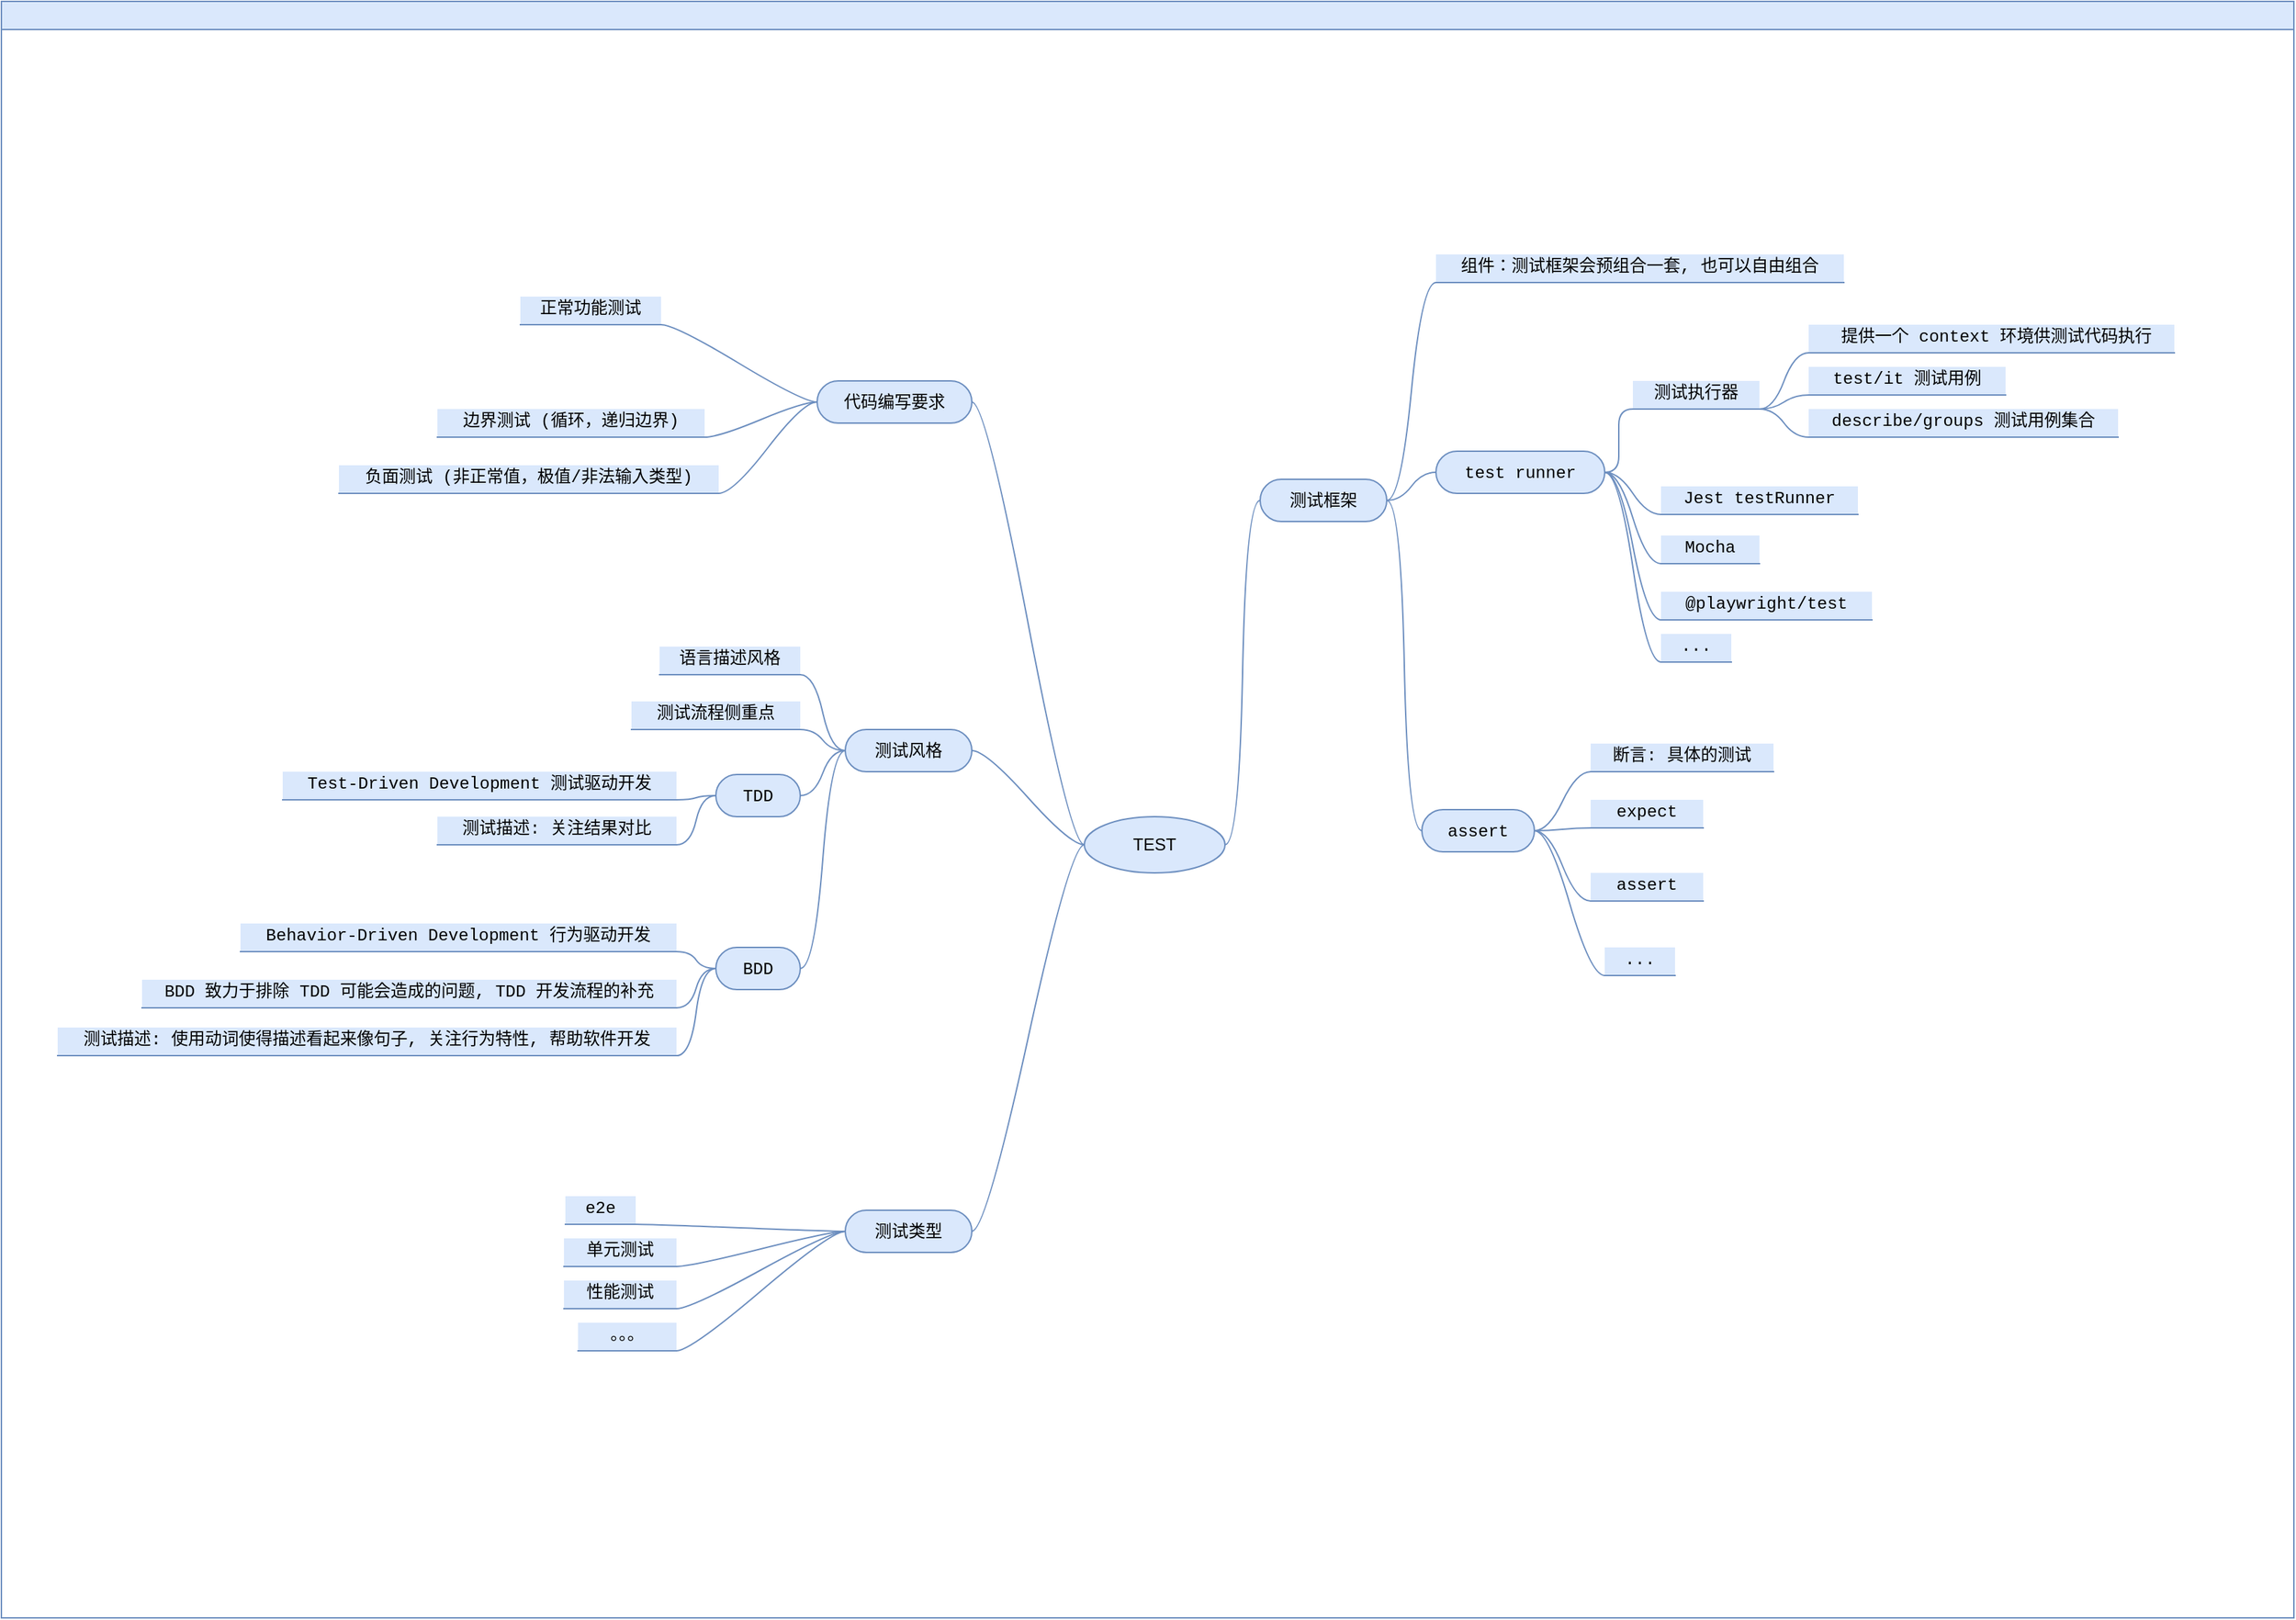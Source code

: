 <mxfile version="16.1.2" type="device" pages="3"><diagram id="DFmNqRi_WZrbbKZRSC7H" name="测试概述"><mxGraphModel dx="2125" dy="807" grid="1" gridSize="10" guides="1" tooltips="1" connect="1" arrows="1" fold="1" page="1" pageScale="1" pageWidth="827" pageHeight="1169" math="0" shadow="0"><root><mxCell id="0"/><mxCell id="1" parent="0"/><mxCell id="nujHyLAYwJKaBd4SZaGn-1" value="" style="swimlane;startSize=20;horizontal=1;containerType=tree;fillColor=#dae8fc;strokeColor=#6c8ebf;resizable=0;movable=0;fontSize=12;labelBackgroundColor=none;fontColor=#000000;fontStyle=0" parent="1" vertex="1"><mxGeometry x="-820" y="10" width="1630" height="1150" as="geometry"/></mxCell><mxCell id="nujHyLAYwJKaBd4SZaGn-2" value="" style="edgeStyle=entityRelationEdgeStyle;startArrow=none;endArrow=none;segment=10;curved=1;rounded=0;fillColor=#dae8fc;strokeColor=#6c8ebf;fontSize=12;labelBackgroundColor=none;fontColor=#000000;fontStyle=0" parent="nujHyLAYwJKaBd4SZaGn-1" source="nujHyLAYwJKaBd4SZaGn-6" target="nujHyLAYwJKaBd4SZaGn-7" edge="1"><mxGeometry relative="1" as="geometry"/></mxCell><mxCell id="nujHyLAYwJKaBd4SZaGn-4" value="" style="edgeStyle=entityRelationEdgeStyle;startArrow=none;endArrow=none;segment=10;curved=1;rounded=0;fillColor=#dae8fc;strokeColor=#6c8ebf;fontSize=12;labelBackgroundColor=none;fontColor=#000000;fontStyle=0" parent="nujHyLAYwJKaBd4SZaGn-1" source="nujHyLAYwJKaBd4SZaGn-6" target="nujHyLAYwJKaBd4SZaGn-9" edge="1"><mxGeometry relative="1" as="geometry"/></mxCell><mxCell id="nujHyLAYwJKaBd4SZaGn-6" value="TEST" style="ellipse;whiteSpace=wrap;html=1;align=center;treeFolding=1;treeMoving=1;newEdgeStyle={&quot;edgeStyle&quot;:&quot;entityRelationEdgeStyle&quot;,&quot;startArrow&quot;:&quot;none&quot;,&quot;endArrow&quot;:&quot;none&quot;,&quot;segment&quot;:10,&quot;curved&quot;:1};fillColor=#dae8fc;strokeColor=#6c8ebf;fontSize=12;labelBackgroundColor=none;fontColor=#000000;fontStyle=0" parent="nujHyLAYwJKaBd4SZaGn-1" vertex="1"><mxGeometry x="770" y="580" width="100" height="40" as="geometry"/></mxCell><mxCell id="nujHyLAYwJKaBd4SZaGn-7" value="&lt;div style=&quot;font-family: menlo, monaco, &amp;quot;courier new&amp;quot;, monospace; line-height: 18px; font-size: 12px;&quot;&gt;&lt;span style=&quot;font-size: 12px;&quot;&gt;测试框架&lt;/span&gt;&lt;/div&gt;" style="whiteSpace=wrap;html=1;rounded=1;arcSize=50;align=center;verticalAlign=middle;strokeWidth=1;autosize=1;spacing=4;treeFolding=1;treeMoving=1;newEdgeStyle={&quot;edgeStyle&quot;:&quot;entityRelationEdgeStyle&quot;,&quot;startArrow&quot;:&quot;none&quot;,&quot;endArrow&quot;:&quot;none&quot;,&quot;segment&quot;:10,&quot;curved&quot;:1};fillColor=#dae8fc;strokeColor=#6c8ebf;fontSize=12;labelBackgroundColor=none;fontColor=#000000;fontStyle=0" parent="nujHyLAYwJKaBd4SZaGn-1" vertex="1"><mxGeometry x="895" y="340" width="90" height="30" as="geometry"/></mxCell><mxCell id="nujHyLAYwJKaBd4SZaGn-9" value="代码编写要求" style="whiteSpace=wrap;html=1;rounded=1;arcSize=50;align=center;verticalAlign=middle;strokeWidth=1;autosize=1;spacing=4;treeFolding=1;treeMoving=1;newEdgeStyle={&quot;edgeStyle&quot;:&quot;entityRelationEdgeStyle&quot;,&quot;startArrow&quot;:&quot;none&quot;,&quot;endArrow&quot;:&quot;none&quot;,&quot;segment&quot;:10,&quot;curved&quot;:1};fillColor=#dae8fc;strokeColor=#6c8ebf;fontSize=12;labelBackgroundColor=none;fontColor=#000000;fontStyle=0" parent="nujHyLAYwJKaBd4SZaGn-1" vertex="1"><mxGeometry x="580" y="270" width="110" height="30" as="geometry"/></mxCell><mxCell id="nujHyLAYwJKaBd4SZaGn-26" value="" style="edgeStyle=entityRelationEdgeStyle;startArrow=none;endArrow=none;segment=10;curved=1;rounded=0;fillColor=#dae8fc;strokeColor=#6c8ebf;fontSize=12;labelBackgroundColor=none;fontColor=#000000;fontStyle=0" parent="nujHyLAYwJKaBd4SZaGn-1" source="nujHyLAYwJKaBd4SZaGn-9" target="nujHyLAYwJKaBd4SZaGn-36" edge="1"><mxGeometry relative="1" as="geometry"><mxPoint x="220" y="491" as="sourcePoint"/></mxGeometry></mxCell><mxCell id="nujHyLAYwJKaBd4SZaGn-36" value="&lt;div style=&quot;font-family: menlo, monaco, &amp;quot;courier new&amp;quot;, monospace; line-height: 18px; font-size: 12px;&quot;&gt;边界测试 (循环，递归边界)&lt;/div&gt;" style="whiteSpace=wrap;html=1;shape=partialRectangle;top=0;left=0;bottom=1;right=0;points=[[0,1],[1,1]];fillColor=#dae8fc;align=center;verticalAlign=bottom;routingCenterY=0.5;snapToPoint=1;recursiveResize=0;autosize=1;treeFolding=1;treeMoving=1;newEdgeStyle={&quot;edgeStyle&quot;:&quot;entityRelationEdgeStyle&quot;,&quot;startArrow&quot;:&quot;none&quot;,&quot;endArrow&quot;:&quot;none&quot;,&quot;segment&quot;:10,&quot;curved&quot;:1};strokeColor=#6c8ebf;fontSize=12;labelBackgroundColor=none;fontColor=#000000;fontStyle=0" parent="nujHyLAYwJKaBd4SZaGn-1" vertex="1"><mxGeometry x="310" y="290" width="190" height="20" as="geometry"/></mxCell><mxCell id="nujHyLAYwJKaBd4SZaGn-37" value="&lt;div style=&quot;font-family: menlo, monaco, &amp;quot;courier new&amp;quot;, monospace; line-height: 18px; font-size: 12px;&quot;&gt;正常功能测试&lt;/div&gt;" style="whiteSpace=wrap;html=1;shape=partialRectangle;top=0;left=0;bottom=1;right=0;points=[[0,1],[1,1]];fillColor=#dae8fc;align=center;verticalAlign=bottom;routingCenterY=0.5;snapToPoint=1;recursiveResize=0;autosize=1;treeFolding=1;treeMoving=1;newEdgeStyle={&quot;edgeStyle&quot;:&quot;entityRelationEdgeStyle&quot;,&quot;startArrow&quot;:&quot;none&quot;,&quot;endArrow&quot;:&quot;none&quot;,&quot;segment&quot;:10,&quot;curved&quot;:1};strokeColor=#6c8ebf;fontSize=12;labelBackgroundColor=none;fontColor=#000000;fontStyle=0" parent="nujHyLAYwJKaBd4SZaGn-1" vertex="1"><mxGeometry x="369" y="210" width="100" height="20" as="geometry"/></mxCell><mxCell id="nujHyLAYwJKaBd4SZaGn-38" value="" style="edgeStyle=entityRelationEdgeStyle;startArrow=none;endArrow=none;segment=10;curved=1;rounded=0;fillColor=#dae8fc;strokeColor=#6c8ebf;fontSize=12;labelBackgroundColor=none;fontColor=#000000;fontStyle=0" parent="nujHyLAYwJKaBd4SZaGn-1" source="nujHyLAYwJKaBd4SZaGn-9" target="nujHyLAYwJKaBd4SZaGn-37" edge="1"><mxGeometry relative="1" as="geometry"><mxPoint x="220" y="491" as="sourcePoint"/></mxGeometry></mxCell><mxCell id="nujHyLAYwJKaBd4SZaGn-41" value="&lt;div style=&quot;font-family: menlo, monaco, &amp;quot;courier new&amp;quot;, monospace; line-height: 18px; font-size: 12px;&quot;&gt;负面测试 (非正常值，极值/非法输入类型)&lt;/div&gt;" style="whiteSpace=wrap;html=1;shape=partialRectangle;top=0;left=0;bottom=1;right=0;points=[[0,1],[1,1]];fillColor=#dae8fc;align=center;verticalAlign=bottom;routingCenterY=0.5;snapToPoint=1;recursiveResize=0;autosize=1;treeFolding=1;treeMoving=1;newEdgeStyle={&quot;edgeStyle&quot;:&quot;entityRelationEdgeStyle&quot;,&quot;startArrow&quot;:&quot;none&quot;,&quot;endArrow&quot;:&quot;none&quot;,&quot;segment&quot;:10,&quot;curved&quot;:1};strokeColor=#6c8ebf;fontSize=12;labelBackgroundColor=none;fontColor=#000000;fontStyle=0" parent="nujHyLAYwJKaBd4SZaGn-1" vertex="1"><mxGeometry x="240" y="330" width="270" height="20" as="geometry"/></mxCell><mxCell id="nujHyLAYwJKaBd4SZaGn-42" value="" style="edgeStyle=entityRelationEdgeStyle;startArrow=none;endArrow=none;segment=10;curved=1;rounded=0;fillColor=#dae8fc;strokeColor=#6c8ebf;fontSize=12;labelBackgroundColor=none;fontColor=#000000;fontStyle=0" parent="nujHyLAYwJKaBd4SZaGn-1" source="nujHyLAYwJKaBd4SZaGn-9" target="nujHyLAYwJKaBd4SZaGn-41" edge="1"><mxGeometry relative="1" as="geometry"><mxPoint x="220" y="491" as="sourcePoint"/></mxGeometry></mxCell><mxCell id="nujHyLAYwJKaBd4SZaGn-43" value="测试风格" style="whiteSpace=wrap;html=1;rounded=1;arcSize=50;align=center;verticalAlign=middle;strokeWidth=1;autosize=1;spacing=4;treeFolding=1;treeMoving=1;newEdgeStyle={&quot;edgeStyle&quot;:&quot;entityRelationEdgeStyle&quot;,&quot;startArrow&quot;:&quot;none&quot;,&quot;endArrow&quot;:&quot;none&quot;,&quot;segment&quot;:10,&quot;curved&quot;:1};fillColor=#dae8fc;strokeColor=#6c8ebf;fontSize=12;labelBackgroundColor=none;fontColor=#000000;fontStyle=0" parent="nujHyLAYwJKaBd4SZaGn-1" vertex="1"><mxGeometry x="600" y="518" width="90" height="30" as="geometry"/></mxCell><mxCell id="nujHyLAYwJKaBd4SZaGn-44" value="" style="edgeStyle=entityRelationEdgeStyle;startArrow=none;endArrow=none;segment=10;curved=1;rounded=0;fillColor=#dae8fc;strokeColor=#6c8ebf;fontSize=12;labelBackgroundColor=none;fontColor=#000000;fontStyle=0" parent="nujHyLAYwJKaBd4SZaGn-1" source="nujHyLAYwJKaBd4SZaGn-6" target="nujHyLAYwJKaBd4SZaGn-43" edge="1"><mxGeometry relative="1" as="geometry"><mxPoint x="163" y="608" as="sourcePoint"/></mxGeometry></mxCell><mxCell id="nujHyLAYwJKaBd4SZaGn-45" value="&lt;div style=&quot;font-family: menlo, monaco, &amp;quot;courier new&amp;quot;, monospace; line-height: 18px; font-size: 12px;&quot;&gt;语言描述风格&lt;/div&gt;" style="whiteSpace=wrap;html=1;shape=partialRectangle;top=0;left=0;bottom=1;right=0;points=[[0,1],[1,1]];fillColor=#dae8fc;align=center;verticalAlign=bottom;routingCenterY=0.5;snapToPoint=1;recursiveResize=0;autosize=1;treeFolding=1;treeMoving=1;newEdgeStyle={&quot;edgeStyle&quot;:&quot;entityRelationEdgeStyle&quot;,&quot;startArrow&quot;:&quot;none&quot;,&quot;endArrow&quot;:&quot;none&quot;,&quot;segment&quot;:10,&quot;curved&quot;:1};strokeColor=#6c8ebf;fontSize=12;labelBackgroundColor=none;fontColor=#000000;fontStyle=0" parent="nujHyLAYwJKaBd4SZaGn-1" vertex="1"><mxGeometry x="468" y="459" width="100" height="20" as="geometry"/></mxCell><mxCell id="nujHyLAYwJKaBd4SZaGn-46" value="" style="edgeStyle=entityRelationEdgeStyle;startArrow=none;endArrow=none;segment=10;curved=1;rounded=0;fillColor=#dae8fc;strokeColor=#6c8ebf;fontSize=12;labelBackgroundColor=none;fontColor=#000000;fontStyle=0" parent="nujHyLAYwJKaBd4SZaGn-1" source="nujHyLAYwJKaBd4SZaGn-43" target="nujHyLAYwJKaBd4SZaGn-45" edge="1"><mxGeometry relative="1" as="geometry"><mxPoint x="302" y="616" as="sourcePoint"/></mxGeometry></mxCell><mxCell id="nujHyLAYwJKaBd4SZaGn-47" value="" style="edgeStyle=entityRelationEdgeStyle;startArrow=none;endArrow=none;segment=10;curved=1;rounded=0;fillColor=#dae8fc;strokeColor=#6c8ebf;fontSize=12;labelBackgroundColor=none;fontColor=#000000;fontStyle=0" parent="nujHyLAYwJKaBd4SZaGn-1" source="nujHyLAYwJKaBd4SZaGn-43" target="nujHyLAYwJKaBd4SZaGn-48" edge="1"><mxGeometry relative="1" as="geometry"><mxPoint x="512" y="596" as="sourcePoint"/></mxGeometry></mxCell><mxCell id="nujHyLAYwJKaBd4SZaGn-48" value="&lt;div style=&quot;font-family: menlo, monaco, &amp;quot;courier new&amp;quot;, monospace; line-height: 18px; font-size: 12px;&quot;&gt;测试流程侧重点&lt;/div&gt;" style="whiteSpace=wrap;html=1;shape=partialRectangle;top=0;left=0;bottom=1;right=0;points=[[0,1],[1,1]];fillColor=#dae8fc;align=center;verticalAlign=bottom;routingCenterY=0.5;snapToPoint=1;recursiveResize=0;autosize=1;treeFolding=1;treeMoving=1;newEdgeStyle={&quot;edgeStyle&quot;:&quot;entityRelationEdgeStyle&quot;,&quot;startArrow&quot;:&quot;none&quot;,&quot;endArrow&quot;:&quot;none&quot;,&quot;segment&quot;:10,&quot;curved&quot;:1};strokeColor=#6c8ebf;fontSize=12;labelBackgroundColor=none;fontColor=#000000;fontStyle=0" parent="nujHyLAYwJKaBd4SZaGn-1" vertex="1"><mxGeometry x="448" y="498" width="120" height="20" as="geometry"/></mxCell><mxCell id="nujHyLAYwJKaBd4SZaGn-49" value="" style="edgeStyle=entityRelationEdgeStyle;startArrow=none;endArrow=none;segment=10;curved=1;rounded=0;fillColor=#dae8fc;strokeColor=#6c8ebf;fontSize=12;labelBackgroundColor=none;fontColor=#000000;fontStyle=0" parent="nujHyLAYwJKaBd4SZaGn-1" source="nujHyLAYwJKaBd4SZaGn-43" target="nujHyLAYwJKaBd4SZaGn-50" edge="1"><mxGeometry relative="1" as="geometry"><mxPoint x="638" y="514" as="sourcePoint"/></mxGeometry></mxCell><mxCell id="nujHyLAYwJKaBd4SZaGn-50" value="&lt;div style=&quot;font-family: menlo, monaco, &amp;quot;courier new&amp;quot;, monospace; line-height: 18px; font-size: 12px;&quot;&gt;&lt;span style=&quot;font-size: 12px;&quot;&gt;TDD&lt;/span&gt;&lt;/div&gt;" style="whiteSpace=wrap;html=1;rounded=1;arcSize=50;align=center;verticalAlign=middle;strokeWidth=1;autosize=1;spacing=4;treeFolding=1;treeMoving=1;newEdgeStyle={&quot;edgeStyle&quot;:&quot;entityRelationEdgeStyle&quot;,&quot;startArrow&quot;:&quot;none&quot;,&quot;endArrow&quot;:&quot;none&quot;,&quot;segment&quot;:10,&quot;curved&quot;:1};fillColor=#dae8fc;strokeColor=#6c8ebf;fontSize=12;labelBackgroundColor=none;fontColor=#000000;fontStyle=0" parent="nujHyLAYwJKaBd4SZaGn-1" vertex="1"><mxGeometry x="508" y="550" width="60" height="30" as="geometry"/></mxCell><mxCell id="nujHyLAYwJKaBd4SZaGn-51" value="" style="edgeStyle=entityRelationEdgeStyle;startArrow=none;endArrow=none;segment=10;curved=1;rounded=0;fillColor=#dae8fc;strokeColor=#6c8ebf;fontSize=12;labelBackgroundColor=none;fontColor=#000000;fontStyle=0" parent="nujHyLAYwJKaBd4SZaGn-1" source="nujHyLAYwJKaBd4SZaGn-43" target="nujHyLAYwJKaBd4SZaGn-52" edge="1"><mxGeometry relative="1" as="geometry"><mxPoint x="638" y="514" as="sourcePoint"/></mxGeometry></mxCell><mxCell id="nujHyLAYwJKaBd4SZaGn-52" value="&lt;div style=&quot;font-family: menlo, monaco, &amp;quot;courier new&amp;quot;, monospace; line-height: 18px; font-size: 12px;&quot;&gt;&lt;span style=&quot;font-size: 12px;&quot;&gt;BDD&lt;/span&gt;&lt;/div&gt;" style="whiteSpace=wrap;html=1;rounded=1;arcSize=50;align=center;verticalAlign=middle;strokeWidth=1;autosize=1;spacing=4;treeFolding=1;treeMoving=1;newEdgeStyle={&quot;edgeStyle&quot;:&quot;entityRelationEdgeStyle&quot;,&quot;startArrow&quot;:&quot;none&quot;,&quot;endArrow&quot;:&quot;none&quot;,&quot;segment&quot;:10,&quot;curved&quot;:1};fillColor=#dae8fc;strokeColor=#6c8ebf;fontSize=12;labelBackgroundColor=none;fontColor=#000000;fontStyle=0" parent="nujHyLAYwJKaBd4SZaGn-1" vertex="1"><mxGeometry x="508" y="673" width="60" height="30" as="geometry"/></mxCell><mxCell id="nujHyLAYwJKaBd4SZaGn-65" value="" style="edgeStyle=entityRelationEdgeStyle;startArrow=none;endArrow=none;segment=10;curved=1;rounded=0;fillColor=#dae8fc;strokeColor=#6c8ebf;fontSize=12;labelBackgroundColor=none;fontColor=#000000;fontStyle=0" parent="nujHyLAYwJKaBd4SZaGn-1" source="nujHyLAYwJKaBd4SZaGn-7" target="nujHyLAYwJKaBd4SZaGn-66" edge="1"><mxGeometry relative="1" as="geometry"><mxPoint x="465" y="591" as="sourcePoint"/></mxGeometry></mxCell><mxCell id="nujHyLAYwJKaBd4SZaGn-66" value="&lt;div style=&quot;font-family: menlo, monaco, &amp;quot;courier new&amp;quot;, monospace; line-height: 18px; font-size: 12px;&quot;&gt;&lt;div style=&quot;font-family: menlo, monaco, &amp;quot;courier new&amp;quot;, monospace; line-height: 18px; font-size: 12px;&quot;&gt;&lt;span style=&quot;font-size: 12px;&quot;&gt;test runner&lt;/span&gt;&lt;/div&gt;&lt;/div&gt;" style="whiteSpace=wrap;html=1;rounded=1;arcSize=50;align=center;verticalAlign=middle;strokeWidth=1;autosize=1;spacing=4;treeFolding=1;treeMoving=1;newEdgeStyle={&quot;edgeStyle&quot;:&quot;entityRelationEdgeStyle&quot;,&quot;startArrow&quot;:&quot;none&quot;,&quot;endArrow&quot;:&quot;none&quot;,&quot;segment&quot;:10,&quot;curved&quot;:1};fillColor=#dae8fc;strokeColor=#6c8ebf;fontSize=12;labelBackgroundColor=none;fontColor=#000000;fontStyle=0" parent="nujHyLAYwJKaBd4SZaGn-1" vertex="1"><mxGeometry x="1020" y="320" width="120" height="30" as="geometry"/></mxCell><mxCell id="nujHyLAYwJKaBd4SZaGn-67" value="" style="edgeStyle=entityRelationEdgeStyle;startArrow=none;endArrow=none;segment=10;curved=1;rounded=0;fillColor=#dae8fc;strokeColor=#6c8ebf;fontSize=12;labelBackgroundColor=none;fontColor=#000000;fontStyle=0" parent="nujHyLAYwJKaBd4SZaGn-1" source="nujHyLAYwJKaBd4SZaGn-7" target="nujHyLAYwJKaBd4SZaGn-68" edge="1"><mxGeometry relative="1" as="geometry"><mxPoint x="465" y="591" as="sourcePoint"/></mxGeometry></mxCell><mxCell id="nujHyLAYwJKaBd4SZaGn-68" value="&lt;div style=&quot;font-family: menlo, monaco, &amp;quot;courier new&amp;quot;, monospace; line-height: 18px; font-size: 12px;&quot;&gt;&lt;div style=&quot;font-family: menlo, monaco, &amp;quot;courier new&amp;quot;, monospace; line-height: 18px; font-size: 12px;&quot;&gt;&lt;span style=&quot;font-size: 12px;&quot;&gt;assert&lt;/span&gt;&lt;/div&gt;&lt;/div&gt;" style="whiteSpace=wrap;html=1;rounded=1;arcSize=50;align=center;verticalAlign=middle;strokeWidth=1;autosize=1;spacing=4;treeFolding=1;treeMoving=1;newEdgeStyle={&quot;edgeStyle&quot;:&quot;entityRelationEdgeStyle&quot;,&quot;startArrow&quot;:&quot;none&quot;,&quot;endArrow&quot;:&quot;none&quot;,&quot;segment&quot;:10,&quot;curved&quot;:1};fillColor=#dae8fc;strokeColor=#6c8ebf;fontSize=12;labelBackgroundColor=none;fontColor=#000000;fontStyle=0" parent="nujHyLAYwJKaBd4SZaGn-1" vertex="1"><mxGeometry x="1010" y="575" width="80" height="30" as="geometry"/></mxCell><mxCell id="nujHyLAYwJKaBd4SZaGn-69" value="&lt;div style=&quot;font-family: menlo, monaco, &amp;quot;courier new&amp;quot;, monospace; line-height: 18px; font-size: 12px;&quot;&gt;测试执行器&lt;/div&gt;" style="whiteSpace=wrap;html=1;shape=partialRectangle;top=0;left=0;bottom=1;right=0;points=[[0,1],[1,1]];fillColor=#dae8fc;align=center;verticalAlign=bottom;routingCenterY=0.5;snapToPoint=1;recursiveResize=0;autosize=1;treeFolding=1;treeMoving=1;newEdgeStyle={&quot;edgeStyle&quot;:&quot;entityRelationEdgeStyle&quot;,&quot;startArrow&quot;:&quot;none&quot;,&quot;endArrow&quot;:&quot;none&quot;,&quot;segment&quot;:10,&quot;curved&quot;:1};strokeColor=#6c8ebf;fontSize=12;labelBackgroundColor=none;fontColor=#000000;fontStyle=0" parent="nujHyLAYwJKaBd4SZaGn-1" vertex="1"><mxGeometry x="1160" y="270" width="90" height="20" as="geometry"/></mxCell><mxCell id="nujHyLAYwJKaBd4SZaGn-70" value="" style="edgeStyle=entityRelationEdgeStyle;startArrow=none;endArrow=none;segment=10;curved=1;rounded=0;fillColor=#dae8fc;strokeColor=#6c8ebf;fontSize=12;labelBackgroundColor=none;fontColor=#000000;fontStyle=0" parent="nujHyLAYwJKaBd4SZaGn-1" source="nujHyLAYwJKaBd4SZaGn-66" target="nujHyLAYwJKaBd4SZaGn-69" edge="1"><mxGeometry relative="1" as="geometry"><mxPoint x="850" y="646" as="sourcePoint"/></mxGeometry></mxCell><mxCell id="nujHyLAYwJKaBd4SZaGn-71" value="" style="edgeStyle=entityRelationEdgeStyle;startArrow=none;endArrow=none;segment=10;curved=1;rounded=0;fillColor=#dae8fc;strokeColor=#6c8ebf;fontSize=12;labelBackgroundColor=none;fontColor=#000000;fontStyle=0" parent="nujHyLAYwJKaBd4SZaGn-1" source="nujHyLAYwJKaBd4SZaGn-66" target="nujHyLAYwJKaBd4SZaGn-72" edge="1"><mxGeometry relative="1" as="geometry"><mxPoint x="820" y="626" as="sourcePoint"/></mxGeometry></mxCell><mxCell id="nujHyLAYwJKaBd4SZaGn-72" value="&lt;div style=&quot;font-family: menlo, monaco, &amp;quot;courier new&amp;quot;, monospace; line-height: 18px; font-size: 12px;&quot;&gt;Jest testRunner&lt;/div&gt;" style="whiteSpace=wrap;html=1;shape=partialRectangle;top=0;left=0;bottom=1;right=0;points=[[0,1],[1,1]];fillColor=#dae8fc;align=center;verticalAlign=bottom;routingCenterY=0.5;snapToPoint=1;recursiveResize=0;autosize=1;treeFolding=1;treeMoving=1;newEdgeStyle={&quot;edgeStyle&quot;:&quot;entityRelationEdgeStyle&quot;,&quot;startArrow&quot;:&quot;none&quot;,&quot;endArrow&quot;:&quot;none&quot;,&quot;segment&quot;:10,&quot;curved&quot;:1};strokeColor=#6c8ebf;fontSize=12;labelBackgroundColor=none;fontColor=#000000;fontStyle=0" parent="nujHyLAYwJKaBd4SZaGn-1" vertex="1"><mxGeometry x="1180" y="345" width="140" height="20" as="geometry"/></mxCell><mxCell id="nujHyLAYwJKaBd4SZaGn-73" value="" style="edgeStyle=entityRelationEdgeStyle;startArrow=none;endArrow=none;segment=10;curved=1;rounded=0;fillColor=#dae8fc;strokeColor=#6c8ebf;fontSize=12;labelBackgroundColor=none;fontColor=#000000;fontStyle=0" parent="nujHyLAYwJKaBd4SZaGn-1" source="nujHyLAYwJKaBd4SZaGn-66" target="nujHyLAYwJKaBd4SZaGn-74" edge="1"><mxGeometry relative="1" as="geometry"><mxPoint x="820" y="626" as="sourcePoint"/></mxGeometry></mxCell><mxCell id="nujHyLAYwJKaBd4SZaGn-74" value="&lt;div style=&quot;font-family: menlo, monaco, &amp;quot;courier new&amp;quot;, monospace; line-height: 18px; font-size: 12px;&quot;&gt;Mocha&lt;/div&gt;" style="whiteSpace=wrap;html=1;shape=partialRectangle;top=0;left=0;bottom=1;right=0;points=[[0,1],[1,1]];fillColor=#dae8fc;align=center;verticalAlign=bottom;routingCenterY=0.5;snapToPoint=1;recursiveResize=0;autosize=1;treeFolding=1;treeMoving=1;newEdgeStyle={&quot;edgeStyle&quot;:&quot;entityRelationEdgeStyle&quot;,&quot;startArrow&quot;:&quot;none&quot;,&quot;endArrow&quot;:&quot;none&quot;,&quot;segment&quot;:10,&quot;curved&quot;:1};strokeColor=#6c8ebf;fontSize=12;labelBackgroundColor=none;fontColor=#000000;fontStyle=0" parent="nujHyLAYwJKaBd4SZaGn-1" vertex="1"><mxGeometry x="1180" y="380" width="70" height="20" as="geometry"/></mxCell><mxCell id="nujHyLAYwJKaBd4SZaGn-75" value="" style="edgeStyle=entityRelationEdgeStyle;startArrow=none;endArrow=none;segment=10;curved=1;rounded=0;fillColor=#dae8fc;strokeColor=#6c8ebf;fontSize=12;labelBackgroundColor=none;fontColor=#000000;fontStyle=0" parent="nujHyLAYwJKaBd4SZaGn-1" source="nujHyLAYwJKaBd4SZaGn-66" target="nujHyLAYwJKaBd4SZaGn-76" edge="1"><mxGeometry relative="1" as="geometry"><mxPoint x="820" y="626" as="sourcePoint"/></mxGeometry></mxCell><mxCell id="nujHyLAYwJKaBd4SZaGn-76" value="&lt;div style=&quot;font-family: menlo, monaco, &amp;quot;courier new&amp;quot;, monospace; line-height: 18px; font-size: 12px;&quot;&gt;@playwright/test&lt;/div&gt;" style="whiteSpace=wrap;html=1;shape=partialRectangle;top=0;left=0;bottom=1;right=0;points=[[0,1],[1,1]];fillColor=#dae8fc;align=center;verticalAlign=bottom;routingCenterY=0.5;snapToPoint=1;recursiveResize=0;autosize=1;treeFolding=1;treeMoving=1;newEdgeStyle={&quot;edgeStyle&quot;:&quot;entityRelationEdgeStyle&quot;,&quot;startArrow&quot;:&quot;none&quot;,&quot;endArrow&quot;:&quot;none&quot;,&quot;segment&quot;:10,&quot;curved&quot;:1};strokeColor=#6c8ebf;fontSize=12;labelBackgroundColor=none;fontColor=#000000;fontStyle=0" parent="nujHyLAYwJKaBd4SZaGn-1" vertex="1"><mxGeometry x="1180" y="420" width="150" height="20" as="geometry"/></mxCell><mxCell id="nujHyLAYwJKaBd4SZaGn-85" value="" style="edgeStyle=entityRelationEdgeStyle;startArrow=none;endArrow=none;segment=10;curved=1;rounded=0;fillColor=#dae8fc;strokeColor=#6c8ebf;fontSize=12;labelBackgroundColor=none;fontColor=#000000;fontStyle=0" parent="nujHyLAYwJKaBd4SZaGn-1" source="nujHyLAYwJKaBd4SZaGn-68" target="nujHyLAYwJKaBd4SZaGn-86" edge="1"><mxGeometry relative="1" as="geometry"><mxPoint x="710" y="815" as="sourcePoint"/></mxGeometry></mxCell><mxCell id="nujHyLAYwJKaBd4SZaGn-86" value="&lt;div style=&quot;font-family: menlo, monaco, &amp;quot;courier new&amp;quot;, monospace; line-height: 18px; font-size: 12px;&quot;&gt;expect&lt;/div&gt;" style="whiteSpace=wrap;html=1;shape=partialRectangle;top=0;left=0;bottom=1;right=0;points=[[0,1],[1,1]];fillColor=#dae8fc;align=center;verticalAlign=bottom;routingCenterY=0.5;snapToPoint=1;recursiveResize=0;autosize=1;treeFolding=1;treeMoving=1;newEdgeStyle={&quot;edgeStyle&quot;:&quot;entityRelationEdgeStyle&quot;,&quot;startArrow&quot;:&quot;none&quot;,&quot;endArrow&quot;:&quot;none&quot;,&quot;segment&quot;:10,&quot;curved&quot;:1};strokeColor=#6c8ebf;fontSize=12;labelBackgroundColor=none;fontColor=#000000;fontStyle=0" parent="nujHyLAYwJKaBd4SZaGn-1" vertex="1"><mxGeometry x="1130" y="568" width="80" height="20" as="geometry"/></mxCell><mxCell id="nujHyLAYwJKaBd4SZaGn-87" value="" style="edgeStyle=entityRelationEdgeStyle;startArrow=none;endArrow=none;segment=10;curved=1;rounded=0;fillColor=#dae8fc;strokeColor=#6c8ebf;fontSize=12;labelBackgroundColor=none;fontColor=#000000;fontStyle=0" parent="nujHyLAYwJKaBd4SZaGn-1" source="nujHyLAYwJKaBd4SZaGn-68" target="nujHyLAYwJKaBd4SZaGn-88" edge="1"><mxGeometry relative="1" as="geometry"><mxPoint x="710" y="815" as="sourcePoint"/></mxGeometry></mxCell><mxCell id="nujHyLAYwJKaBd4SZaGn-88" value="&lt;div style=&quot;font-family: menlo, monaco, &amp;quot;courier new&amp;quot;, monospace; line-height: 18px; font-size: 12px;&quot;&gt;assert&lt;/div&gt;" style="whiteSpace=wrap;html=1;shape=partialRectangle;top=0;left=0;bottom=1;right=0;points=[[0,1],[1,1]];fillColor=#dae8fc;align=center;verticalAlign=bottom;routingCenterY=0.5;snapToPoint=1;recursiveResize=0;autosize=1;treeFolding=1;treeMoving=1;newEdgeStyle={&quot;edgeStyle&quot;:&quot;entityRelationEdgeStyle&quot;,&quot;startArrow&quot;:&quot;none&quot;,&quot;endArrow&quot;:&quot;none&quot;,&quot;segment&quot;:10,&quot;curved&quot;:1};strokeColor=#6c8ebf;fontSize=12;labelBackgroundColor=none;fontColor=#000000;fontStyle=0" parent="nujHyLAYwJKaBd4SZaGn-1" vertex="1"><mxGeometry x="1130" y="620" width="80" height="20" as="geometry"/></mxCell><mxCell id="nujHyLAYwJKaBd4SZaGn-89" value="" style="edgeStyle=entityRelationEdgeStyle;startArrow=none;endArrow=none;segment=10;curved=1;rounded=0;fillColor=#dae8fc;strokeColor=#6c8ebf;fontSize=12;labelBackgroundColor=none;fontColor=#000000;fontStyle=0" parent="nujHyLAYwJKaBd4SZaGn-1" source="nujHyLAYwJKaBd4SZaGn-68" target="nujHyLAYwJKaBd4SZaGn-90" edge="1"><mxGeometry relative="1" as="geometry"><mxPoint x="710" y="815" as="sourcePoint"/></mxGeometry></mxCell><mxCell id="nujHyLAYwJKaBd4SZaGn-90" value="&lt;div style=&quot;font-family: menlo, monaco, &amp;quot;courier new&amp;quot;, monospace; line-height: 18px; font-size: 12px;&quot;&gt;...&lt;/div&gt;" style="whiteSpace=wrap;html=1;shape=partialRectangle;top=0;left=0;bottom=1;right=0;points=[[0,1],[1,1]];fillColor=#dae8fc;align=center;verticalAlign=bottom;routingCenterY=0.5;snapToPoint=1;recursiveResize=0;autosize=1;treeFolding=1;treeMoving=1;newEdgeStyle={&quot;edgeStyle&quot;:&quot;entityRelationEdgeStyle&quot;,&quot;startArrow&quot;:&quot;none&quot;,&quot;endArrow&quot;:&quot;none&quot;,&quot;segment&quot;:10,&quot;curved&quot;:1};strokeColor=#6c8ebf;fontSize=12;labelBackgroundColor=none;fontColor=#000000;fontStyle=0" parent="nujHyLAYwJKaBd4SZaGn-1" vertex="1"><mxGeometry x="1140" y="673" width="50" height="20" as="geometry"/></mxCell><mxCell id="nujHyLAYwJKaBd4SZaGn-91" value="" style="edgeStyle=entityRelationEdgeStyle;startArrow=none;endArrow=none;segment=10;curved=1;rounded=0;fillColor=#dae8fc;strokeColor=#6c8ebf;fontSize=12;labelBackgroundColor=none;fontColor=#000000;fontStyle=0" parent="nujHyLAYwJKaBd4SZaGn-1" source="nujHyLAYwJKaBd4SZaGn-69" target="nujHyLAYwJKaBd4SZaGn-92" edge="1"><mxGeometry relative="1" as="geometry"><mxPoint x="820" y="626" as="sourcePoint"/></mxGeometry></mxCell><mxCell id="nujHyLAYwJKaBd4SZaGn-92" value="&lt;div style=&quot;font-family: menlo, monaco, &amp;quot;courier new&amp;quot;, monospace; line-height: 18px; font-size: 12px;&quot;&gt;test/it 测试用例&lt;/div&gt;" style="whiteSpace=wrap;html=1;shape=partialRectangle;top=0;left=0;bottom=1;right=0;points=[[0,1],[1,1]];fillColor=#dae8fc;align=center;verticalAlign=bottom;routingCenterY=0.5;snapToPoint=1;recursiveResize=0;autosize=1;treeFolding=1;treeMoving=1;newEdgeStyle={&quot;edgeStyle&quot;:&quot;entityRelationEdgeStyle&quot;,&quot;startArrow&quot;:&quot;none&quot;,&quot;endArrow&quot;:&quot;none&quot;,&quot;segment&quot;:10,&quot;curved&quot;:1};strokeColor=#6c8ebf;fontSize=12;labelBackgroundColor=none;fontColor=#000000;fontStyle=0" parent="nujHyLAYwJKaBd4SZaGn-1" vertex="1"><mxGeometry x="1285" y="260" width="140" height="20" as="geometry"/></mxCell><mxCell id="nujHyLAYwJKaBd4SZaGn-95" value="" style="edgeStyle=entityRelationEdgeStyle;startArrow=none;endArrow=none;segment=10;curved=1;rounded=0;exitX=0;exitY=0.5;exitDx=0;exitDy=0;fillColor=#dae8fc;strokeColor=#6c8ebf;fontSize=12;labelBackgroundColor=none;fontColor=#000000;fontStyle=0" parent="nujHyLAYwJKaBd4SZaGn-1" source="nujHyLAYwJKaBd4SZaGn-6" target="nujHyLAYwJKaBd4SZaGn-96" edge="1"><mxGeometry relative="1" as="geometry"><mxPoint x="365" y="591" as="sourcePoint"/></mxGeometry></mxCell><mxCell id="nujHyLAYwJKaBd4SZaGn-96" value="测试类型" style="whiteSpace=wrap;html=1;rounded=1;arcSize=50;align=center;verticalAlign=middle;strokeWidth=1;autosize=1;spacing=4;treeFolding=1;treeMoving=1;newEdgeStyle={&quot;edgeStyle&quot;:&quot;entityRelationEdgeStyle&quot;,&quot;startArrow&quot;:&quot;none&quot;,&quot;endArrow&quot;:&quot;none&quot;,&quot;segment&quot;:10,&quot;curved&quot;:1};fillColor=#dae8fc;strokeColor=#6c8ebf;fontSize=12;labelBackgroundColor=none;fontColor=#000000;fontStyle=0" parent="nujHyLAYwJKaBd4SZaGn-1" vertex="1"><mxGeometry x="600" y="860" width="90" height="30" as="geometry"/></mxCell><mxCell id="nujHyLAYwJKaBd4SZaGn-97" value="&lt;div style=&quot;font-family: &amp;#34;menlo&amp;#34; , &amp;#34;monaco&amp;#34; , &amp;#34;courier new&amp;#34; , monospace ; line-height: 18px ; font-size: 12px&quot;&gt;e2e&lt;/div&gt;" style="whiteSpace=wrap;html=1;shape=partialRectangle;top=0;left=0;bottom=1;right=0;points=[[0,1],[1,1]];fillColor=#dae8fc;align=center;verticalAlign=bottom;routingCenterY=0.5;snapToPoint=1;recursiveResize=0;autosize=1;treeFolding=1;treeMoving=1;newEdgeStyle={&quot;edgeStyle&quot;:&quot;entityRelationEdgeStyle&quot;,&quot;startArrow&quot;:&quot;none&quot;,&quot;endArrow&quot;:&quot;none&quot;,&quot;segment&quot;:10,&quot;curved&quot;:1};strokeColor=#6c8ebf;fontSize=12;labelBackgroundColor=none;fontColor=#000000;fontStyle=0" parent="nujHyLAYwJKaBd4SZaGn-1" vertex="1"><mxGeometry x="401" y="850" width="50" height="20" as="geometry"/></mxCell><mxCell id="nujHyLAYwJKaBd4SZaGn-98" value="" style="edgeStyle=entityRelationEdgeStyle;startArrow=none;endArrow=none;segment=10;curved=1;rounded=0;fillColor=#dae8fc;strokeColor=#6c8ebf;fontSize=12;labelBackgroundColor=none;fontColor=#000000;fontStyle=0" parent="nujHyLAYwJKaBd4SZaGn-1" source="nujHyLAYwJKaBd4SZaGn-96" target="nujHyLAYwJKaBd4SZaGn-97" edge="1"><mxGeometry relative="1" as="geometry"><mxPoint x="335" y="1014.89" as="sourcePoint"/></mxGeometry></mxCell><mxCell id="nujHyLAYwJKaBd4SZaGn-99" value="" style="edgeStyle=entityRelationEdgeStyle;startArrow=none;endArrow=none;segment=10;curved=1;rounded=0;fillColor=#dae8fc;strokeColor=#6c8ebf;fontSize=12;labelBackgroundColor=none;fontColor=#000000;fontStyle=0" parent="nujHyLAYwJKaBd4SZaGn-1" source="nujHyLAYwJKaBd4SZaGn-96" target="nujHyLAYwJKaBd4SZaGn-100" edge="1"><mxGeometry relative="1" as="geometry"><mxPoint x="545" y="994.89" as="sourcePoint"/></mxGeometry></mxCell><mxCell id="nujHyLAYwJKaBd4SZaGn-100" value="&lt;div style=&quot;font-family: menlo, monaco, &amp;quot;courier new&amp;quot;, monospace; line-height: 18px; font-size: 12px;&quot;&gt;&lt;span style=&quot;font-size: 12px;&quot;&gt;单元测试&lt;/span&gt;&lt;/div&gt;" style="whiteSpace=wrap;html=1;shape=partialRectangle;top=0;left=0;bottom=1;right=0;points=[[0,1],[1,1]];fillColor=#dae8fc;align=center;verticalAlign=bottom;routingCenterY=0.5;snapToPoint=1;recursiveResize=0;autosize=1;treeFolding=1;treeMoving=1;newEdgeStyle={&quot;edgeStyle&quot;:&quot;entityRelationEdgeStyle&quot;,&quot;startArrow&quot;:&quot;none&quot;,&quot;endArrow&quot;:&quot;none&quot;,&quot;segment&quot;:10,&quot;curved&quot;:1};strokeColor=#6c8ebf;fontSize=12;labelBackgroundColor=none;fontColor=#000000;fontStyle=0" parent="nujHyLAYwJKaBd4SZaGn-1" vertex="1"><mxGeometry x="400" y="880" width="80" height="20" as="geometry"/></mxCell><mxCell id="nujHyLAYwJKaBd4SZaGn-101" value="" style="edgeStyle=entityRelationEdgeStyle;startArrow=none;endArrow=none;segment=10;curved=1;rounded=0;fillColor=#dae8fc;strokeColor=#6c8ebf;fontSize=12;labelBackgroundColor=none;fontColor=#000000;fontStyle=0" parent="nujHyLAYwJKaBd4SZaGn-1" source="nujHyLAYwJKaBd4SZaGn-96" target="nujHyLAYwJKaBd4SZaGn-102" edge="1"><mxGeometry relative="1" as="geometry"><mxPoint x="545" y="994.89" as="sourcePoint"/></mxGeometry></mxCell><mxCell id="nujHyLAYwJKaBd4SZaGn-102" value="&lt;div style=&quot;font-family: menlo, monaco, &amp;quot;courier new&amp;quot;, monospace; line-height: 18px; font-size: 12px;&quot;&gt;&lt;span style=&quot;font-size: 12px;&quot;&gt;性能测试&lt;/span&gt;&lt;/div&gt;" style="whiteSpace=wrap;html=1;shape=partialRectangle;top=0;left=0;bottom=1;right=0;points=[[0,1],[1,1]];fillColor=#dae8fc;align=center;verticalAlign=bottom;routingCenterY=0.5;snapToPoint=1;recursiveResize=0;autosize=1;treeFolding=1;treeMoving=1;newEdgeStyle={&quot;edgeStyle&quot;:&quot;entityRelationEdgeStyle&quot;,&quot;startArrow&quot;:&quot;none&quot;,&quot;endArrow&quot;:&quot;none&quot;,&quot;segment&quot;:10,&quot;curved&quot;:1};strokeColor=#6c8ebf;fontSize=12;labelBackgroundColor=none;fontColor=#000000;fontStyle=0" parent="nujHyLAYwJKaBd4SZaGn-1" vertex="1"><mxGeometry x="400" y="910.0" width="80" height="20" as="geometry"/></mxCell><mxCell id="nujHyLAYwJKaBd4SZaGn-105" value="" style="edgeStyle=entityRelationEdgeStyle;startArrow=none;endArrow=none;segment=10;curved=1;rounded=0;fillColor=#dae8fc;strokeColor=#6c8ebf;fontSize=12;labelBackgroundColor=none;fontColor=#000000;fontStyle=0" parent="nujHyLAYwJKaBd4SZaGn-1" source="nujHyLAYwJKaBd4SZaGn-96" target="nujHyLAYwJKaBd4SZaGn-106" edge="1"><mxGeometry relative="1" as="geometry"><mxPoint x="545" y="994.89" as="sourcePoint"/></mxGeometry></mxCell><mxCell id="nujHyLAYwJKaBd4SZaGn-106" value="&lt;div style=&quot;font-family: menlo, monaco, &amp;quot;courier new&amp;quot;, monospace; line-height: 18px; font-size: 12px;&quot;&gt;。。。&lt;/div&gt;" style="whiteSpace=wrap;html=1;shape=partialRectangle;top=0;left=0;bottom=1;right=0;points=[[0,1],[1,1]];fillColor=#dae8fc;align=center;verticalAlign=bottom;routingCenterY=0.5;snapToPoint=1;recursiveResize=0;autosize=1;treeFolding=1;treeMoving=1;newEdgeStyle={&quot;edgeStyle&quot;:&quot;entityRelationEdgeStyle&quot;,&quot;startArrow&quot;:&quot;none&quot;,&quot;endArrow&quot;:&quot;none&quot;,&quot;segment&quot;:10,&quot;curved&quot;:1};strokeColor=#6c8ebf;fontSize=12;labelBackgroundColor=none;fontColor=#000000;fontStyle=0" parent="nujHyLAYwJKaBd4SZaGn-1" vertex="1"><mxGeometry x="410" y="940.0" width="70" height="20" as="geometry"/></mxCell><mxCell id="fKshByTPosoS46QVjEeE-1" value="" style="edgeStyle=entityRelationEdgeStyle;startArrow=none;endArrow=none;segment=10;curved=1;rounded=0;fillColor=#dae8fc;strokeColor=#6c8ebf;fontSize=12;labelBackgroundColor=none;fontColor=#000000;fontStyle=0" parent="nujHyLAYwJKaBd4SZaGn-1" source="nujHyLAYwJKaBd4SZaGn-66" target="fKshByTPosoS46QVjEeE-2" edge="1"><mxGeometry relative="1" as="geometry"><mxPoint x="820" y="626" as="sourcePoint"/></mxGeometry></mxCell><mxCell id="fKshByTPosoS46QVjEeE-2" value="&lt;div style=&quot;font-family: menlo, monaco, &amp;quot;courier new&amp;quot;, monospace; line-height: 18px; font-size: 12px;&quot;&gt;...&lt;/div&gt;" style="whiteSpace=wrap;html=1;shape=partialRectangle;top=0;left=0;bottom=1;right=0;points=[[0,1],[1,1]];fillColor=#dae8fc;align=center;verticalAlign=bottom;routingCenterY=0.5;snapToPoint=1;recursiveResize=0;autosize=1;treeFolding=1;treeMoving=1;newEdgeStyle={&quot;edgeStyle&quot;:&quot;entityRelationEdgeStyle&quot;,&quot;startArrow&quot;:&quot;none&quot;,&quot;endArrow&quot;:&quot;none&quot;,&quot;segment&quot;:10,&quot;curved&quot;:1};strokeColor=#6c8ebf;fontSize=12;labelBackgroundColor=none;fontColor=#000000;fontStyle=0" parent="nujHyLAYwJKaBd4SZaGn-1" vertex="1"><mxGeometry x="1180" y="450" width="50" height="20" as="geometry"/></mxCell><mxCell id="nujHyLAYwJKaBd4SZaGn-56" value="&lt;div style=&quot;font-family: menlo, monaco, &amp;quot;courier new&amp;quot;, monospace; line-height: 18px; font-size: 12px;&quot;&gt;测试描述: 关注结果对比&lt;/div&gt;" style="whiteSpace=wrap;html=1;shape=partialRectangle;top=0;left=0;bottom=1;right=0;points=[[0,1],[1,1]];fillColor=#dae8fc;align=center;verticalAlign=bottom;routingCenterY=0.5;snapToPoint=1;recursiveResize=0;autosize=1;treeFolding=1;treeMoving=1;newEdgeStyle={&quot;edgeStyle&quot;:&quot;entityRelationEdgeStyle&quot;,&quot;startArrow&quot;:&quot;none&quot;,&quot;endArrow&quot;:&quot;none&quot;,&quot;segment&quot;:10,&quot;curved&quot;:1};strokeColor=#6c8ebf;fontSize=12;labelBackgroundColor=none;fontColor=#000000;fontStyle=0" parent="nujHyLAYwJKaBd4SZaGn-1" vertex="1"><mxGeometry x="310" y="580" width="170" height="20" as="geometry"/></mxCell><mxCell id="nujHyLAYwJKaBd4SZaGn-55" value="" style="edgeStyle=entityRelationEdgeStyle;startArrow=none;endArrow=none;segment=10;curved=1;rounded=0;fillColor=#dae8fc;strokeColor=#6c8ebf;fontSize=12;labelBackgroundColor=none;fontColor=#000000;fontStyle=0" parent="nujHyLAYwJKaBd4SZaGn-1" source="nujHyLAYwJKaBd4SZaGn-50" target="nujHyLAYwJKaBd4SZaGn-56" edge="1"><mxGeometry relative="1" as="geometry"><mxPoint x="1227.0" y="661" as="sourcePoint"/></mxGeometry></mxCell><mxCell id="nujHyLAYwJKaBd4SZaGn-57" value="&lt;div style=&quot;font-family: menlo, monaco, &amp;quot;courier new&amp;quot;, monospace; line-height: 18px; font-size: 12px;&quot;&gt;Behavior-Driven Development  行为驱动开发&lt;/div&gt;" style="whiteSpace=wrap;html=1;shape=partialRectangle;top=0;left=0;bottom=1;right=0;points=[[0,1],[1,1]];fillColor=#dae8fc;align=center;verticalAlign=bottom;routingCenterY=0.5;snapToPoint=1;recursiveResize=0;autosize=1;treeFolding=1;treeMoving=1;newEdgeStyle={&quot;edgeStyle&quot;:&quot;entityRelationEdgeStyle&quot;,&quot;startArrow&quot;:&quot;none&quot;,&quot;endArrow&quot;:&quot;none&quot;,&quot;segment&quot;:10,&quot;curved&quot;:1};strokeColor=#6c8ebf;fontSize=12;labelBackgroundColor=none;fontColor=#000000;fontStyle=0" parent="nujHyLAYwJKaBd4SZaGn-1" vertex="1"><mxGeometry x="170" y="656" width="310" height="20" as="geometry"/></mxCell><mxCell id="nujHyLAYwJKaBd4SZaGn-58" value="" style="edgeStyle=entityRelationEdgeStyle;startArrow=none;endArrow=none;segment=10;curved=1;rounded=0;fillColor=#dae8fc;strokeColor=#6c8ebf;fontSize=12;labelBackgroundColor=none;fontColor=#000000;fontStyle=0" parent="nujHyLAYwJKaBd4SZaGn-1" source="nujHyLAYwJKaBd4SZaGn-52" target="nujHyLAYwJKaBd4SZaGn-57" edge="1"><mxGeometry relative="1" as="geometry"><mxPoint x="1018" y="808" as="sourcePoint"/></mxGeometry></mxCell><mxCell id="nujHyLAYwJKaBd4SZaGn-53" value="&lt;div style=&quot;font-family: menlo, monaco, &amp;quot;courier new&amp;quot;, monospace; line-height: 18px; font-size: 12px;&quot;&gt;Test-Driven Development 测试驱动开发&lt;/div&gt;" style="whiteSpace=wrap;html=1;shape=partialRectangle;top=0;left=0;bottom=1;right=0;points=[[0,1],[1,1]];fillColor=#dae8fc;align=center;verticalAlign=bottom;routingCenterY=0.5;snapToPoint=1;recursiveResize=0;autosize=1;treeFolding=1;treeMoving=1;newEdgeStyle={&quot;edgeStyle&quot;:&quot;entityRelationEdgeStyle&quot;,&quot;startArrow&quot;:&quot;none&quot;,&quot;endArrow&quot;:&quot;none&quot;,&quot;segment&quot;:10,&quot;curved&quot;:1};strokeColor=#6c8ebf;fontSize=12;labelBackgroundColor=none;fontColor=#000000;fontStyle=0" parent="nujHyLAYwJKaBd4SZaGn-1" vertex="1"><mxGeometry x="200" y="548" width="280" height="20" as="geometry"/></mxCell><mxCell id="nujHyLAYwJKaBd4SZaGn-54" value="" style="edgeStyle=entityRelationEdgeStyle;startArrow=none;endArrow=none;segment=10;curved=1;rounded=0;fillColor=#dae8fc;strokeColor=#6c8ebf;fontSize=12;labelBackgroundColor=none;fontColor=#000000;fontStyle=0" parent="nujHyLAYwJKaBd4SZaGn-1" source="nujHyLAYwJKaBd4SZaGn-50" target="nujHyLAYwJKaBd4SZaGn-53" edge="1"><mxGeometry relative="1" as="geometry"><mxPoint x="1017" y="681" as="sourcePoint"/></mxGeometry></mxCell><mxCell id="nujHyLAYwJKaBd4SZaGn-60" value="&lt;div style=&quot;font-family: menlo, monaco, &amp;quot;courier new&amp;quot;, monospace; line-height: 18px; font-size: 12px;&quot;&gt;BDD 致力于排除 TDD 可能会造成的问题, TDD 开发流程的补充&lt;/div&gt;" style="whiteSpace=wrap;html=1;shape=partialRectangle;top=0;left=0;bottom=1;right=0;points=[[0,1],[1,1]];fillColor=#dae8fc;align=center;verticalAlign=bottom;routingCenterY=0.5;snapToPoint=1;recursiveResize=0;autosize=1;treeFolding=1;treeMoving=1;newEdgeStyle={&quot;edgeStyle&quot;:&quot;entityRelationEdgeStyle&quot;,&quot;startArrow&quot;:&quot;none&quot;,&quot;endArrow&quot;:&quot;none&quot;,&quot;segment&quot;:10,&quot;curved&quot;:1};strokeColor=#6c8ebf;fontSize=12;labelBackgroundColor=none;fontColor=#000000;fontStyle=0" parent="nujHyLAYwJKaBd4SZaGn-1" vertex="1"><mxGeometry x="100" y="696" width="380" height="20" as="geometry"/></mxCell><mxCell id="nujHyLAYwJKaBd4SZaGn-59" value="" style="edgeStyle=entityRelationEdgeStyle;startArrow=none;endArrow=none;segment=10;curved=1;rounded=0;fillColor=#dae8fc;strokeColor=#6c8ebf;fontSize=12;labelBackgroundColor=none;fontColor=#000000;fontStyle=0" parent="nujHyLAYwJKaBd4SZaGn-1" source="nujHyLAYwJKaBd4SZaGn-52" target="nujHyLAYwJKaBd4SZaGn-60" edge="1"><mxGeometry relative="1" as="geometry"><mxPoint x="1228" y="788" as="sourcePoint"/></mxGeometry></mxCell><mxCell id="nujHyLAYwJKaBd4SZaGn-62" value="&lt;div style=&quot;font-family: menlo, monaco, &amp;quot;courier new&amp;quot;, monospace; line-height: 18px; font-size: 12px;&quot;&gt;测试描述: 使用动词使得描述看起来像句子, 关注行为特性, 帮助软件开发&lt;/div&gt;" style="whiteSpace=wrap;html=1;shape=partialRectangle;top=0;left=0;bottom=1;right=0;points=[[0,1],[1,1]];fillColor=#dae8fc;align=center;verticalAlign=bottom;routingCenterY=0.5;snapToPoint=1;recursiveResize=0;autosize=1;treeFolding=1;treeMoving=1;newEdgeStyle={&quot;edgeStyle&quot;:&quot;entityRelationEdgeStyle&quot;,&quot;startArrow&quot;:&quot;none&quot;,&quot;endArrow&quot;:&quot;none&quot;,&quot;segment&quot;:10,&quot;curved&quot;:1};strokeColor=#6c8ebf;fontSize=12;labelBackgroundColor=none;fontColor=#000000;fontStyle=0" parent="nujHyLAYwJKaBd4SZaGn-1" vertex="1"><mxGeometry x="40" y="730" width="440" height="20" as="geometry"/></mxCell><mxCell id="nujHyLAYwJKaBd4SZaGn-61" value="" style="edgeStyle=entityRelationEdgeStyle;startArrow=none;endArrow=none;segment=10;curved=1;rounded=0;fillColor=#dae8fc;strokeColor=#6c8ebf;fontSize=12;labelBackgroundColor=none;fontColor=#000000;fontStyle=0" parent="nujHyLAYwJKaBd4SZaGn-1" source="nujHyLAYwJKaBd4SZaGn-52" target="nujHyLAYwJKaBd4SZaGn-62" edge="1"><mxGeometry relative="1" as="geometry"><mxPoint x="1228" y="788" as="sourcePoint"/></mxGeometry></mxCell><mxCell id="nujHyLAYwJKaBd4SZaGn-63" value="&lt;div style=&quot;font-family: menlo, monaco, &amp;quot;courier new&amp;quot;, monospace; line-height: 18px; font-size: 12px;&quot;&gt;组件：测试框架会预组合一套, 也可以自由组合&lt;/div&gt;" style="whiteSpace=wrap;html=1;shape=partialRectangle;top=0;left=0;bottom=1;right=0;points=[[0,1],[1,1]];fillColor=#dae8fc;align=center;verticalAlign=bottom;routingCenterY=0.5;snapToPoint=1;recursiveResize=0;autosize=1;treeFolding=1;treeMoving=1;newEdgeStyle={&quot;edgeStyle&quot;:&quot;entityRelationEdgeStyle&quot;,&quot;startArrow&quot;:&quot;none&quot;,&quot;endArrow&quot;:&quot;none&quot;,&quot;segment&quot;:10,&quot;curved&quot;:1};strokeColor=#6c8ebf;fontSize=12;labelBackgroundColor=none;fontColor=#000000;fontStyle=0" parent="nujHyLAYwJKaBd4SZaGn-1" vertex="1"><mxGeometry x="1020" y="180" width="290" height="20" as="geometry"/></mxCell><mxCell id="nujHyLAYwJKaBd4SZaGn-64" value="" style="edgeStyle=entityRelationEdgeStyle;startArrow=none;endArrow=none;segment=10;curved=1;rounded=0;fillColor=#dae8fc;strokeColor=#6c8ebf;fontSize=12;labelBackgroundColor=none;fontColor=#000000;fontStyle=0" parent="nujHyLAYwJKaBd4SZaGn-1" source="nujHyLAYwJKaBd4SZaGn-7" target="nujHyLAYwJKaBd4SZaGn-63" edge="1"><mxGeometry relative="1" as="geometry"><mxPoint x="1470" y="581" as="sourcePoint"/></mxGeometry></mxCell><mxCell id="8HVF30WCBnCuzW4BlkR4-2" value="&lt;div style=&quot;font-family: &amp;#34;menlo&amp;#34; , &amp;#34;monaco&amp;#34; , &amp;#34;courier new&amp;#34; , monospace ; line-height: 18px ; font-size: 12px&quot;&gt;&lt;div style=&quot;font-family: &amp;#34;menlo&amp;#34; , &amp;#34;monaco&amp;#34; , &amp;#34;courier new&amp;#34; , monospace ; line-height: 18px ; font-size: 12px&quot;&gt;&amp;nbsp;提供一个 context 环境供测试代码执行&lt;/div&gt;&lt;/div&gt;" style="whiteSpace=wrap;html=1;shape=partialRectangle;top=0;left=0;bottom=1;right=0;points=[[0,1],[1,1]];fillColor=#dae8fc;align=center;verticalAlign=bottom;routingCenterY=0.5;snapToPoint=1;recursiveResize=0;autosize=1;treeFolding=1;treeMoving=1;newEdgeStyle={&quot;edgeStyle&quot;:&quot;entityRelationEdgeStyle&quot;,&quot;startArrow&quot;:&quot;none&quot;,&quot;endArrow&quot;:&quot;none&quot;,&quot;segment&quot;:10,&quot;curved&quot;:1};strokeColor=#6c8ebf;fontSize=12;labelBackgroundColor=none;fontColor=#000000;fontStyle=0" parent="nujHyLAYwJKaBd4SZaGn-1" vertex="1"><mxGeometry x="1285" y="230" width="260" height="20" as="geometry"/></mxCell><mxCell id="8HVF30WCBnCuzW4BlkR4-1" value="" style="edgeStyle=entityRelationEdgeStyle;startArrow=none;endArrow=none;segment=10;curved=1;rounded=0;fillColor=#dae8fc;strokeColor=#6c8ebf;fontSize=12;labelBackgroundColor=none;fontColor=#000000;fontStyle=0" parent="nujHyLAYwJKaBd4SZaGn-1" source="nujHyLAYwJKaBd4SZaGn-69" target="8HVF30WCBnCuzW4BlkR4-2" edge="1"><mxGeometry relative="1" as="geometry"><mxPoint x="1650" y="626" as="sourcePoint"/></mxGeometry></mxCell><mxCell id="nujHyLAYwJKaBd4SZaGn-94" value="&lt;div style=&quot;font-family: &amp;#34;menlo&amp;#34; , &amp;#34;monaco&amp;#34; , &amp;#34;courier new&amp;#34; , monospace ; line-height: 18px ; font-size: 12px&quot;&gt;&lt;div style=&quot;font-family: &amp;#34;menlo&amp;#34; , &amp;#34;monaco&amp;#34; , &amp;#34;courier new&amp;#34; , monospace ; line-height: 18px ; font-size: 12px&quot;&gt;describe/groups 测试用例集合&lt;/div&gt;&lt;/div&gt;" style="whiteSpace=wrap;html=1;shape=partialRectangle;top=0;left=0;bottom=1;right=0;points=[[0,1],[1,1]];fillColor=#dae8fc;align=center;verticalAlign=bottom;routingCenterY=0.5;snapToPoint=1;recursiveResize=0;autosize=1;treeFolding=1;treeMoving=1;newEdgeStyle={&quot;edgeStyle&quot;:&quot;entityRelationEdgeStyle&quot;,&quot;startArrow&quot;:&quot;none&quot;,&quot;endArrow&quot;:&quot;none&quot;,&quot;segment&quot;:10,&quot;curved&quot;:1};strokeColor=#6c8ebf;fontSize=12;labelBackgroundColor=none;fontColor=#000000;fontStyle=0" parent="nujHyLAYwJKaBd4SZaGn-1" vertex="1"><mxGeometry x="1285" y="290" width="220" height="20" as="geometry"/></mxCell><mxCell id="nujHyLAYwJKaBd4SZaGn-93" value="" style="edgeStyle=entityRelationEdgeStyle;startArrow=none;endArrow=none;segment=10;curved=1;rounded=0;fillColor=#dae8fc;strokeColor=#6c8ebf;fontSize=12;labelBackgroundColor=none;fontColor=#000000;fontStyle=0" parent="nujHyLAYwJKaBd4SZaGn-1" source="nujHyLAYwJKaBd4SZaGn-69" target="nujHyLAYwJKaBd4SZaGn-94" edge="1"><mxGeometry relative="1" as="geometry"><mxPoint x="1650" y="626" as="sourcePoint"/></mxGeometry></mxCell><mxCell id="nujHyLAYwJKaBd4SZaGn-79" value="&lt;div style=&quot;font-family: &amp;#34;menlo&amp;#34; , &amp;#34;monaco&amp;#34; , &amp;#34;courier new&amp;#34; , monospace ; line-height: 18px ; font-size: 12px&quot;&gt;断言: 具体的测试&lt;/div&gt;" style="whiteSpace=wrap;html=1;shape=partialRectangle;top=0;left=0;bottom=1;right=0;points=[[0,1],[1,1]];fillColor=#dae8fc;align=center;verticalAlign=bottom;routingCenterY=0.5;snapToPoint=1;recursiveResize=0;autosize=1;treeFolding=1;treeMoving=1;newEdgeStyle={&quot;edgeStyle&quot;:&quot;entityRelationEdgeStyle&quot;,&quot;startArrow&quot;:&quot;none&quot;,&quot;endArrow&quot;:&quot;none&quot;,&quot;segment&quot;:10,&quot;curved&quot;:1};strokeColor=#6c8ebf;fontSize=12;labelBackgroundColor=none;fontColor=#000000;fontStyle=0" parent="nujHyLAYwJKaBd4SZaGn-1" vertex="1"><mxGeometry x="1130" y="528" width="130" height="20" as="geometry"/></mxCell><mxCell id="nujHyLAYwJKaBd4SZaGn-80" value="" style="edgeStyle=entityRelationEdgeStyle;startArrow=none;endArrow=none;segment=10;curved=1;rounded=0;fillColor=#dae8fc;strokeColor=#6c8ebf;fontSize=12;labelBackgroundColor=none;fontColor=#000000;fontStyle=0" parent="nujHyLAYwJKaBd4SZaGn-1" source="nujHyLAYwJKaBd4SZaGn-68" target="nujHyLAYwJKaBd4SZaGn-79" edge="1"><mxGeometry relative="1" as="geometry"><mxPoint x="1630" y="761" as="sourcePoint"/></mxGeometry></mxCell></root></mxGraphModel></diagram><diagram id="GH3cG8zN5CrFsmERvMWV" name="unit test"><mxGraphModel dx="1298" dy="807" grid="1" gridSize="10" guides="1" tooltips="1" connect="1" arrows="1" fold="1" page="1" pageScale="1" pageWidth="827" pageHeight="1169" math="0" shadow="0"><root><mxCell id="IDgOaCKOG1fJtAtZpQRZ-0"/><mxCell id="IDgOaCKOG1fJtAtZpQRZ-1" parent="IDgOaCKOG1fJtAtZpQRZ-0"/><mxCell id="IDgOaCKOG1fJtAtZpQRZ-2" value="Unit test" style="swimlane;startSize=20;horizontal=1;containerType=tree;movable=0;resizable=0;fillColor=#dae8fc;strokeColor=#6c8ebf;labelBackgroundColor=none;fontColor=default;fontStyle=0" parent="IDgOaCKOG1fJtAtZpQRZ-1" vertex="1"><mxGeometry x="10" y="10" width="1630" height="1150" as="geometry"/></mxCell><mxCell id="IDgOaCKOG1fJtAtZpQRZ-3" value="" style="edgeStyle=entityRelationEdgeStyle;startArrow=none;endArrow=none;segment=10;curved=1;rounded=0;fillColor=#dae8fc;strokeColor=#6c8ebf;labelBackgroundColor=none;fontColor=default;fontStyle=1" parent="IDgOaCKOG1fJtAtZpQRZ-2" source="IDgOaCKOG1fJtAtZpQRZ-7" target="IDgOaCKOG1fJtAtZpQRZ-8" edge="1"><mxGeometry relative="1" as="geometry"/></mxCell><mxCell id="IDgOaCKOG1fJtAtZpQRZ-5" value="" style="edgeStyle=entityRelationEdgeStyle;startArrow=none;endArrow=none;segment=10;curved=1;rounded=0;fillColor=#dae8fc;strokeColor=#6c8ebf;labelBackgroundColor=none;fontColor=default;fontStyle=1" parent="IDgOaCKOG1fJtAtZpQRZ-2" source="IDgOaCKOG1fJtAtZpQRZ-7" target="IDgOaCKOG1fJtAtZpQRZ-10" edge="1"><mxGeometry relative="1" as="geometry"/></mxCell><mxCell id="IDgOaCKOG1fJtAtZpQRZ-6" value="" style="edgeStyle=entityRelationEdgeStyle;startArrow=none;endArrow=none;segment=10;curved=1;rounded=0;fillColor=#dae8fc;strokeColor=#6c8ebf;labelBackgroundColor=none;fontColor=default;fontStyle=1" parent="IDgOaCKOG1fJtAtZpQRZ-2" source="IDgOaCKOG1fJtAtZpQRZ-7" target="IDgOaCKOG1fJtAtZpQRZ-11" edge="1"><mxGeometry relative="1" as="geometry"/></mxCell><mxCell id="IDgOaCKOG1fJtAtZpQRZ-7" value="&lt;div style=&quot;font-family: menlo, monaco, &amp;quot;courier new&amp;quot;, monospace; line-height: 18px;&quot;&gt;&lt;span style=&quot;&quot;&gt;单元测试&lt;/span&gt;&lt;/div&gt;" style="ellipse;whiteSpace=wrap;html=1;align=center;treeFolding=1;treeMoving=1;newEdgeStyle={&quot;edgeStyle&quot;:&quot;entityRelationEdgeStyle&quot;,&quot;startArrow&quot;:&quot;none&quot;,&quot;endArrow&quot;:&quot;none&quot;,&quot;segment&quot;:10,&quot;curved&quot;:1};fillColor=#dae8fc;strokeColor=#6c8ebf;labelBackgroundColor=none;fontColor=default;fontStyle=1" parent="IDgOaCKOG1fJtAtZpQRZ-2" vertex="1"><mxGeometry x="555" y="524" width="100" height="40" as="geometry"/></mxCell><mxCell id="IDgOaCKOG1fJtAtZpQRZ-8" value="框架" style="whiteSpace=wrap;html=1;rounded=1;arcSize=50;align=center;verticalAlign=middle;strokeWidth=1;autosize=1;spacing=4;treeFolding=1;treeMoving=1;newEdgeStyle={&quot;edgeStyle&quot;:&quot;entityRelationEdgeStyle&quot;,&quot;startArrow&quot;:&quot;none&quot;,&quot;endArrow&quot;:&quot;none&quot;,&quot;segment&quot;:10,&quot;curved&quot;:1};fillColor=#dae8fc;strokeColor=#6c8ebf;labelBackgroundColor=none;fontColor=default;fontStyle=1" parent="IDgOaCKOG1fJtAtZpQRZ-2" vertex="1"><mxGeometry x="690" y="458" width="60" height="30" as="geometry"/></mxCell><mxCell id="IDgOaCKOG1fJtAtZpQRZ-10" value="测试内容" style="whiteSpace=wrap;html=1;rounded=1;arcSize=50;align=center;verticalAlign=middle;strokeWidth=1;autosize=1;spacing=4;treeFolding=1;treeMoving=1;newEdgeStyle={&quot;edgeStyle&quot;:&quot;entityRelationEdgeStyle&quot;,&quot;startArrow&quot;:&quot;none&quot;,&quot;endArrow&quot;:&quot;none&quot;,&quot;segment&quot;:10,&quot;curved&quot;:1};fillColor=#dae8fc;strokeColor=#6c8ebf;labelBackgroundColor=none;fontColor=default;fontStyle=1" parent="IDgOaCKOG1fJtAtZpQRZ-2" vertex="1"><mxGeometry x="401" y="490" width="90" height="30" as="geometry"/></mxCell><mxCell id="IDgOaCKOG1fJtAtZpQRZ-11" value="&lt;div style=&quot;font-family: menlo, monaco, &amp;quot;courier new&amp;quot;, monospace; line-height: 18px;&quot;&gt;白盒测试 代码时自己写的, 知道内部运行情况 &lt;/div&gt;" style="whiteSpace=wrap;html=1;shape=partialRectangle;top=0;left=0;bottom=1;right=0;points=[[0,1],[1,1]];fillColor=#dae8fc;align=center;verticalAlign=bottom;routingCenterY=0.5;snapToPoint=1;autosize=1;treeFolding=1;treeMoving=1;newEdgeStyle={&quot;edgeStyle&quot;:&quot;entityRelationEdgeStyle&quot;,&quot;startArrow&quot;:&quot;none&quot;,&quot;endArrow&quot;:&quot;none&quot;,&quot;segment&quot;:10,&quot;curved&quot;:1};strokeColor=#6c8ebf;labelBackgroundColor=none;fontColor=default;fontStyle=1" parent="IDgOaCKOG1fJtAtZpQRZ-2" vertex="1"><mxGeometry x="176" y="390" width="280" height="20" as="geometry"/></mxCell><mxCell id="IDgOaCKOG1fJtAtZpQRZ-12" value="&lt;div style=&quot;font-family: menlo, monaco, &amp;quot;courier new&amp;quot;, monospace; line-height: 18px;&quot;&gt;function&lt;/div&gt;" style="whiteSpace=wrap;html=1;shape=partialRectangle;top=0;left=0;bottom=1;right=0;points=[[0,1],[1,1]];fillColor=#dae8fc;align=center;verticalAlign=bottom;routingCenterY=0.5;snapToPoint=1;recursiveResize=0;autosize=1;treeFolding=1;treeMoving=1;newEdgeStyle={&quot;edgeStyle&quot;:&quot;entityRelationEdgeStyle&quot;,&quot;startArrow&quot;:&quot;none&quot;,&quot;endArrow&quot;:&quot;none&quot;,&quot;segment&quot;:10,&quot;curved&quot;:1};strokeColor=#6c8ebf;labelBackgroundColor=none;fontColor=default;fontStyle=1" parent="IDgOaCKOG1fJtAtZpQRZ-2" vertex="1"><mxGeometry x="160" y="458" width="90" height="20" as="geometry"/></mxCell><mxCell id="IDgOaCKOG1fJtAtZpQRZ-13" value="" style="edgeStyle=entityRelationEdgeStyle;startArrow=none;endArrow=none;segment=10;curved=1;rounded=0;fillColor=#dae8fc;strokeColor=#6c8ebf;labelBackgroundColor=none;fontColor=default;fontStyle=1;exitX=0.011;exitY=0.491;exitDx=0;exitDy=0;exitPerimeter=0;" parent="IDgOaCKOG1fJtAtZpQRZ-2" source="IDgOaCKOG1fJtAtZpQRZ-17" target="IDgOaCKOG1fJtAtZpQRZ-12" edge="1"><mxGeometry relative="1" as="geometry"><mxPoint x="210" y="544" as="sourcePoint"/></mxGeometry></mxCell><mxCell id="IDgOaCKOG1fJtAtZpQRZ-14" value="" style="edgeStyle=entityRelationEdgeStyle;startArrow=none;endArrow=none;segment=10;curved=1;rounded=0;fillColor=#dae8fc;strokeColor=#6c8ebf;labelBackgroundColor=none;fontColor=default;fontStyle=1;exitX=0;exitY=0.4;exitDx=0;exitDy=0;exitPerimeter=0;" parent="IDgOaCKOG1fJtAtZpQRZ-2" source="IDgOaCKOG1fJtAtZpQRZ-17" target="IDgOaCKOG1fJtAtZpQRZ-15" edge="1"><mxGeometry relative="1" as="geometry"><mxPoint x="590" y="1434" as="sourcePoint"/></mxGeometry></mxCell><mxCell id="IDgOaCKOG1fJtAtZpQRZ-15" value="&lt;div style=&quot;font-family: menlo, monaco, &amp;quot;courier new&amp;quot;, monospace; line-height: 18px;&quot;&gt;component(render function) &lt;/div&gt;" style="whiteSpace=wrap;html=1;shape=partialRectangle;top=0;left=0;bottom=1;right=0;points=[[0,1],[1,1]];fillColor=#dae8fc;align=center;verticalAlign=bottom;routingCenterY=0.5;snapToPoint=1;recursiveResize=0;autosize=1;treeFolding=1;treeMoving=1;newEdgeStyle={&quot;edgeStyle&quot;:&quot;entityRelationEdgeStyle&quot;,&quot;startArrow&quot;:&quot;none&quot;,&quot;endArrow&quot;:&quot;none&quot;,&quot;segment&quot;:10,&quot;curved&quot;:1};strokeColor=#6c8ebf;labelBackgroundColor=none;fontColor=default;fontStyle=1" parent="IDgOaCKOG1fJtAtZpQRZ-2" vertex="1"><mxGeometry x="30" y="509" width="220" height="20" as="geometry"/></mxCell><mxCell id="IDgOaCKOG1fJtAtZpQRZ-16" value="" style="edgeStyle=entityRelationEdgeStyle;startArrow=none;endArrow=none;segment=10;curved=1;rounded=0;fillColor=#dae8fc;strokeColor=#6c8ebf;labelBackgroundColor=none;fontColor=default;fontStyle=1" parent="IDgOaCKOG1fJtAtZpQRZ-2" source="IDgOaCKOG1fJtAtZpQRZ-10" target="IDgOaCKOG1fJtAtZpQRZ-17" edge="1"><mxGeometry relative="1" as="geometry"><mxPoint x="590" y="1434" as="sourcePoint"/></mxGeometry></mxCell><mxCell id="IDgOaCKOG1fJtAtZpQRZ-17" value="function" style="whiteSpace=wrap;html=1;shape=partialRectangle;top=0;left=0;bottom=1;right=0;points=[[0,1],[1,1]];fillColor=#dae8fc;align=center;verticalAlign=bottom;routingCenterY=0.5;snapToPoint=1;recursiveResize=0;autosize=1;treeFolding=1;treeMoving=1;newEdgeStyle={&quot;edgeStyle&quot;:&quot;entityRelationEdgeStyle&quot;,&quot;startArrow&quot;:&quot;none&quot;,&quot;endArrow&quot;:&quot;none&quot;,&quot;segment&quot;:10,&quot;curved&quot;:1};strokeColor=#6c8ebf;labelBackgroundColor=none;fontColor=default;fontStyle=1" parent="IDgOaCKOG1fJtAtZpQRZ-2" vertex="1"><mxGeometry x="286" y="490" width="80" height="20" as="geometry"/></mxCell><mxCell id="IDgOaCKOG1fJtAtZpQRZ-18" value="测试 Context" style="whiteSpace=wrap;html=1;rounded=1;arcSize=50;align=center;verticalAlign=middle;strokeWidth=1;autosize=1;spacing=4;treeFolding=1;treeMoving=1;newEdgeStyle={&quot;edgeStyle&quot;:&quot;entityRelationEdgeStyle&quot;,&quot;startArrow&quot;:&quot;none&quot;,&quot;endArrow&quot;:&quot;none&quot;,&quot;segment&quot;:10,&quot;curved&quot;:1};fillColor=#dae8fc;strokeColor=#6c8ebf;labelBackgroundColor=none;fontColor=default;fontStyle=1" parent="IDgOaCKOG1fJtAtZpQRZ-2" vertex="1"><mxGeometry x="381" y="663" width="110" height="30" as="geometry"/></mxCell><mxCell id="IDgOaCKOG1fJtAtZpQRZ-19" value="" style="edgeStyle=entityRelationEdgeStyle;startArrow=none;endArrow=none;segment=10;curved=1;rounded=0;fillColor=#dae8fc;strokeColor=#6c8ebf;labelBackgroundColor=none;fontColor=default;fontStyle=1" parent="IDgOaCKOG1fJtAtZpQRZ-2" source="IDgOaCKOG1fJtAtZpQRZ-7" target="IDgOaCKOG1fJtAtZpQRZ-18" edge="1"><mxGeometry relative="1" as="geometry"><mxPoint x="363" y="571" as="sourcePoint"/></mxGeometry></mxCell><mxCell id="XY_3By-Q7kQrSOELcv8A-0" value="&lt;div style=&quot;font-family: menlo, monaco, &amp;quot;courier new&amp;quot;, monospace; line-height: 18px;&quot;&gt;Node(vm.createContext)&lt;/div&gt;" style="whiteSpace=wrap;html=1;shape=partialRectangle;top=0;left=0;bottom=1;right=0;points=[[0,1],[1,1]];fillColor=#dae8fc;align=center;verticalAlign=bottom;routingCenterY=0.5;snapToPoint=1;recursiveResize=0;autosize=1;treeFolding=1;treeMoving=1;newEdgeStyle={&quot;edgeStyle&quot;:&quot;entityRelationEdgeStyle&quot;,&quot;startArrow&quot;:&quot;none&quot;,&quot;endArrow&quot;:&quot;none&quot;,&quot;segment&quot;:10,&quot;curved&quot;:1};strokeColor=#6c8ebf;labelBackgroundColor=none;fontColor=default;fontStyle=1" parent="IDgOaCKOG1fJtAtZpQRZ-2" vertex="1"><mxGeometry x="160" y="620" width="190" height="20" as="geometry"/></mxCell><mxCell id="XY_3By-Q7kQrSOELcv8A-1" value="" style="edgeStyle=entityRelationEdgeStyle;startArrow=none;endArrow=none;segment=10;curved=1;rounded=0;fillColor=#dae8fc;strokeColor=#6c8ebf;labelBackgroundColor=none;fontColor=default;fontStyle=1" parent="IDgOaCKOG1fJtAtZpQRZ-2" source="IDgOaCKOG1fJtAtZpQRZ-18" target="XY_3By-Q7kQrSOELcv8A-0" edge="1"><mxGeometry relative="1" as="geometry"><mxPoint x="191" y="713" as="sourcePoint"/></mxGeometry></mxCell><mxCell id="XY_3By-Q7kQrSOELcv8A-2" value="" style="edgeStyle=entityRelationEdgeStyle;startArrow=none;endArrow=none;segment=10;curved=1;rounded=0;fillColor=#dae8fc;strokeColor=#6c8ebf;labelBackgroundColor=none;fontColor=default;fontStyle=1" parent="IDgOaCKOG1fJtAtZpQRZ-2" source="IDgOaCKOG1fJtAtZpQRZ-18" target="XY_3By-Q7kQrSOELcv8A-3" edge="1"><mxGeometry relative="1" as="geometry"><mxPoint x="571" y="1599" as="sourcePoint"/></mxGeometry></mxCell><mxCell id="XY_3By-Q7kQrSOELcv8A-3" value="&lt;div style=&quot;font-family: menlo, monaco, &amp;quot;courier new&amp;quot;, monospace; line-height: 18px;&quot;&gt;Browser(jsdom)&lt;/div&gt;" style="whiteSpace=wrap;html=1;shape=partialRectangle;top=0;left=0;bottom=1;right=0;points=[[0,1],[1,1]];fillColor=#dae8fc;align=center;verticalAlign=bottom;routingCenterY=0.5;snapToPoint=1;recursiveResize=0;autosize=1;treeFolding=1;treeMoving=1;newEdgeStyle={&quot;edgeStyle&quot;:&quot;entityRelationEdgeStyle&quot;,&quot;startArrow&quot;:&quot;none&quot;,&quot;endArrow&quot;:&quot;none&quot;,&quot;segment&quot;:10,&quot;curved&quot;:1};strokeColor=#6c8ebf;labelBackgroundColor=none;fontColor=default;fontStyle=1" parent="IDgOaCKOG1fJtAtZpQRZ-2" vertex="1"><mxGeometry x="220" y="663" width="130" height="20" as="geometry"/></mxCell><mxCell id="XY_3By-Q7kQrSOELcv8A-6" value="" style="edgeStyle=entityRelationEdgeStyle;startArrow=none;endArrow=none;segment=10;curved=1;rounded=0;fillColor=#dae8fc;strokeColor=#6c8ebf;labelBackgroundColor=none;fontColor=default;fontStyle=1" parent="IDgOaCKOG1fJtAtZpQRZ-2" source="IDgOaCKOG1fJtAtZpQRZ-8" target="XY_3By-Q7kQrSOELcv8A-7" edge="1"><mxGeometry relative="1" as="geometry"><mxPoint x="835" y="1460" as="sourcePoint"/></mxGeometry></mxCell><mxCell id="XY_3By-Q7kQrSOELcv8A-7" value="Jest" style="whiteSpace=wrap;html=1;rounded=1;arcSize=50;align=center;verticalAlign=middle;strokeWidth=1;autosize=1;spacing=4;treeFolding=1;treeMoving=1;newEdgeStyle={&quot;edgeStyle&quot;:&quot;entityRelationEdgeStyle&quot;,&quot;startArrow&quot;:&quot;none&quot;,&quot;endArrow&quot;:&quot;none&quot;,&quot;segment&quot;:10,&quot;curved&quot;:1};fillColor=#dae8fc;strokeColor=#6c8ebf;labelBackgroundColor=none;fontColor=default;fontStyle=1" parent="IDgOaCKOG1fJtAtZpQRZ-2" vertex="1"><mxGeometry x="825" y="499" width="60" height="30" as="geometry"/></mxCell><mxCell id="XY_3By-Q7kQrSOELcv8A-8" value="" style="edgeStyle=entityRelationEdgeStyle;startArrow=none;endArrow=none;segment=10;curved=1;rounded=0;fillColor=#dae8fc;strokeColor=#6c8ebf;labelBackgroundColor=none;fontColor=default;fontStyle=1" parent="IDgOaCKOG1fJtAtZpQRZ-2" source="IDgOaCKOG1fJtAtZpQRZ-8" target="XY_3By-Q7kQrSOELcv8A-9" edge="1"><mxGeometry relative="1" as="geometry"><mxPoint x="835" y="1460" as="sourcePoint"/></mxGeometry></mxCell><mxCell id="XY_3By-Q7kQrSOELcv8A-9" value="expect" style="whiteSpace=wrap;html=1;rounded=1;arcSize=50;align=center;verticalAlign=middle;strokeWidth=1;autosize=1;spacing=4;treeFolding=1;treeMoving=1;newEdgeStyle={&quot;edgeStyle&quot;:&quot;entityRelationEdgeStyle&quot;,&quot;startArrow&quot;:&quot;none&quot;,&quot;endArrow&quot;:&quot;none&quot;,&quot;segment&quot;:10,&quot;curved&quot;:1};fillColor=#dae8fc;strokeColor=#6c8ebf;labelBackgroundColor=none;fontColor=default;fontStyle=1" parent="IDgOaCKOG1fJtAtZpQRZ-2" vertex="1"><mxGeometry x="825" y="428" width="80" height="30" as="geometry"/></mxCell><mxCell id="LXm4sKaS1wmScKTsG1su-2" value="" style="edgeStyle=entityRelationEdgeStyle;startArrow=none;endArrow=none;segment=10;curved=1;rounded=0;fillColor=#dae8fc;strokeColor=#6c8ebf;labelBackgroundColor=none;fontColor=default;fontStyle=1" edge="1" target="LXm4sKaS1wmScKTsG1su-3" source="IDgOaCKOG1fJtAtZpQRZ-18" parent="IDgOaCKOG1fJtAtZpQRZ-2"><mxGeometry relative="1" as="geometry"><mxPoint x="391" y="688" as="sourcePoint"/></mxGeometry></mxCell><mxCell id="LXm4sKaS1wmScKTsG1su-3" value="&lt;div style=&quot;font-family: &amp;#34;menlo&amp;#34; , &amp;#34;monaco&amp;#34; , &amp;#34;courier new&amp;#34; , monospace ; line-height: 18px&quot;&gt;function 运行所需要的宿主环境&lt;/div&gt;" style="whiteSpace=wrap;html=1;shape=partialRectangle;top=0;left=0;bottom=1;right=0;points=[[0,1],[1,1]];fillColor=#dae8fc;align=center;verticalAlign=bottom;routingCenterY=0.5;snapToPoint=1;recursiveResize=0;autosize=1;treeFolding=1;treeMoving=1;newEdgeStyle={&quot;edgeStyle&quot;:&quot;entityRelationEdgeStyle&quot;,&quot;startArrow&quot;:&quot;none&quot;,&quot;endArrow&quot;:&quot;none&quot;,&quot;segment&quot;:10,&quot;curved&quot;:1};strokeColor=#6c8ebf;labelBackgroundColor=none;fontColor=default;fontStyle=1" vertex="1" parent="IDgOaCKOG1fJtAtZpQRZ-2"><mxGeometry x="130" y="590" width="220" height="20" as="geometry"/></mxCell></root></mxGraphModel></diagram><diagram id="fEXrpPciip-mLcZxGmQE" name="e2e"><mxGraphModel dx="6361" dy="3228" grid="1" gridSize="10" guides="1" tooltips="1" connect="1" arrows="1" fold="1" page="1" pageScale="1" pageWidth="1169" pageHeight="827" math="0" shadow="0"><root><mxCell id="KzTbYucIQcHHYS_w0XLI-0"/><mxCell id="KzTbYucIQcHHYS_w0XLI-1" parent="KzTbYucIQcHHYS_w0XLI-0"/><mxCell id="-D2PdCixsQuLkVGJ0ODC-0" value="Mindmap" style="swimlane;startSize=20;horizontal=1;containerType=tree;fillColor=#dae8fc;strokeColor=#6c8ebf;labelBackgroundColor=none;fontStyle=0;fontSize=12;resizable=0;dropTarget=1;movable=0;" parent="KzTbYucIQcHHYS_w0XLI-1" vertex="1"><mxGeometry x="-1130" y="21" width="3420" height="2460" as="geometry"/></mxCell><mxCell id="-D2PdCixsQuLkVGJ0ODC-1" value="" style="edgeStyle=entityRelationEdgeStyle;startArrow=none;endArrow=none;segment=10;curved=1;rounded=0;fillColor=#dae8fc;strokeColor=#6c8ebf;labelBackgroundColor=none;fontColor=default;fontStyle=0;fontSize=12;" parent="-D2PdCixsQuLkVGJ0ODC-0" source="-D2PdCixsQuLkVGJ0ODC-5" target="-D2PdCixsQuLkVGJ0ODC-6" edge="1"><mxGeometry relative="1" as="geometry"/></mxCell><mxCell id="-D2PdCixsQuLkVGJ0ODC-3" value="" style="edgeStyle=entityRelationEdgeStyle;startArrow=none;endArrow=none;segment=10;curved=1;rounded=0;fillColor=#dae8fc;strokeColor=#6c8ebf;labelBackgroundColor=none;fontColor=default;fontStyle=0;fontSize=12;" parent="-D2PdCixsQuLkVGJ0ODC-0" source="-D2PdCixsQuLkVGJ0ODC-5" target="-D2PdCixsQuLkVGJ0ODC-8" edge="1"><mxGeometry relative="1" as="geometry"/></mxCell><mxCell id="-D2PdCixsQuLkVGJ0ODC-4" value="" style="edgeStyle=entityRelationEdgeStyle;startArrow=none;endArrow=none;segment=10;curved=1;rounded=0;fillColor=#dae8fc;strokeColor=#6c8ebf;labelBackgroundColor=none;fontColor=default;fontStyle=0;fontSize=12;" parent="-D2PdCixsQuLkVGJ0ODC-0" source="-D2PdCixsQuLkVGJ0ODC-5" target="-D2PdCixsQuLkVGJ0ODC-9" edge="1"><mxGeometry relative="1" as="geometry"/></mxCell><mxCell id="-D2PdCixsQuLkVGJ0ODC-5" value="e2e" style="ellipse;whiteSpace=wrap;html=1;align=center;treeFolding=1;treeMoving=1;newEdgeStyle={&quot;edgeStyle&quot;:&quot;entityRelationEdgeStyle&quot;,&quot;startArrow&quot;:&quot;none&quot;,&quot;endArrow&quot;:&quot;none&quot;,&quot;segment&quot;:10,&quot;curved&quot;:1};fillColor=#dae8fc;strokeColor=#6c8ebf;labelBackgroundColor=none;fontStyle=0;fontSize=12;" parent="-D2PdCixsQuLkVGJ0ODC-0" vertex="1"><mxGeometry x="1650" y="800" width="100" height="40" as="geometry"/></mxCell><mxCell id="-D2PdCixsQuLkVGJ0ODC-6" value="&lt;div style=&quot;font-family: menlo, monaco, &amp;quot;courier new&amp;quot;, monospace; line-height: 18px; font-size: 12px;&quot;&gt;&lt;span style=&quot;font-size: 12px;&quot;&gt;浏览器类型&lt;/span&gt;&lt;/div&gt;" style="whiteSpace=wrap;html=1;rounded=1;arcSize=50;align=center;verticalAlign=middle;strokeWidth=1;autosize=1;spacing=4;treeFolding=1;treeMoving=1;newEdgeStyle={&quot;edgeStyle&quot;:&quot;entityRelationEdgeStyle&quot;,&quot;startArrow&quot;:&quot;none&quot;,&quot;endArrow&quot;:&quot;none&quot;,&quot;segment&quot;:10,&quot;curved&quot;:1};fillColor=#dae8fc;strokeColor=#6c8ebf;labelBackgroundColor=none;fontStyle=0;fontSize=12;" parent="-D2PdCixsQuLkVGJ0ODC-0" vertex="1"><mxGeometry x="2440" y="173" width="100" height="30" as="geometry"/></mxCell><mxCell id="-D2PdCixsQuLkVGJ0ODC-8" value="测试内容" style="whiteSpace=wrap;html=1;rounded=1;arcSize=50;align=center;verticalAlign=middle;strokeWidth=1;autosize=1;spacing=4;treeFolding=1;treeMoving=1;newEdgeStyle={&quot;edgeStyle&quot;:&quot;entityRelationEdgeStyle&quot;,&quot;startArrow&quot;:&quot;none&quot;,&quot;endArrow&quot;:&quot;none&quot;,&quot;segment&quot;:10,&quot;curved&quot;:1};fillColor=#dae8fc;strokeColor=#6c8ebf;labelBackgroundColor=none;fontStyle=0;fontSize=12;" parent="-D2PdCixsQuLkVGJ0ODC-0" vertex="1"><mxGeometry x="717.5" y="180" width="90" height="30" as="geometry"/></mxCell><mxCell id="-D2PdCixsQuLkVGJ0ODC-9" value="&lt;div style=&quot;font-family: menlo, monaco, &amp;quot;courier new&amp;quot;, monospace; line-height: 18px; font-size: 12px;&quot;&gt;黑盒测试&lt;/div&gt;" style="whiteSpace=wrap;html=1;shape=partialRectangle;top=0;left=0;bottom=1;right=0;points=[[0,1],[1,1]];fillColor=#dae8fc;align=center;verticalAlign=bottom;routingCenterY=0.5;snapToPoint=1;autosize=1;treeFolding=1;treeMoving=1;newEdgeStyle={&quot;edgeStyle&quot;:&quot;entityRelationEdgeStyle&quot;,&quot;startArrow&quot;:&quot;none&quot;,&quot;endArrow&quot;:&quot;none&quot;,&quot;segment&quot;:10,&quot;curved&quot;:1};strokeColor=#6c8ebf;labelBackgroundColor=none;fontStyle=0;fontSize=12;" parent="-D2PdCixsQuLkVGJ0ODC-0" vertex="1"><mxGeometry x="727.5" y="40" width="80" height="20" as="geometry"/></mxCell><mxCell id="lUf7wMkDd5_tAR7tZ7Uu-0" value="&lt;div style=&quot;font-family: menlo, monaco, &amp;quot;courier new&amp;quot;, monospace; line-height: 18px; font-size: 12px;&quot;&gt;端到端自动化测试, 基于不同平台测试&lt;/div&gt;" style="whiteSpace=wrap;html=1;shape=partialRectangle;top=0;left=0;bottom=1;right=0;points=[[0,1],[1,1]];fillColor=#dae8fc;align=center;verticalAlign=bottom;routingCenterY=0.5;snapToPoint=1;recursiveResize=0;autosize=1;treeFolding=1;treeMoving=1;newEdgeStyle={&quot;edgeStyle&quot;:&quot;entityRelationEdgeStyle&quot;,&quot;startArrow&quot;:&quot;none&quot;,&quot;endArrow&quot;:&quot;none&quot;,&quot;segment&quot;:10,&quot;curved&quot;:1};strokeColor=#6c8ebf;labelBackgroundColor=none;fontStyle=0;fontSize=12;" parent="-D2PdCixsQuLkVGJ0ODC-0" vertex="1"><mxGeometry x="432.5" y="100" width="240" height="20" as="geometry"/></mxCell><mxCell id="lUf7wMkDd5_tAR7tZ7Uu-1" value="" style="edgeStyle=entityRelationEdgeStyle;startArrow=none;endArrow=none;segment=10;curved=1;rounded=0;fillColor=#dae8fc;strokeColor=#6c8ebf;labelBackgroundColor=none;fontColor=default;fontStyle=0;fontSize=12;" parent="-D2PdCixsQuLkVGJ0ODC-0" source="-D2PdCixsQuLkVGJ0ODC-8" target="lUf7wMkDd5_tAR7tZ7Uu-0" edge="1"><mxGeometry relative="1" as="geometry"><mxPoint x="277.5" y="-79" as="sourcePoint"/></mxGeometry></mxCell><mxCell id="lUf7wMkDd5_tAR7tZ7Uu-2" value="" style="edgeStyle=entityRelationEdgeStyle;startArrow=none;endArrow=none;segment=10;curved=1;rounded=0;fillColor=#dae8fc;strokeColor=#6c8ebf;labelBackgroundColor=none;fontColor=default;fontStyle=0;fontSize=12;" parent="-D2PdCixsQuLkVGJ0ODC-0" source="-D2PdCixsQuLkVGJ0ODC-8" target="lUf7wMkDd5_tAR7tZ7Uu-3" edge="1"><mxGeometry relative="1" as="geometry"><mxPoint x="487.5" y="-99" as="sourcePoint"/></mxGeometry></mxCell><mxCell id="lUf7wMkDd5_tAR7tZ7Uu-3" value="&lt;div style=&quot;font-family: menlo, monaco, &amp;quot;courier new&amp;quot;, monospace; line-height: 18px; font-size: 12px;&quot;&gt;web&lt;/div&gt;" style="whiteSpace=wrap;html=1;shape=partialRectangle;top=0;left=0;bottom=1;right=0;points=[[0,1],[1,1]];fillColor=#dae8fc;align=center;verticalAlign=bottom;routingCenterY=0.5;snapToPoint=1;recursiveResize=0;autosize=1;treeFolding=1;treeMoving=1;newEdgeStyle={&quot;edgeStyle&quot;:&quot;entityRelationEdgeStyle&quot;,&quot;startArrow&quot;:&quot;none&quot;,&quot;endArrow&quot;:&quot;none&quot;,&quot;segment&quot;:10,&quot;curved&quot;:1};strokeColor=#6c8ebf;labelBackgroundColor=none;fontStyle=0;fontSize=12;" parent="-D2PdCixsQuLkVGJ0ODC-0" vertex="1"><mxGeometry x="622.5" y="140" width="50" height="20" as="geometry"/></mxCell><mxCell id="lUf7wMkDd5_tAR7tZ7Uu-6" value="" style="edgeStyle=entityRelationEdgeStyle;startArrow=none;endArrow=none;segment=10;curved=1;rounded=0;fillColor=#dae8fc;strokeColor=#6c8ebf;labelBackgroundColor=none;fontColor=default;fontStyle=0;fontSize=12;" parent="-D2PdCixsQuLkVGJ0ODC-0" source="-D2PdCixsQuLkVGJ0ODC-8" target="lUf7wMkDd5_tAR7tZ7Uu-7" edge="1"><mxGeometry relative="1" as="geometry"><mxPoint x="487.5" y="-99" as="sourcePoint"/></mxGeometry></mxCell><mxCell id="lUf7wMkDd5_tAR7tZ7Uu-7" value="&lt;div style=&quot;font-family: menlo, monaco, &amp;quot;courier new&amp;quot;, monospace; line-height: 18px; font-size: 12px;&quot;&gt;app&lt;/div&gt;" style="whiteSpace=wrap;html=1;shape=partialRectangle;top=0;left=0;bottom=1;right=0;points=[[0,1],[1,1]];fillColor=#dae8fc;align=center;verticalAlign=bottom;routingCenterY=0.5;snapToPoint=1;recursiveResize=0;autosize=1;treeFolding=1;treeMoving=1;newEdgeStyle={&quot;edgeStyle&quot;:&quot;entityRelationEdgeStyle&quot;,&quot;startArrow&quot;:&quot;none&quot;,&quot;endArrow&quot;:&quot;none&quot;,&quot;segment&quot;:10,&quot;curved&quot;:1};strokeColor=#6c8ebf;labelBackgroundColor=none;fontStyle=0;fontSize=12;" parent="-D2PdCixsQuLkVGJ0ODC-0" vertex="1"><mxGeometry x="622.5" y="170" width="50" height="20" as="geometry"/></mxCell><mxCell id="lUf7wMkDd5_tAR7tZ7Uu-8" value="" style="edgeStyle=entityRelationEdgeStyle;startArrow=none;endArrow=none;segment=10;curved=1;rounded=0;fillColor=#dae8fc;strokeColor=#6c8ebf;labelBackgroundColor=none;fontColor=default;fontStyle=0;fontSize=12;" parent="-D2PdCixsQuLkVGJ0ODC-0" source="-D2PdCixsQuLkVGJ0ODC-8" target="lUf7wMkDd5_tAR7tZ7Uu-9" edge="1"><mxGeometry relative="1" as="geometry"><mxPoint x="487.5" y="-99" as="sourcePoint"/></mxGeometry></mxCell><mxCell id="lUf7wMkDd5_tAR7tZ7Uu-9" value="&lt;div style=&quot;font-family: menlo, monaco, &amp;quot;courier new&amp;quot;, monospace; line-height: 18px; font-size: 12px;&quot;&gt;...&lt;/div&gt;" style="whiteSpace=wrap;html=1;shape=partialRectangle;top=0;left=0;bottom=1;right=0;points=[[0,1],[1,1]];fillColor=#dae8fc;align=center;verticalAlign=bottom;routingCenterY=0.5;snapToPoint=1;recursiveResize=0;autosize=1;treeFolding=1;treeMoving=1;newEdgeStyle={&quot;edgeStyle&quot;:&quot;entityRelationEdgeStyle&quot;,&quot;startArrow&quot;:&quot;none&quot;,&quot;endArrow&quot;:&quot;none&quot;,&quot;segment&quot;:10,&quot;curved&quot;:1};strokeColor=#6c8ebf;labelBackgroundColor=none;fontStyle=0;fontSize=12;" parent="-D2PdCixsQuLkVGJ0ODC-0" vertex="1"><mxGeometry x="622.5" y="210" width="50" height="20" as="geometry"/></mxCell><mxCell id="lUf7wMkDd5_tAR7tZ7Uu-10" value="&lt;div style=&quot;font-family: menlo, monaco, &amp;quot;courier new&amp;quot;, monospace; line-height: 18px; font-size: 12px;&quot;&gt;&lt;span style=&quot;font-size: 12px;&quot;&gt;框架类型&lt;/span&gt;&lt;/div&gt;" style="whiteSpace=wrap;html=1;rounded=1;arcSize=50;align=center;verticalAlign=middle;strokeWidth=1;autosize=1;spacing=4;treeFolding=1;treeMoving=1;newEdgeStyle={&quot;edgeStyle&quot;:&quot;entityRelationEdgeStyle&quot;,&quot;startArrow&quot;:&quot;none&quot;,&quot;endArrow&quot;:&quot;none&quot;,&quot;segment&quot;:10,&quot;curved&quot;:1};fillColor=#dae8fc;strokeColor=#6c8ebf;labelBackgroundColor=none;fontStyle=0;fontSize=12;" parent="-D2PdCixsQuLkVGJ0ODC-0" vertex="1"><mxGeometry x="687.5" y="565" width="90" height="30" as="geometry"/></mxCell><mxCell id="lUf7wMkDd5_tAR7tZ7Uu-11" value="" style="edgeStyle=entityRelationEdgeStyle;startArrow=none;endArrow=none;segment=10;curved=1;rounded=0;fillColor=#dae8fc;strokeColor=#6c8ebf;labelBackgroundColor=none;fontColor=default;fontStyle=0;fontSize=12;" parent="-D2PdCixsQuLkVGJ0ODC-0" source="-D2PdCixsQuLkVGJ0ODC-5" target="lUf7wMkDd5_tAR7tZ7Uu-10" edge="1"><mxGeometry relative="1" as="geometry"><mxPoint x="570" y="438" as="sourcePoint"/></mxGeometry></mxCell><mxCell id="lUf7wMkDd5_tAR7tZ7Uu-12" value="playwright" style="whiteSpace=wrap;html=1;rounded=1;arcSize=50;align=center;verticalAlign=middle;strokeWidth=1;autosize=1;spacing=4;treeFolding=1;treeMoving=1;newEdgeStyle={&quot;edgeStyle&quot;:&quot;entityRelationEdgeStyle&quot;,&quot;startArrow&quot;:&quot;none&quot;,&quot;endArrow&quot;:&quot;none&quot;,&quot;segment&quot;:10,&quot;curved&quot;:1};fillColor=#dae8fc;strokeColor=#6c8ebf;labelBackgroundColor=none;fontStyle=0;fontSize=12;" parent="-D2PdCixsQuLkVGJ0ODC-0" vertex="1"><mxGeometry x="2230" y="840" width="90" height="30" as="geometry"/></mxCell><mxCell id="lUf7wMkDd5_tAR7tZ7Uu-13" value="" style="edgeStyle=entityRelationEdgeStyle;startArrow=none;endArrow=none;segment=10;curved=1;rounded=0;fillColor=#dae8fc;strokeColor=#6c8ebf;labelBackgroundColor=none;fontColor=default;fontStyle=0;fontSize=12;" parent="-D2PdCixsQuLkVGJ0ODC-0" source="-D2PdCixsQuLkVGJ0ODC-5" target="lUf7wMkDd5_tAR7tZ7Uu-12" edge="1"><mxGeometry relative="1" as="geometry"><mxPoint x="570" y="438" as="sourcePoint"/></mxGeometry></mxCell><mxCell id="lUf7wMkDd5_tAR7tZ7Uu-14" value="&lt;div style=&quot;font-family: menlo, monaco, &amp;quot;courier new&amp;quot;, monospace; line-height: 18px;&quot;&gt;&lt;span style=&quot;&quot;&gt;headless browsers&lt;/span&gt;&lt;/div&gt;" style="whiteSpace=wrap;html=1;shape=partialRectangle;top=0;left=0;bottom=1;right=0;points=[[0,1],[1,1]];fillColor=#dae8fc;align=center;verticalAlign=bottom;routingCenterY=0.5;snapToPoint=1;recursiveResize=0;autosize=1;treeFolding=1;treeMoving=1;newEdgeStyle={&quot;edgeStyle&quot;:&quot;entityRelationEdgeStyle&quot;,&quot;startArrow&quot;:&quot;none&quot;,&quot;endArrow&quot;:&quot;none&quot;,&quot;segment&quot;:10,&quot;curved&quot;:1};labelBackgroundColor=none;strokeColor=#6c8ebf;fontStyle=0;" parent="-D2PdCixsQuLkVGJ0ODC-0" vertex="1"><mxGeometry x="2580" y="109" width="160" height="20" as="geometry"/></mxCell><mxCell id="lUf7wMkDd5_tAR7tZ7Uu-15" value="" style="edgeStyle=entityRelationEdgeStyle;startArrow=none;endArrow=none;segment=10;curved=1;rounded=0;labelBackgroundColor=none;fontColor=default;fillColor=#dae8fc;strokeColor=#6c8ebf;fontStyle=0;" parent="-D2PdCixsQuLkVGJ0ODC-0" source="-D2PdCixsQuLkVGJ0ODC-6" target="lUf7wMkDd5_tAR7tZ7Uu-14" edge="1"><mxGeometry relative="1" as="geometry"><mxPoint x="2580" y="218" as="sourcePoint"/></mxGeometry></mxCell><mxCell id="lUf7wMkDd5_tAR7tZ7Uu-16" value="" style="edgeStyle=entityRelationEdgeStyle;startArrow=none;endArrow=none;segment=10;curved=1;rounded=0;labelBackgroundColor=none;fontColor=default;fillColor=#dae8fc;strokeColor=#6c8ebf;fontStyle=0;" parent="-D2PdCixsQuLkVGJ0ODC-0" source="-D2PdCixsQuLkVGJ0ODC-6" target="lUf7wMkDd5_tAR7tZ7Uu-17" edge="1"><mxGeometry relative="1" as="geometry"><mxPoint x="2435" y="458" as="sourcePoint"/></mxGeometry></mxCell><mxCell id="lUf7wMkDd5_tAR7tZ7Uu-17" value="&lt;div style=&quot;font-family: menlo, monaco, &amp;quot;courier new&amp;quot;, monospace; line-height: 18px;&quot;&gt;&lt;span style=&quot;&quot;&gt;浏览器类型&lt;/span&gt;&lt;/div&gt;" style="whiteSpace=wrap;html=1;rounded=1;arcSize=50;align=center;verticalAlign=middle;strokeWidth=1;autosize=1;spacing=4;treeFolding=1;treeMoving=1;newEdgeStyle={&quot;edgeStyle&quot;:&quot;entityRelationEdgeStyle&quot;,&quot;startArrow&quot;:&quot;none&quot;,&quot;endArrow&quot;:&quot;none&quot;,&quot;segment&quot;:10,&quot;curved&quot;:1};labelBackgroundColor=none;fillColor=#dae8fc;strokeColor=#6c8ebf;fontStyle=0;" parent="-D2PdCixsQuLkVGJ0ODC-0" vertex="1"><mxGeometry x="2580" y="279" width="100" height="30" as="geometry"/></mxCell><mxCell id="lUf7wMkDd5_tAR7tZ7Uu-18" value="" style="edgeStyle=entityRelationEdgeStyle;startArrow=none;endArrow=none;segment=10;curved=1;rounded=0;labelBackgroundColor=none;fontColor=default;fillColor=#dae8fc;strokeColor=#6c8ebf;fontStyle=0;" parent="-D2PdCixsQuLkVGJ0ODC-0" source="lUf7wMkDd5_tAR7tZ7Uu-14" target="lUf7wMkDd5_tAR7tZ7Uu-19" edge="1"><mxGeometry relative="1" as="geometry"><mxPoint x="2555" y="197" as="sourcePoint"/></mxGeometry></mxCell><mxCell id="lUf7wMkDd5_tAR7tZ7Uu-19" value="&lt;div style=&quot;font-family: menlo, monaco, &amp;quot;courier new&amp;quot;, monospace; line-height: 18px;&quot;&gt;&lt;div style=&quot;font-family: &amp;quot;menlo&amp;quot; , &amp;quot;monaco&amp;quot; , &amp;quot;courier new&amp;quot; , monospace ; line-height: 18px&quot;&gt;不渲染 ui 的情况下, 模拟浏览器的行为  &lt;/div&gt;&lt;/div&gt;" style="whiteSpace=wrap;html=1;shape=partialRectangle;top=0;left=0;bottom=1;right=0;points=[[0,1],[1,1]];fillColor=#dae8fc;align=center;verticalAlign=bottom;routingCenterY=0.5;snapToPoint=1;recursiveResize=0;autosize=1;treeFolding=1;treeMoving=1;newEdgeStyle={&quot;edgeStyle&quot;:&quot;entityRelationEdgeStyle&quot;,&quot;startArrow&quot;:&quot;none&quot;,&quot;endArrow&quot;:&quot;none&quot;,&quot;segment&quot;:10,&quot;curved&quot;:1};labelBackgroundColor=none;strokeColor=#6c8ebf;fontStyle=0;" parent="-D2PdCixsQuLkVGJ0ODC-0" vertex="1"><mxGeometry x="2780" y="79" width="260" height="20" as="geometry"/></mxCell><mxCell id="lUf7wMkDd5_tAR7tZ7Uu-20" value="" style="edgeStyle=entityRelationEdgeStyle;startArrow=none;endArrow=none;segment=10;curved=1;rounded=0;labelBackgroundColor=none;fontColor=default;fillColor=#dae8fc;strokeColor=#6c8ebf;fontStyle=0;" parent="-D2PdCixsQuLkVGJ0ODC-0" source="lUf7wMkDd5_tAR7tZ7Uu-14" target="lUf7wMkDd5_tAR7tZ7Uu-21" edge="1"><mxGeometry relative="1" as="geometry"><mxPoint x="2555" y="197" as="sourcePoint"/></mxGeometry></mxCell><mxCell id="lUf7wMkDd5_tAR7tZ7Uu-21" value="&lt;div style=&quot;font-family: menlo, monaco, &amp;quot;courier new&amp;quot;, monospace; line-height: 18px;&quot;&gt;&lt;div style=&quot;font-family: &amp;quot;menlo&amp;quot; , &amp;quot;monaco&amp;quot; , &amp;quot;courier new&amp;quot; , monospace ; line-height: 18px&quot;&gt;浏览器也必须安装在 os 上&lt;/div&gt;&lt;/div&gt;" style="whiteSpace=wrap;html=1;shape=partialRectangle;top=0;left=0;bottom=1;right=0;points=[[0,1],[1,1]];fillColor=#dae8fc;align=center;verticalAlign=bottom;routingCenterY=0.5;snapToPoint=1;recursiveResize=0;autosize=1;treeFolding=1;treeMoving=1;newEdgeStyle={&quot;edgeStyle&quot;:&quot;entityRelationEdgeStyle&quot;,&quot;startArrow&quot;:&quot;none&quot;,&quot;endArrow&quot;:&quot;none&quot;,&quot;segment&quot;:10,&quot;curved&quot;:1};labelBackgroundColor=none;strokeColor=#6c8ebf;fontStyle=0;" parent="-D2PdCixsQuLkVGJ0ODC-0" vertex="1"><mxGeometry x="2780" y="109" width="180" height="20" as="geometry"/></mxCell><mxCell id="lUf7wMkDd5_tAR7tZ7Uu-22" value="" style="edgeStyle=entityRelationEdgeStyle;startArrow=none;endArrow=none;segment=10;curved=1;rounded=0;labelBackgroundColor=none;fontColor=default;fillColor=#dae8fc;strokeColor=#6c8ebf;fontStyle=0;" parent="-D2PdCixsQuLkVGJ0ODC-0" source="lUf7wMkDd5_tAR7tZ7Uu-14" target="lUf7wMkDd5_tAR7tZ7Uu-23" edge="1"><mxGeometry relative="1" as="geometry"><mxPoint x="2555" y="197" as="sourcePoint"/></mxGeometry></mxCell><mxCell id="lUf7wMkDd5_tAR7tZ7Uu-23" value="&lt;div style=&quot;font-family: menlo, monaco, &amp;quot;courier new&amp;quot;, monospace; line-height: 18px;&quot;&gt;&lt;font&gt;&lt;span&gt;可以理解为后台静默渲染&lt;/span&gt;&lt;/font&gt;&lt;/div&gt;" style="whiteSpace=wrap;html=1;shape=partialRectangle;top=0;left=0;bottom=1;right=0;points=[[0,1],[1,1]];fillColor=#dae8fc;align=center;verticalAlign=bottom;routingCenterY=0.5;snapToPoint=1;recursiveResize=0;autosize=1;treeFolding=1;treeMoving=1;newEdgeStyle={&quot;edgeStyle&quot;:&quot;entityRelationEdgeStyle&quot;,&quot;startArrow&quot;:&quot;none&quot;,&quot;endArrow&quot;:&quot;none&quot;,&quot;segment&quot;:10,&quot;curved&quot;:1};labelBackgroundColor=none;strokeColor=#6c8ebf;fontStyle=0;" parent="-D2PdCixsQuLkVGJ0ODC-0" vertex="1"><mxGeometry x="2780" y="139" width="160" height="20" as="geometry"/></mxCell><mxCell id="lUf7wMkDd5_tAR7tZ7Uu-26" value="&lt;div style=&quot;font-family: menlo, monaco, &amp;quot;courier new&amp;quot;, monospace; line-height: 18px;&quot;&gt;&lt;span style=&quot;&quot;&gt;Chromium&lt;/span&gt;&lt;/div&gt;" style="whiteSpace=wrap;html=1;shape=partialRectangle;top=0;left=0;bottom=1;right=0;points=[[0,1],[1,1]];fillColor=#dae8fc;align=center;verticalAlign=bottom;routingCenterY=0.5;snapToPoint=1;recursiveResize=0;autosize=1;treeFolding=1;treeMoving=1;newEdgeStyle={&quot;edgeStyle&quot;:&quot;entityRelationEdgeStyle&quot;,&quot;startArrow&quot;:&quot;none&quot;,&quot;endArrow&quot;:&quot;none&quot;,&quot;segment&quot;:10,&quot;curved&quot;:1};labelBackgroundColor=none;strokeColor=#6c8ebf;fontStyle=0;" parent="-D2PdCixsQuLkVGJ0ODC-0" vertex="1"><mxGeometry x="2725" y="229" width="90" height="20" as="geometry"/></mxCell><mxCell id="lUf7wMkDd5_tAR7tZ7Uu-27" value="" style="edgeStyle=entityRelationEdgeStyle;startArrow=none;endArrow=none;segment=10;curved=1;rounded=0;labelBackgroundColor=none;fontColor=default;fillColor=#dae8fc;strokeColor=#6c8ebf;fontStyle=0;" parent="-D2PdCixsQuLkVGJ0ODC-0" source="lUf7wMkDd5_tAR7tZ7Uu-17" target="lUf7wMkDd5_tAR7tZ7Uu-26" edge="1"><mxGeometry relative="1" as="geometry"><mxPoint x="2720" y="253" as="sourcePoint"/></mxGeometry></mxCell><mxCell id="lUf7wMkDd5_tAR7tZ7Uu-28" value="" style="edgeStyle=entityRelationEdgeStyle;startArrow=none;endArrow=none;segment=10;curved=1;rounded=0;labelBackgroundColor=none;fontColor=default;fillColor=#dae8fc;strokeColor=#6c8ebf;fontStyle=0;" parent="-D2PdCixsQuLkVGJ0ODC-0" source="lUf7wMkDd5_tAR7tZ7Uu-17" target="lUf7wMkDd5_tAR7tZ7Uu-29" edge="1"><mxGeometry relative="1" as="geometry"><mxPoint x="2695" y="232" as="sourcePoint"/></mxGeometry></mxCell><mxCell id="lUf7wMkDd5_tAR7tZ7Uu-29" value="&lt;div style=&quot;font-family: menlo, monaco, &amp;quot;courier new&amp;quot;, monospace; line-height: 18px;&quot;&gt;&lt;span style=&quot;&quot;&gt;FireFox&lt;/span&gt;&lt;/div&gt;" style="whiteSpace=wrap;html=1;shape=partialRectangle;top=0;left=0;bottom=1;right=0;points=[[0,1],[1,1]];fillColor=#dae8fc;align=center;verticalAlign=bottom;routingCenterY=0.5;snapToPoint=1;recursiveResize=0;autosize=1;treeFolding=1;treeMoving=1;newEdgeStyle={&quot;edgeStyle&quot;:&quot;entityRelationEdgeStyle&quot;,&quot;startArrow&quot;:&quot;none&quot;,&quot;endArrow&quot;:&quot;none&quot;,&quot;segment&quot;:10,&quot;curved&quot;:1};labelBackgroundColor=none;strokeColor=#6c8ebf;fontStyle=0;" parent="-D2PdCixsQuLkVGJ0ODC-0" vertex="1"><mxGeometry x="2725" y="279" width="80" height="20" as="geometry"/></mxCell><mxCell id="lUf7wMkDd5_tAR7tZ7Uu-30" value="" style="edgeStyle=entityRelationEdgeStyle;startArrow=none;endArrow=none;segment=10;curved=1;rounded=0;labelBackgroundColor=none;fontColor=default;fillColor=#dae8fc;strokeColor=#6c8ebf;fontStyle=0;" parent="-D2PdCixsQuLkVGJ0ODC-0" source="lUf7wMkDd5_tAR7tZ7Uu-17" target="lUf7wMkDd5_tAR7tZ7Uu-31" edge="1"><mxGeometry relative="1" as="geometry"><mxPoint x="2695" y="232" as="sourcePoint"/></mxGeometry></mxCell><mxCell id="lUf7wMkDd5_tAR7tZ7Uu-31" value="&lt;div style=&quot;font-family: menlo, monaco, &amp;quot;courier new&amp;quot;, monospace; line-height: 18px;&quot;&gt;&lt;span style=&quot;&quot;&gt;WebKit&lt;/span&gt;&lt;/div&gt;" style="whiteSpace=wrap;html=1;shape=partialRectangle;top=0;left=0;bottom=1;right=0;points=[[0,1],[1,1]];fillColor=#dae8fc;align=center;verticalAlign=bottom;routingCenterY=0.5;snapToPoint=1;recursiveResize=0;autosize=1;treeFolding=1;treeMoving=1;newEdgeStyle={&quot;edgeStyle&quot;:&quot;entityRelationEdgeStyle&quot;,&quot;startArrow&quot;:&quot;none&quot;,&quot;endArrow&quot;:&quot;none&quot;,&quot;segment&quot;:10,&quot;curved&quot;:1};labelBackgroundColor=none;strokeColor=#6c8ebf;fontStyle=0;" parent="-D2PdCixsQuLkVGJ0ODC-0" vertex="1"><mxGeometry x="2725" y="329" width="80" height="20" as="geometry"/></mxCell><mxCell id="lUf7wMkDd5_tAR7tZ7Uu-32" value="" style="edgeStyle=entityRelationEdgeStyle;startArrow=none;endArrow=none;segment=10;curved=1;rounded=0;labelBackgroundColor=none;fontColor=default;fillColor=#dae8fc;strokeColor=#6c8ebf;fontStyle=0;" parent="-D2PdCixsQuLkVGJ0ODC-0" source="lUf7wMkDd5_tAR7tZ7Uu-26" target="lUf7wMkDd5_tAR7tZ7Uu-33" edge="1"><mxGeometry relative="1" as="geometry"><mxPoint x="2695" y="232" as="sourcePoint"/></mxGeometry></mxCell><mxCell id="lUf7wMkDd5_tAR7tZ7Uu-33" value="&lt;div style=&quot;font-family: menlo, monaco, &amp;quot;courier new&amp;quot;, monospace; line-height: 18px;&quot;&gt;&lt;div style=&quot;font-family: &amp;quot;menlo&amp;quot; , &amp;quot;monaco&amp;quot; , &amp;quot;courier new&amp;quot; , monospace ; line-height: 18px&quot;&gt;开源浏览器&lt;/div&gt;&lt;/div&gt;" style="whiteSpace=wrap;html=1;shape=partialRectangle;top=0;left=0;bottom=1;right=0;points=[[0,1],[1,1]];fillColor=#dae8fc;align=center;verticalAlign=bottom;routingCenterY=0.5;snapToPoint=1;recursiveResize=0;autosize=1;treeFolding=1;treeMoving=1;newEdgeStyle={&quot;edgeStyle&quot;:&quot;entityRelationEdgeStyle&quot;,&quot;startArrow&quot;:&quot;none&quot;,&quot;endArrow&quot;:&quot;none&quot;,&quot;segment&quot;:10,&quot;curved&quot;:1};labelBackgroundColor=none;strokeColor=#6c8ebf;fontStyle=0;" parent="-D2PdCixsQuLkVGJ0ODC-0" vertex="1"><mxGeometry x="2880" y="183" width="90" height="20" as="geometry"/></mxCell><mxCell id="lUf7wMkDd5_tAR7tZ7Uu-34" value="" style="edgeStyle=entityRelationEdgeStyle;startArrow=none;endArrow=none;segment=10;curved=1;rounded=0;labelBackgroundColor=none;fontColor=default;fillColor=#dae8fc;strokeColor=#6c8ebf;fontStyle=0;" parent="-D2PdCixsQuLkVGJ0ODC-0" source="lUf7wMkDd5_tAR7tZ7Uu-26" target="lUf7wMkDd5_tAR7tZ7Uu-35" edge="1"><mxGeometry relative="1" as="geometry"><mxPoint x="2695" y="232" as="sourcePoint"/></mxGeometry></mxCell><mxCell id="lUf7wMkDd5_tAR7tZ7Uu-35" value="&lt;div style=&quot;font-family: menlo, monaco, &amp;quot;courier new&amp;quot;, monospace; line-height: 18px;&quot;&gt;&lt;div style=&quot;font-family: &amp;quot;menlo&amp;quot; , &amp;quot;monaco&amp;quot; , &amp;quot;courier new&amp;quot; , monospace ; line-height: 18px&quot;&gt;Chrome(N)&lt;/div&gt;&lt;/div&gt;" style="whiteSpace=wrap;html=1;shape=partialRectangle;top=0;left=0;bottom=1;right=0;points=[[0,1],[1,1]];fillColor=#dae8fc;align=center;verticalAlign=bottom;routingCenterY=0.5;snapToPoint=1;recursiveResize=0;autosize=1;treeFolding=1;treeMoving=1;newEdgeStyle={&quot;edgeStyle&quot;:&quot;entityRelationEdgeStyle&quot;,&quot;startArrow&quot;:&quot;none&quot;,&quot;endArrow&quot;:&quot;none&quot;,&quot;segment&quot;:10,&quot;curved&quot;:1};labelBackgroundColor=none;strokeColor=#6c8ebf;fontStyle=0;" parent="-D2PdCixsQuLkVGJ0ODC-0" vertex="1"><mxGeometry x="2880" y="213" width="100" height="20" as="geometry"/></mxCell><mxCell id="lUf7wMkDd5_tAR7tZ7Uu-36" value="" style="edgeStyle=entityRelationEdgeStyle;startArrow=none;endArrow=none;segment=10;curved=1;rounded=0;labelBackgroundColor=none;fontColor=default;fillColor=#dae8fc;strokeColor=#6c8ebf;fontStyle=0;" parent="-D2PdCixsQuLkVGJ0ODC-0" source="lUf7wMkDd5_tAR7tZ7Uu-26" target="lUf7wMkDd5_tAR7tZ7Uu-37" edge="1"><mxGeometry relative="1" as="geometry"><mxPoint x="2695" y="232" as="sourcePoint"/></mxGeometry></mxCell><mxCell id="lUf7wMkDd5_tAR7tZ7Uu-37" value="&lt;div style=&quot;font-family: menlo, monaco, &amp;quot;courier new&amp;quot;, monospace; line-height: 18px;&quot;&gt;&lt;div style=&quot;font-family: &amp;quot;menlo&amp;quot; , &amp;quot;monaco&amp;quot; , &amp;quot;courier new&amp;quot; , monospace ; line-height: 18px&quot;&gt; Edge(N)&lt;/div&gt;&lt;/div&gt;" style="whiteSpace=wrap;html=1;shape=partialRectangle;top=0;left=0;bottom=1;right=0;points=[[0,1],[1,1]];fillColor=#dae8fc;align=center;verticalAlign=bottom;routingCenterY=0.5;snapToPoint=1;recursiveResize=0;autosize=1;treeFolding=1;treeMoving=1;newEdgeStyle={&quot;edgeStyle&quot;:&quot;entityRelationEdgeStyle&quot;,&quot;startArrow&quot;:&quot;none&quot;,&quot;endArrow&quot;:&quot;none&quot;,&quot;segment&quot;:10,&quot;curved&quot;:1};labelBackgroundColor=none;strokeColor=#6c8ebf;fontStyle=0;" parent="-D2PdCixsQuLkVGJ0ODC-0" vertex="1"><mxGeometry x="2880" y="249" width="80" height="20" as="geometry"/></mxCell><mxCell id="lUf7wMkDd5_tAR7tZ7Uu-38" value="" style="edgeStyle=entityRelationEdgeStyle;startArrow=none;endArrow=none;segment=10;curved=1;rounded=0;labelBackgroundColor=none;fontColor=default;fillColor=#dae8fc;strokeColor=#6c8ebf;fontStyle=0;" parent="-D2PdCixsQuLkVGJ0ODC-0" source="lUf7wMkDd5_tAR7tZ7Uu-26" target="lUf7wMkDd5_tAR7tZ7Uu-39" edge="1"><mxGeometry relative="1" as="geometry"><mxPoint x="2695" y="232" as="sourcePoint"/></mxGeometry></mxCell><mxCell id="lUf7wMkDd5_tAR7tZ7Uu-39" value="&lt;div style=&quot;font-family: menlo, monaco, &amp;quot;courier new&amp;quot;, monospace; line-height: 18px;&quot;&gt;&lt;div style=&quot;font-family: &amp;quot;menlo&amp;quot; , &amp;quot;monaco&amp;quot; , &amp;quot;courier new&amp;quot; , monospace ; line-height: 18px&quot;&gt;Open Source Chromium(N +1)&lt;/div&gt;&lt;/div&gt;" style="whiteSpace=wrap;html=1;shape=partialRectangle;top=0;left=0;bottom=1;right=0;points=[[0,1],[1,1]];fillColor=#dae8fc;align=center;verticalAlign=bottom;routingCenterY=0.5;snapToPoint=1;recursiveResize=0;autosize=1;treeFolding=1;treeMoving=1;newEdgeStyle={&quot;edgeStyle&quot;:&quot;entityRelationEdgeStyle&quot;,&quot;startArrow&quot;:&quot;none&quot;,&quot;endArrow&quot;:&quot;none&quot;,&quot;segment&quot;:10,&quot;curved&quot;:1};labelBackgroundColor=none;strokeColor=#6c8ebf;fontStyle=0;" parent="-D2PdCixsQuLkVGJ0ODC-0" vertex="1"><mxGeometry x="2880" y="279" width="220" height="20" as="geometry"/></mxCell><mxCell id="lUf7wMkDd5_tAR7tZ7Uu-40" value="" style="edgeStyle=entityRelationEdgeStyle;startArrow=none;endArrow=none;segment=10;curved=1;rounded=0;labelBackgroundColor=none;fontColor=default;fillColor=#dae8fc;strokeColor=#6c8ebf;fontStyle=0;" parent="-D2PdCixsQuLkVGJ0ODC-0" source="lUf7wMkDd5_tAR7tZ7Uu-31" target="lUf7wMkDd5_tAR7tZ7Uu-41" edge="1"><mxGeometry relative="1" as="geometry"><mxPoint x="2695" y="232" as="sourcePoint"/></mxGeometry></mxCell><mxCell id="lUf7wMkDd5_tAR7tZ7Uu-41" value="&lt;div style=&quot;font-family: menlo, monaco, &amp;quot;courier new&amp;quot;, monospace; line-height: 18px;&quot;&gt;&lt;div style=&quot;font-family: &amp;quot;menlo&amp;quot; , &amp;quot;monaco&amp;quot; , &amp;quot;courier new&amp;quot; , monospace ; line-height: 18px&quot;&gt;开源浏览器&lt;/div&gt;&lt;/div&gt;" style="whiteSpace=wrap;html=1;shape=partialRectangle;top=0;left=0;bottom=1;right=0;points=[[0,1],[1,1]];fillColor=#dae8fc;align=center;verticalAlign=bottom;routingCenterY=0.5;snapToPoint=1;recursiveResize=0;autosize=1;treeFolding=1;treeMoving=1;newEdgeStyle={&quot;edgeStyle&quot;:&quot;entityRelationEdgeStyle&quot;,&quot;startArrow&quot;:&quot;none&quot;,&quot;endArrow&quot;:&quot;none&quot;,&quot;segment&quot;:10,&quot;curved&quot;:1};labelBackgroundColor=none;strokeColor=#6c8ebf;fontStyle=0;" parent="-D2PdCixsQuLkVGJ0ODC-0" vertex="1"><mxGeometry x="2835" y="309" width="90" height="20" as="geometry"/></mxCell><mxCell id="lUf7wMkDd5_tAR7tZ7Uu-42" value="" style="edgeStyle=entityRelationEdgeStyle;startArrow=none;endArrow=none;segment=10;curved=1;rounded=0;labelBackgroundColor=none;fontColor=default;fillColor=#dae8fc;strokeColor=#6c8ebf;fontStyle=0;" parent="-D2PdCixsQuLkVGJ0ODC-0" source="lUf7wMkDd5_tAR7tZ7Uu-31" target="lUf7wMkDd5_tAR7tZ7Uu-43" edge="1"><mxGeometry relative="1" as="geometry"><mxPoint x="2695" y="232" as="sourcePoint"/></mxGeometry></mxCell><mxCell id="lUf7wMkDd5_tAR7tZ7Uu-43" value="&lt;div style=&quot;font-family: menlo, monaco, &amp;quot;courier new&amp;quot;, monospace; line-height: 18px;&quot;&gt;&lt;div style=&quot;font-family: &amp;quot;menlo&amp;quot; , &amp;quot;monaco&amp;quot; , &amp;quot;courier new&amp;quot; , monospace ; line-height: 18px&quot;&gt;Apple Safari&lt;/div&gt;&lt;/div&gt;" style="whiteSpace=wrap;html=1;shape=partialRectangle;top=0;left=0;bottom=1;right=0;points=[[0,1],[1,1]];fillColor=#dae8fc;align=center;verticalAlign=bottom;routingCenterY=0.5;snapToPoint=1;recursiveResize=0;autosize=1;treeFolding=1;treeMoving=1;newEdgeStyle={&quot;edgeStyle&quot;:&quot;entityRelationEdgeStyle&quot;,&quot;startArrow&quot;:&quot;none&quot;,&quot;endArrow&quot;:&quot;none&quot;,&quot;segment&quot;:10,&quot;curved&quot;:1};labelBackgroundColor=none;strokeColor=#6c8ebf;fontStyle=0;" parent="-D2PdCixsQuLkVGJ0ODC-0" vertex="1"><mxGeometry x="2835" y="339" width="120" height="20" as="geometry"/></mxCell><mxCell id="lUf7wMkDd5_tAR7tZ7Uu-44" value="" style="edgeStyle=entityRelationEdgeStyle;startArrow=none;endArrow=none;segment=10;curved=1;rounded=0;labelBackgroundColor=none;fontColor=default;fillColor=#dae8fc;strokeColor=#6c8ebf;fontStyle=0;" parent="-D2PdCixsQuLkVGJ0ODC-0" source="lUf7wMkDd5_tAR7tZ7Uu-31" target="lUf7wMkDd5_tAR7tZ7Uu-45" edge="1"><mxGeometry relative="1" as="geometry"><mxPoint x="2695" y="232" as="sourcePoint"/></mxGeometry></mxCell><mxCell id="lUf7wMkDd5_tAR7tZ7Uu-45" value="&lt;div style=&quot;font-family: menlo, monaco, &amp;quot;courier new&amp;quot;, monospace; line-height: 18px;&quot;&gt;&lt;div style=&quot;font-family: &amp;quot;menlo&amp;quot; , &amp;quot;monaco&amp;quot; , &amp;quot;courier new&amp;quot; , monospace ; line-height: 18px&quot;&gt;Open Source Webkit&lt;/div&gt;&lt;/div&gt;" style="whiteSpace=wrap;html=1;shape=partialRectangle;top=0;left=0;bottom=1;right=0;points=[[0,1],[1,1]];fillColor=#dae8fc;align=center;verticalAlign=bottom;routingCenterY=0.5;snapToPoint=1;recursiveResize=0;autosize=1;treeFolding=1;treeMoving=1;newEdgeStyle={&quot;edgeStyle&quot;:&quot;entityRelationEdgeStyle&quot;,&quot;startArrow&quot;:&quot;none&quot;,&quot;endArrow&quot;:&quot;none&quot;,&quot;segment&quot;:10,&quot;curved&quot;:1};labelBackgroundColor=none;strokeColor=#6c8ebf;fontStyle=0;" parent="-D2PdCixsQuLkVGJ0ODC-0" vertex="1"><mxGeometry x="2835" y="369" width="160" height="20" as="geometry"/></mxCell><mxCell id="lUf7wMkDd5_tAR7tZ7Uu-46" value="" style="edgeStyle=entityRelationEdgeStyle;startArrow=none;endArrow=none;segment=10;curved=1;rounded=0;labelBackgroundColor=none;fontColor=default;fontStyle=0;fontSize=12;fillColor=#dae8fc;strokeColor=#6c8ebf;" parent="-D2PdCixsQuLkVGJ0ODC-0" source="lUf7wMkDd5_tAR7tZ7Uu-10" target="lUf7wMkDd5_tAR7tZ7Uu-47" edge="1"><mxGeometry relative="1" as="geometry"><mxPoint x="515" y="-170" as="sourcePoint"/></mxGeometry></mxCell><mxCell id="lUf7wMkDd5_tAR7tZ7Uu-47" value="&lt;div style=&quot;font-family: menlo, monaco, &amp;quot;courier new&amp;quot;, monospace; line-height: 18px; font-size: 12px;&quot;&gt;&lt;div style=&quot;font-family: menlo, monaco, &amp;quot;courier new&amp;quot;, monospace; line-height: 18px; font-size: 12px;&quot;&gt;&lt;span style=&quot;font-size: 12px;&quot;&gt;webdriver&lt;/span&gt;&lt;/div&gt;&lt;/div&gt;" style="whiteSpace=wrap;html=1;rounded=1;arcSize=50;align=center;verticalAlign=middle;strokeWidth=1;autosize=1;spacing=4;treeFolding=1;treeMoving=1;newEdgeStyle={&quot;edgeStyle&quot;:&quot;entityRelationEdgeStyle&quot;,&quot;startArrow&quot;:&quot;none&quot;,&quot;endArrow&quot;:&quot;none&quot;,&quot;segment&quot;:10,&quot;curved&quot;:1};labelBackgroundColor=none;fontStyle=0;fontSize=12;fillColor=#dae8fc;strokeColor=#6c8ebf;" parent="-D2PdCixsQuLkVGJ0ODC-0" vertex="1"><mxGeometry x="527.5" y="345" width="110" height="30" as="geometry"/></mxCell><mxCell id="lUf7wMkDd5_tAR7tZ7Uu-48" value="" style="edgeStyle=entityRelationEdgeStyle;startArrow=none;endArrow=none;segment=10;curved=1;rounded=0;labelBackgroundColor=none;fontColor=default;fontStyle=0;fontSize=12;fillColor=#dae8fc;strokeColor=#6c8ebf;" parent="-D2PdCixsQuLkVGJ0ODC-0" source="lUf7wMkDd5_tAR7tZ7Uu-10" target="lUf7wMkDd5_tAR7tZ7Uu-49" edge="1"><mxGeometry relative="1" as="geometry"><mxPoint x="515" y="-170" as="sourcePoint"/></mxGeometry></mxCell><mxCell id="lUf7wMkDd5_tAR7tZ7Uu-49" value="&lt;div style=&quot;font-family: menlo, monaco, &amp;quot;courier new&amp;quot;, monospace; line-height: 18px; font-size: 12px;&quot;&gt;&lt;div style=&quot;font-family: menlo, monaco, &amp;quot;courier new&amp;quot;, monospace; line-height: 18px; font-size: 12px;&quot;&gt;&lt;span style=&quot;font-size: 12px;&quot;&gt;注入测试脚本&lt;/span&gt;&lt;/div&gt;&lt;/div&gt;" style="whiteSpace=wrap;html=1;rounded=1;arcSize=50;align=center;verticalAlign=middle;strokeWidth=1;autosize=1;spacing=4;treeFolding=1;treeMoving=1;newEdgeStyle={&quot;edgeStyle&quot;:&quot;entityRelationEdgeStyle&quot;,&quot;startArrow&quot;:&quot;none&quot;,&quot;endArrow&quot;:&quot;none&quot;,&quot;segment&quot;:10,&quot;curved&quot;:1};labelBackgroundColor=none;fontStyle=0;fontSize=12;fillColor=#dae8fc;strokeColor=#6c8ebf;" parent="-D2PdCixsQuLkVGJ0ODC-0" vertex="1"><mxGeometry x="527.5" y="510" width="110" height="30" as="geometry"/></mxCell><mxCell id="lUf7wMkDd5_tAR7tZ7Uu-50" value="" style="edgeStyle=entityRelationEdgeStyle;startArrow=none;endArrow=none;segment=10;curved=1;rounded=0;labelBackgroundColor=none;fontColor=default;fontStyle=0;fontSize=12;fillColor=#dae8fc;strokeColor=#6c8ebf;" parent="-D2PdCixsQuLkVGJ0ODC-0" source="lUf7wMkDd5_tAR7tZ7Uu-10" target="lUf7wMkDd5_tAR7tZ7Uu-51" edge="1"><mxGeometry relative="1" as="geometry"><mxPoint x="515" y="-170" as="sourcePoint"/></mxGeometry></mxCell><mxCell id="lUf7wMkDd5_tAR7tZ7Uu-51" value="&lt;div style=&quot;font-family: menlo, monaco, &amp;quot;courier new&amp;quot;, monospace; line-height: 18px; font-size: 12px;&quot;&gt;&lt;div style=&quot;font-family: menlo, monaco, &amp;quot;courier new&amp;quot;, monospace; line-height: 18px; font-size: 12px;&quot;&gt;&lt;span style=&quot;font-size: 12px;&quot;&gt;devtools&lt;/span&gt;&lt;/div&gt;&lt;/div&gt;" style="whiteSpace=wrap;html=1;rounded=1;arcSize=50;align=center;verticalAlign=middle;strokeWidth=1;autosize=1;spacing=4;treeFolding=1;treeMoving=1;newEdgeStyle={&quot;edgeStyle&quot;:&quot;entityRelationEdgeStyle&quot;,&quot;startArrow&quot;:&quot;none&quot;,&quot;endArrow&quot;:&quot;none&quot;,&quot;segment&quot;:10,&quot;curved&quot;:1};labelBackgroundColor=none;fontStyle=0;fontSize=12;fillColor=#dae8fc;strokeColor=#6c8ebf;" parent="-D2PdCixsQuLkVGJ0ODC-0" vertex="1"><mxGeometry x="537.5" y="626" width="100" height="30" as="geometry"/></mxCell><mxCell id="lUf7wMkDd5_tAR7tZ7Uu-60" value="" style="edgeStyle=entityRelationEdgeStyle;startArrow=none;endArrow=none;segment=10;curved=1;rounded=0;fillColor=#dae8fc;strokeColor=#6c8ebf;labelBackgroundColor=none;fontColor=default;fontStyle=0;" parent="-D2PdCixsQuLkVGJ0ODC-0" source="lUf7wMkDd5_tAR7tZ7Uu-47" target="lUf7wMkDd5_tAR7tZ7Uu-61" edge="1"><mxGeometry relative="1" as="geometry"><mxPoint x="840" y="-55" as="sourcePoint"/></mxGeometry></mxCell><mxCell id="lUf7wMkDd5_tAR7tZ7Uu-62" value="" style="edgeStyle=entityRelationEdgeStyle;startArrow=none;endArrow=none;segment=10;curved=1;rounded=0;fillColor=#dae8fc;strokeColor=#6c8ebf;labelBackgroundColor=none;fontColor=default;fontStyle=0;" parent="-D2PdCixsQuLkVGJ0ODC-0" source="lUf7wMkDd5_tAR7tZ7Uu-47" target="lUf7wMkDd5_tAR7tZ7Uu-63" edge="1"><mxGeometry relative="1" as="geometry"><mxPoint x="840" y="-55" as="sourcePoint"/></mxGeometry></mxCell><mxCell id="lUf7wMkDd5_tAR7tZ7Uu-66" value="" style="edgeStyle=entityRelationEdgeStyle;startArrow=none;endArrow=none;segment=10;curved=1;rounded=0;fillColor=#dae8fc;strokeColor=#6c8ebf;labelBackgroundColor=none;fontColor=default;fontStyle=0;" parent="-D2PdCixsQuLkVGJ0ODC-0" source="lUf7wMkDd5_tAR7tZ7Uu-49" target="lUf7wMkDd5_tAR7tZ7Uu-67" edge="1"><mxGeometry relative="1" as="geometry"><mxPoint x="840" y="-15" as="sourcePoint"/></mxGeometry></mxCell><mxCell id="lUf7wMkDd5_tAR7tZ7Uu-67" value="&lt;div style=&quot;font-family: menlo, monaco, &amp;quot;courier new&amp;quot;, monospace; line-height: 18px;&quot;&gt;支持 headless browsers 模式&lt;/div&gt;" style="whiteSpace=wrap;html=1;shape=partialRectangle;top=0;left=0;bottom=1;right=0;points=[[0,1],[1,1]];fillColor=#dae8fc;align=center;verticalAlign=bottom;routingCenterY=0.5;snapToPoint=1;recursiveResize=0;autosize=1;treeFolding=1;treeMoving=1;newEdgeStyle={&quot;edgeStyle&quot;:&quot;entityRelationEdgeStyle&quot;,&quot;startArrow&quot;:&quot;none&quot;,&quot;endArrow&quot;:&quot;none&quot;,&quot;segment&quot;:10,&quot;curved&quot;:1};strokeColor=#6c8ebf;labelBackgroundColor=none;fontStyle=0;" parent="-D2PdCixsQuLkVGJ0ODC-0" vertex="1"><mxGeometry x="280" y="505" width="220" height="20" as="geometry"/></mxCell><mxCell id="lUf7wMkDd5_tAR7tZ7Uu-68" value="" style="edgeStyle=entityRelationEdgeStyle;startArrow=none;endArrow=none;segment=10;curved=1;rounded=0;fillColor=#dae8fc;strokeColor=#6c8ebf;labelBackgroundColor=none;fontColor=default;fontStyle=0;" parent="-D2PdCixsQuLkVGJ0ODC-0" source="lUf7wMkDd5_tAR7tZ7Uu-49" target="lUf7wMkDd5_tAR7tZ7Uu-69" edge="1"><mxGeometry relative="1" as="geometry"><mxPoint x="840" y="-15" as="sourcePoint"/></mxGeometry></mxCell><mxCell id="lUf7wMkDd5_tAR7tZ7Uu-69" value="&lt;div style=&quot;font-family: menlo, monaco, &amp;quot;courier new&amp;quot;, monospace; line-height: 18px;&quot;&gt;cypress&lt;/div&gt;" style="whiteSpace=wrap;html=1;shape=partialRectangle;top=0;left=0;bottom=1;right=0;points=[[0,1],[1,1]];fillColor=#dae8fc;align=center;verticalAlign=bottom;routingCenterY=0.5;snapToPoint=1;recursiveResize=0;autosize=1;treeFolding=1;treeMoving=1;newEdgeStyle={&quot;edgeStyle&quot;:&quot;entityRelationEdgeStyle&quot;,&quot;startArrow&quot;:&quot;none&quot;,&quot;endArrow&quot;:&quot;none&quot;,&quot;segment&quot;:10,&quot;curved&quot;:1};strokeColor=#6c8ebf;labelBackgroundColor=none;fontStyle=0;" parent="-D2PdCixsQuLkVGJ0ODC-0" vertex="1"><mxGeometry x="410" y="545" width="80" height="20" as="geometry"/></mxCell><mxCell id="lUf7wMkDd5_tAR7tZ7Uu-70" value="&lt;div style=&quot;font-family: menlo, monaco, &amp;quot;courier new&amp;quot;, monospace; line-height: 18px; font-size: 12px;&quot;&gt;脚本直接与浏览器交互&lt;/div&gt;" style="whiteSpace=wrap;html=1;shape=partialRectangle;top=0;left=0;bottom=1;right=0;points=[[0,1],[1,1]];fillColor=#dae8fc;align=center;verticalAlign=bottom;routingCenterY=0.5;snapToPoint=1;recursiveResize=0;autosize=1;treeFolding=1;treeMoving=1;newEdgeStyle={&quot;edgeStyle&quot;:&quot;entityRelationEdgeStyle&quot;,&quot;startArrow&quot;:&quot;none&quot;,&quot;endArrow&quot;:&quot;none&quot;,&quot;segment&quot;:10,&quot;curved&quot;:1};labelBackgroundColor=none;fontStyle=0;fontSize=12;strokeColor=#6c8ebf;" parent="-D2PdCixsQuLkVGJ0ODC-0" vertex="1"><mxGeometry x="320" y="600" width="150" height="20" as="geometry"/></mxCell><mxCell id="lUf7wMkDd5_tAR7tZ7Uu-71" value="" style="edgeStyle=entityRelationEdgeStyle;startArrow=none;endArrow=none;segment=10;curved=1;rounded=0;labelBackgroundColor=none;fontColor=default;fontStyle=0;fontSize=12;fillColor=#dae8fc;strokeColor=#6c8ebf;" parent="-D2PdCixsQuLkVGJ0ODC-0" source="lUf7wMkDd5_tAR7tZ7Uu-51" target="lUf7wMkDd5_tAR7tZ7Uu-70" edge="1"><mxGeometry relative="1" as="geometry"><mxPoint x="240" y="725" as="sourcePoint"/></mxGeometry></mxCell><mxCell id="lUf7wMkDd5_tAR7tZ7Uu-72" value="" style="edgeStyle=entityRelationEdgeStyle;startArrow=none;endArrow=none;segment=10;curved=1;rounded=0;labelBackgroundColor=none;fontColor=default;fontStyle=0;fontSize=12;fillColor=#dae8fc;strokeColor=#6c8ebf;" parent="-D2PdCixsQuLkVGJ0ODC-0" source="lUf7wMkDd5_tAR7tZ7Uu-51" target="lUf7wMkDd5_tAR7tZ7Uu-73" edge="1"><mxGeometry relative="1" as="geometry"><mxPoint x="215" y="704" as="sourcePoint"/></mxGeometry></mxCell><mxCell id="lUf7wMkDd5_tAR7tZ7Uu-73" value="&lt;div style=&quot;font-family: menlo, monaco, &amp;quot;courier new&amp;quot;, monospace; line-height: 18px; font-size: 12px;&quot;&gt;支持 headless browsers&lt;/div&gt;" style="whiteSpace=wrap;html=1;shape=partialRectangle;top=0;left=0;bottom=1;right=0;points=[[0,1],[1,1]];fillColor=#dae8fc;align=center;verticalAlign=bottom;routingCenterY=0.5;snapToPoint=1;recursiveResize=0;autosize=1;treeFolding=1;treeMoving=1;newEdgeStyle={&quot;edgeStyle&quot;:&quot;entityRelationEdgeStyle&quot;,&quot;startArrow&quot;:&quot;none&quot;,&quot;endArrow&quot;:&quot;none&quot;,&quot;segment&quot;:10,&quot;curved&quot;:1};labelBackgroundColor=none;fontStyle=0;fontSize=12;strokeColor=#6c8ebf;" parent="-D2PdCixsQuLkVGJ0ODC-0" vertex="1"><mxGeometry x="280" y="650" width="190" height="20" as="geometry"/></mxCell><mxCell id="lUf7wMkDd5_tAR7tZ7Uu-74" value="" style="edgeStyle=entityRelationEdgeStyle;startArrow=none;endArrow=none;segment=10;curved=1;rounded=0;labelBackgroundColor=none;fontColor=default;fontStyle=0;fontSize=12;fillColor=#dae8fc;strokeColor=#6c8ebf;" parent="-D2PdCixsQuLkVGJ0ODC-0" source="lUf7wMkDd5_tAR7tZ7Uu-51" target="lUf7wMkDd5_tAR7tZ7Uu-75" edge="1"><mxGeometry relative="1" as="geometry"><mxPoint x="215" y="704" as="sourcePoint"/></mxGeometry></mxCell><mxCell id="lUf7wMkDd5_tAR7tZ7Uu-75" value="&lt;div style=&quot;font-family: menlo, monaco, &amp;quot;courier new&amp;quot;, monospace; line-height: 18px; font-size: 12px;&quot;&gt;puppeteer(支持 chrome/chromium)&lt;/div&gt;" style="whiteSpace=wrap;html=1;shape=partialRectangle;top=0;left=0;bottom=1;right=0;points=[[0,1],[1,1]];fillColor=#dae8fc;align=center;verticalAlign=bottom;routingCenterY=0.5;snapToPoint=1;recursiveResize=0;autosize=1;treeFolding=1;treeMoving=1;newEdgeStyle={&quot;edgeStyle&quot;:&quot;entityRelationEdgeStyle&quot;,&quot;startArrow&quot;:&quot;none&quot;,&quot;endArrow&quot;:&quot;none&quot;,&quot;segment&quot;:10,&quot;curved&quot;:1};labelBackgroundColor=none;fontStyle=0;fontSize=12;strokeColor=#6c8ebf;" parent="-D2PdCixsQuLkVGJ0ODC-0" vertex="1"><mxGeometry x="220" y="690" width="250" height="20" as="geometry"/></mxCell><mxCell id="lUf7wMkDd5_tAR7tZ7Uu-76" value="" style="edgeStyle=entityRelationEdgeStyle;startArrow=none;endArrow=none;segment=10;curved=1;rounded=0;labelBackgroundColor=none;fontColor=default;fontStyle=0;fontSize=12;fillColor=#dae8fc;strokeColor=#6c8ebf;" parent="-D2PdCixsQuLkVGJ0ODC-0" source="lUf7wMkDd5_tAR7tZ7Uu-51" target="lUf7wMkDd5_tAR7tZ7Uu-77" edge="1"><mxGeometry relative="1" as="geometry"><mxPoint x="215" y="704" as="sourcePoint"/></mxGeometry></mxCell><mxCell id="lUf7wMkDd5_tAR7tZ7Uu-77" value="&lt;div style=&quot;font-family: &amp;quot;menlo&amp;quot; , &amp;quot;monaco&amp;quot; , &amp;quot;courier new&amp;quot; , monospace ; line-height: 18px ; font-size: 12px&quot;&gt;&lt;div style=&quot;font-size: 12px&quot;&gt;playwright(支持 chrome/chromium, firefox, webkit)&lt;/div&gt;&lt;/div&gt;" style="whiteSpace=wrap;html=1;shape=partialRectangle;top=0;left=0;bottom=1;right=0;points=[[0,1],[1,1]];fillColor=#dae8fc;align=center;verticalAlign=bottom;routingCenterY=0.5;snapToPoint=1;recursiveResize=0;autosize=1;treeFolding=1;treeMoving=1;newEdgeStyle={&quot;edgeStyle&quot;:&quot;entityRelationEdgeStyle&quot;,&quot;startArrow&quot;:&quot;none&quot;,&quot;endArrow&quot;:&quot;none&quot;,&quot;segment&quot;:10,&quot;curved&quot;:1};labelBackgroundColor=none;fontStyle=0;fontSize=12;strokeColor=#6c8ebf;" parent="-D2PdCixsQuLkVGJ0ODC-0" vertex="1"><mxGeometry x="100" y="750" width="380" height="20" as="geometry"/></mxCell><mxCell id="lUf7wMkDd5_tAR7tZ7Uu-80" value="" style="edgeStyle=entityRelationEdgeStyle;startArrow=none;endArrow=none;segment=10;curved=1;rounded=0;fillColor=#dae8fc;strokeColor=#6c8ebf;labelBackgroundColor=none;fontColor=default;fontStyle=0;fontSize=12;" parent="-D2PdCixsQuLkVGJ0ODC-0" source="lUf7wMkDd5_tAR7tZ7Uu-12" target="lUf7wMkDd5_tAR7tZ7Uu-81" edge="1"><mxGeometry relative="1" as="geometry"><mxPoint x="2185" y="684" as="sourcePoint"/></mxGeometry></mxCell><mxCell id="lUf7wMkDd5_tAR7tZ7Uu-81" value="install" style="whiteSpace=wrap;html=1;rounded=1;arcSize=50;align=center;verticalAlign=middle;strokeWidth=1;autosize=1;spacing=4;treeFolding=1;treeMoving=1;newEdgeStyle={&quot;edgeStyle&quot;:&quot;entityRelationEdgeStyle&quot;,&quot;startArrow&quot;:&quot;none&quot;,&quot;endArrow&quot;:&quot;none&quot;,&quot;segment&quot;:10,&quot;curved&quot;:1};fillColor=#dae8fc;strokeColor=#6c8ebf;labelBackgroundColor=none;fontStyle=0;fontSize=12;" parent="-D2PdCixsQuLkVGJ0ODC-0" vertex="1"><mxGeometry x="2360" y="475" width="70" height="30" as="geometry"/></mxCell><mxCell id="lUf7wMkDd5_tAR7tZ7Uu-82" value="" style="edgeStyle=entityRelationEdgeStyle;startArrow=none;endArrow=none;segment=10;curved=1;rounded=0;fillColor=#dae8fc;strokeColor=#6c8ebf;labelBackgroundColor=none;fontColor=default;fontStyle=0;fontSize=12;" parent="-D2PdCixsQuLkVGJ0ODC-0" source="lUf7wMkDd5_tAR7tZ7Uu-12" target="lUf7wMkDd5_tAR7tZ7Uu-83" edge="1"><mxGeometry relative="1" as="geometry"><mxPoint x="2185" y="684" as="sourcePoint"/></mxGeometry></mxCell><mxCell id="lUf7wMkDd5_tAR7tZ7Uu-83" value="&lt;div style=&quot;font-family: menlo, monaco, &amp;quot;courier new&amp;quot;, monospace; line-height: 18px; font-size: 12px;&quot;&gt;&lt;span style=&quot;font-size: 12px;&quot;&gt;browsers&lt;/span&gt;&lt;/div&gt;" style="whiteSpace=wrap;html=1;rounded=1;arcSize=50;align=center;verticalAlign=middle;strokeWidth=1;autosize=1;spacing=4;treeFolding=1;treeMoving=1;newEdgeStyle={&quot;edgeStyle&quot;:&quot;entityRelationEdgeStyle&quot;,&quot;startArrow&quot;:&quot;none&quot;,&quot;endArrow&quot;:&quot;none&quot;,&quot;segment&quot;:10,&quot;curved&quot;:1};fillColor=#dae8fc;strokeColor=#6c8ebf;labelBackgroundColor=none;fontStyle=0;fontSize=12;" parent="-D2PdCixsQuLkVGJ0ODC-0" vertex="1"><mxGeometry x="2360" y="585" width="100" height="30" as="geometry"/></mxCell><mxCell id="lUf7wMkDd5_tAR7tZ7Uu-84" value="" style="edgeStyle=entityRelationEdgeStyle;startArrow=none;endArrow=none;segment=10;curved=1;rounded=0;fillColor=#dae8fc;strokeColor=#6c8ebf;labelBackgroundColor=none;fontColor=default;fontStyle=0;fontSize=12;" parent="-D2PdCixsQuLkVGJ0ODC-0" source="lUf7wMkDd5_tAR7tZ7Uu-12" target="lUf7wMkDd5_tAR7tZ7Uu-85" edge="1"><mxGeometry relative="1" as="geometry"><mxPoint x="2185" y="684" as="sourcePoint"/></mxGeometry></mxCell><mxCell id="lUf7wMkDd5_tAR7tZ7Uu-85" value="Test Runner" style="whiteSpace=wrap;html=1;rounded=1;arcSize=50;align=center;verticalAlign=middle;strokeWidth=1;autosize=1;spacing=4;treeFolding=1;treeMoving=1;newEdgeStyle={&quot;edgeStyle&quot;:&quot;entityRelationEdgeStyle&quot;,&quot;startArrow&quot;:&quot;none&quot;,&quot;endArrow&quot;:&quot;none&quot;,&quot;segment&quot;:10,&quot;curved&quot;:1};fillColor=#dae8fc;strokeColor=#6c8ebf;labelBackgroundColor=none;fontStyle=0;fontSize=12;" parent="-D2PdCixsQuLkVGJ0ODC-0" vertex="1"><mxGeometry x="2360" y="1140" width="110" height="30" as="geometry"/></mxCell><mxCell id="lUf7wMkDd5_tAR7tZ7Uu-86" value="" style="edgeStyle=entityRelationEdgeStyle;startArrow=none;endArrow=none;segment=10;curved=1;rounded=0;fillColor=#dae8fc;strokeColor=#6c8ebf;labelBackgroundColor=none;fontColor=default;fontStyle=0;fontSize=12;" parent="-D2PdCixsQuLkVGJ0ODC-0" source="lUf7wMkDd5_tAR7tZ7Uu-12" target="lUf7wMkDd5_tAR7tZ7Uu-87" edge="1"><mxGeometry relative="1" as="geometry"><mxPoint x="2185" y="684" as="sourcePoint"/></mxGeometry></mxCell><mxCell id="lUf7wMkDd5_tAR7tZ7Uu-87" value="API Classes" style="whiteSpace=wrap;html=1;rounded=1;arcSize=50;align=center;verticalAlign=middle;strokeWidth=1;autosize=1;spacing=4;treeFolding=1;treeMoving=1;newEdgeStyle={&quot;edgeStyle&quot;:&quot;entityRelationEdgeStyle&quot;,&quot;startArrow&quot;:&quot;none&quot;,&quot;endArrow&quot;:&quot;none&quot;,&quot;segment&quot;:10,&quot;curved&quot;:1};fillColor=#dae8fc;strokeColor=#6c8ebf;labelBackgroundColor=none;fontStyle=0;fontSize=12;" parent="-D2PdCixsQuLkVGJ0ODC-0" vertex="1"><mxGeometry x="2360" y="1515" width="110" height="30" as="geometry"/></mxCell><mxCell id="lUf7wMkDd5_tAR7tZ7Uu-88" value="" style="edgeStyle=entityRelationEdgeStyle;startArrow=none;endArrow=none;segment=10;curved=1;rounded=0;fillColor=#dae8fc;strokeColor=#6c8ebf;labelBackgroundColor=none;fontColor=default;fontStyle=0;fontSize=12;" parent="-D2PdCixsQuLkVGJ0ODC-0" source="lUf7wMkDd5_tAR7tZ7Uu-12" target="lUf7wMkDd5_tAR7tZ7Uu-89" edge="1"><mxGeometry relative="1" as="geometry"><mxPoint x="2185" y="684" as="sourcePoint"/></mxGeometry></mxCell><mxCell id="lUf7wMkDd5_tAR7tZ7Uu-89" value="&lt;div style=&quot;font-family: menlo, monaco, &amp;quot;courier new&amp;quot;, monospace; line-height: 18px; font-size: 12px;&quot;&gt;&lt;span style=&quot;font-size: 12px;&quot;&gt;inspector&lt;/span&gt;&lt;/div&gt;" style="whiteSpace=wrap;html=1;rounded=1;arcSize=50;align=center;verticalAlign=middle;strokeWidth=1;autosize=1;spacing=4;treeFolding=1;treeMoving=1;newEdgeStyle={&quot;edgeStyle&quot;:&quot;entityRelationEdgeStyle&quot;,&quot;startArrow&quot;:&quot;none&quot;,&quot;endArrow&quot;:&quot;none&quot;,&quot;segment&quot;:10,&quot;curved&quot;:1};fillColor=#dae8fc;strokeColor=#6c8ebf;labelBackgroundColor=none;fontStyle=0;fontSize=12;" parent="-D2PdCixsQuLkVGJ0ODC-0" vertex="1"><mxGeometry x="2360" y="805" width="110" height="30" as="geometry"/></mxCell><mxCell id="lUf7wMkDd5_tAR7tZ7Uu-90" value="" style="edgeStyle=entityRelationEdgeStyle;startArrow=none;endArrow=none;segment=10;curved=1;rounded=0;fillColor=#dae8fc;strokeColor=#6c8ebf;labelBackgroundColor=none;fontColor=default;fontStyle=0;fontSize=12;" parent="-D2PdCixsQuLkVGJ0ODC-0" source="lUf7wMkDd5_tAR7tZ7Uu-12" target="lUf7wMkDd5_tAR7tZ7Uu-91" edge="1"><mxGeometry relative="1" as="geometry"><mxPoint x="2185" y="684" as="sourcePoint"/></mxGeometry></mxCell><mxCell id="lUf7wMkDd5_tAR7tZ7Uu-91" value="&lt;div style=&quot;font-family: &amp;quot;menlo&amp;quot; , &amp;quot;monaco&amp;quot; , &amp;quot;courier new&amp;quot; , monospace ; line-height: 18px ; font-size: 12px&quot;&gt;&lt;span style=&quot;font-size: 12px&quot;&gt;record&lt;/span&gt;&lt;/div&gt;" style="whiteSpace=wrap;html=1;rounded=1;arcSize=50;align=center;verticalAlign=middle;strokeWidth=1;autosize=1;spacing=4;treeFolding=1;treeMoving=1;newEdgeStyle={&quot;edgeStyle&quot;:&quot;entityRelationEdgeStyle&quot;,&quot;startArrow&quot;:&quot;none&quot;,&quot;endArrow&quot;:&quot;none&quot;,&quot;segment&quot;:10,&quot;curved&quot;:1};fillColor=#dae8fc;strokeColor=#6c8ebf;labelBackgroundColor=none;fontStyle=0;fontSize=12;" parent="-D2PdCixsQuLkVGJ0ODC-0" vertex="1"><mxGeometry x="2360" y="994" width="80" height="30" as="geometry"/></mxCell><mxCell id="lUf7wMkDd5_tAR7tZ7Uu-92" value="&lt;div style=&quot;font-family: menlo, monaco, &amp;quot;courier new&amp;quot;, monospace; line-height: 18px;&quot;&gt;&lt;span style=&quot;&quot;&gt;`npm i -D playwright`&lt;/span&gt; + 其他 test runner&lt;/div&gt;" style="whiteSpace=wrap;html=1;shape=partialRectangle;top=0;left=0;bottom=1;right=0;points=[[0,1],[1,1]];fillColor=#dae8fc;align=center;verticalAlign=bottom;routingCenterY=0.5;snapToPoint=1;recursiveResize=0;autosize=1;treeFolding=1;treeMoving=1;newEdgeStyle={&quot;edgeStyle&quot;:&quot;entityRelationEdgeStyle&quot;,&quot;startArrow&quot;:&quot;none&quot;,&quot;endArrow&quot;:&quot;none&quot;,&quot;segment&quot;:10,&quot;curved&quot;:1};labelBackgroundColor=none;strokeColor=#6c8ebf;fontStyle=0;" parent="-D2PdCixsQuLkVGJ0ODC-0" vertex="1"><mxGeometry x="2455" y="429" width="320" height="20" as="geometry"/></mxCell><mxCell id="lUf7wMkDd5_tAR7tZ7Uu-93" value="" style="edgeStyle=entityRelationEdgeStyle;startArrow=none;endArrow=none;segment=10;curved=1;rounded=0;labelBackgroundColor=none;fontColor=default;fillColor=#dae8fc;strokeColor=#6c8ebf;fontStyle=0;" parent="-D2PdCixsQuLkVGJ0ODC-0" source="lUf7wMkDd5_tAR7tZ7Uu-81" target="lUf7wMkDd5_tAR7tZ7Uu-92" edge="1"><mxGeometry relative="1" as="geometry"><mxPoint x="1990" y="821" as="sourcePoint"/></mxGeometry></mxCell><mxCell id="lUf7wMkDd5_tAR7tZ7Uu-94" value="" style="edgeStyle=entityRelationEdgeStyle;startArrow=none;endArrow=none;segment=10;curved=1;rounded=0;labelBackgroundColor=none;fontColor=default;fillColor=#dae8fc;strokeColor=#6c8ebf;fontStyle=0;" parent="-D2PdCixsQuLkVGJ0ODC-0" source="lUf7wMkDd5_tAR7tZ7Uu-81" target="lUf7wMkDd5_tAR7tZ7Uu-95" edge="1"><mxGeometry relative="1" as="geometry"><mxPoint x="1965" y="800" as="sourcePoint"/></mxGeometry></mxCell><mxCell id="lUf7wMkDd5_tAR7tZ7Uu-95" value="&lt;div style=&quot;font-family: menlo, monaco, &amp;quot;courier new&amp;quot;, monospace; line-height: 18px;&quot;&gt;&lt;span style=&quot;&quot;&gt;`npm i -D @playwright/test`&lt;/span&gt; + 自己的 test runner&lt;/div&gt;" style="whiteSpace=wrap;html=1;shape=partialRectangle;top=0;left=0;bottom=1;right=0;points=[[0,1],[1,1]];fillColor=#dae8fc;align=center;verticalAlign=bottom;routingCenterY=0.5;snapToPoint=1;recursiveResize=0;autosize=1;treeFolding=1;treeMoving=1;newEdgeStyle={&quot;edgeStyle&quot;:&quot;entityRelationEdgeStyle&quot;,&quot;startArrow&quot;:&quot;none&quot;,&quot;endArrow&quot;:&quot;none&quot;,&quot;segment&quot;:10,&quot;curved&quot;:1};labelBackgroundColor=none;strokeColor=#6c8ebf;fontStyle=0;" parent="-D2PdCixsQuLkVGJ0ODC-0" vertex="1"><mxGeometry x="2460" y="485" width="370" height="20" as="geometry"/></mxCell><mxCell id="lUf7wMkDd5_tAR7tZ7Uu-96" value="&lt;div style=&quot;font-family: menlo, monaco, &amp;quot;courier new&amp;quot;, monospace; line-height: 18px;&quot;&gt;&lt;span style=&quot;&quot;&gt;`playwright install`&lt;/span&gt; 下载的浏览器  &lt;/div&gt;" style="whiteSpace=wrap;html=1;shape=partialRectangle;top=0;left=0;bottom=1;right=0;points=[[0,1],[1,1]];fillColor=#dae8fc;align=center;verticalAlign=bottom;routingCenterY=0.5;snapToPoint=1;recursiveResize=0;autosize=1;treeFolding=1;treeMoving=1;newEdgeStyle={&quot;edgeStyle&quot;:&quot;entityRelationEdgeStyle&quot;,&quot;startArrow&quot;:&quot;none&quot;,&quot;endArrow&quot;:&quot;none&quot;,&quot;segment&quot;:10,&quot;curved&quot;:1};labelBackgroundColor=none;strokeColor=#6c8ebf;fontStyle=0;" parent="-D2PdCixsQuLkVGJ0ODC-0" vertex="1"><mxGeometry x="2520" y="525" width="260" height="20" as="geometry"/></mxCell><mxCell id="lUf7wMkDd5_tAR7tZ7Uu-97" value="" style="edgeStyle=entityRelationEdgeStyle;startArrow=none;endArrow=none;segment=10;curved=1;rounded=0;labelBackgroundColor=none;fontColor=default;fillColor=#dae8fc;strokeColor=#6c8ebf;fontStyle=0;" parent="-D2PdCixsQuLkVGJ0ODC-0" source="lUf7wMkDd5_tAR7tZ7Uu-83" target="lUf7wMkDd5_tAR7tZ7Uu-96" edge="1"><mxGeometry relative="1" as="geometry"><mxPoint x="2005" y="861" as="sourcePoint"/></mxGeometry></mxCell><mxCell id="lUf7wMkDd5_tAR7tZ7Uu-98" value="" style="edgeStyle=entityRelationEdgeStyle;startArrow=none;endArrow=none;segment=10;curved=1;rounded=0;labelBackgroundColor=none;fontColor=default;fillColor=#dae8fc;strokeColor=#6c8ebf;fontStyle=0;" parent="-D2PdCixsQuLkVGJ0ODC-0" source="lUf7wMkDd5_tAR7tZ7Uu-83" target="lUf7wMkDd5_tAR7tZ7Uu-99" edge="1"><mxGeometry relative="1" as="geometry"><mxPoint x="1980" y="840" as="sourcePoint"/></mxGeometry></mxCell><mxCell id="lUf7wMkDd5_tAR7tZ7Uu-99" value="&lt;div style=&quot;font-family: menlo, monaco, &amp;quot;courier new&amp;quot;, monospace; line-height: 18px;&quot;&gt;&lt;div style=&quot;font-family: &amp;quot;menlo&amp;quot; , &amp;quot;monaco&amp;quot; , &amp;quot;courier new&amp;quot; , monospace ; line-height: 18px&quot;&gt;chromium (chromium 可以指定系统已有的 chrome 或者 edge)/wekkit/firefox&lt;/div&gt;&lt;/div&gt;" style="whiteSpace=wrap;html=1;shape=partialRectangle;top=0;left=0;bottom=1;right=0;points=[[0,1],[1,1]];fillColor=#dae8fc;align=center;verticalAlign=bottom;routingCenterY=0.5;snapToPoint=1;recursiveResize=0;autosize=1;treeFolding=1;treeMoving=1;newEdgeStyle={&quot;edgeStyle&quot;:&quot;entityRelationEdgeStyle&quot;,&quot;startArrow&quot;:&quot;none&quot;,&quot;endArrow&quot;:&quot;none&quot;,&quot;segment&quot;:10,&quot;curved&quot;:1};labelBackgroundColor=none;strokeColor=#6c8ebf;fontStyle=0;" parent="-D2PdCixsQuLkVGJ0ODC-0" vertex="1"><mxGeometry x="2520" y="555" width="510" height="20" as="geometry"/></mxCell><mxCell id="lUf7wMkDd5_tAR7tZ7Uu-101" value="&lt;div style=&quot;font-family: menlo, monaco, &amp;quot;courier new&amp;quot;, monospace; line-height: 18px;&quot;&gt;&lt;div style=&quot;font-family: &amp;quot;menlo&amp;quot; , &amp;quot;monaco&amp;quot; , &amp;quot;courier new&amp;quot; , monospace ; line-height: 18px&quot;&gt;playwright 更新, 支持的浏览器也会更新, 每次 playwright 更新, 需要重新下载&lt;/div&gt;&lt;/div&gt;" style="whiteSpace=wrap;html=1;shape=partialRectangle;top=0;left=0;bottom=1;right=0;points=[[0,1],[1,1]];fillColor=#dae8fc;align=center;verticalAlign=bottom;routingCenterY=0.5;snapToPoint=1;recursiveResize=0;autosize=1;treeFolding=1;treeMoving=1;newEdgeStyle={&quot;edgeStyle&quot;:&quot;entityRelationEdgeStyle&quot;,&quot;startArrow&quot;:&quot;none&quot;,&quot;endArrow&quot;:&quot;none&quot;,&quot;segment&quot;:10,&quot;curved&quot;:1};labelBackgroundColor=none;strokeColor=#6c8ebf;fontStyle=0;" parent="-D2PdCixsQuLkVGJ0ODC-0" vertex="1"><mxGeometry x="2520" y="590" width="510" height="20" as="geometry"/></mxCell><mxCell id="lUf7wMkDd5_tAR7tZ7Uu-100" value="" style="edgeStyle=entityRelationEdgeStyle;startArrow=none;endArrow=none;segment=10;curved=1;rounded=0;labelBackgroundColor=none;fontColor=default;fillColor=#dae8fc;strokeColor=#6c8ebf;fontStyle=0;" parent="-D2PdCixsQuLkVGJ0ODC-0" source="lUf7wMkDd5_tAR7tZ7Uu-83" target="lUf7wMkDd5_tAR7tZ7Uu-101" edge="1"><mxGeometry relative="1" as="geometry"><mxPoint x="1980" y="840" as="sourcePoint"/></mxGeometry></mxCell><mxCell id="UtclrjKdK-LSP-yi2ivg-2" value="pw inspector" style="whiteSpace=wrap;html=1;shape=partialRectangle;top=0;left=0;bottom=1;right=0;points=[[0,1],[1,1]];fillColor=#dae8fc;align=center;verticalAlign=bottom;routingCenterY=0.5;snapToPoint=1;recursiveResize=0;autosize=1;treeFolding=1;treeMoving=1;newEdgeStyle={&quot;edgeStyle&quot;:&quot;entityRelationEdgeStyle&quot;,&quot;startArrow&quot;:&quot;none&quot;,&quot;endArrow&quot;:&quot;none&quot;,&quot;segment&quot;:10,&quot;curved&quot;:1};labelBackgroundColor=none;strokeColor=#6c8ebf;fontStyle=0;" parent="-D2PdCixsQuLkVGJ0ODC-0" vertex="1"><mxGeometry x="2525" y="795" width="100" height="20" as="geometry"/></mxCell><mxCell id="UtclrjKdK-LSP-yi2ivg-3" value="" style="edgeStyle=entityRelationEdgeStyle;startArrow=none;endArrow=none;segment=10;curved=1;rounded=0;labelBackgroundColor=none;fontColor=default;fillColor=#dae8fc;strokeColor=#6c8ebf;fontStyle=0;" parent="-D2PdCixsQuLkVGJ0ODC-0" source="lUf7wMkDd5_tAR7tZ7Uu-89" target="UtclrjKdK-LSP-yi2ivg-2" edge="1"><mxGeometry relative="1" as="geometry"><mxPoint x="2020" y="981" as="sourcePoint"/></mxGeometry></mxCell><mxCell id="UtclrjKdK-LSP-yi2ivg-4" value="" style="edgeStyle=entityRelationEdgeStyle;startArrow=none;endArrow=none;segment=10;curved=1;rounded=0;labelBackgroundColor=none;fontColor=default;fillColor=#dae8fc;strokeColor=#6c8ebf;fontStyle=0;" parent="-D2PdCixsQuLkVGJ0ODC-0" source="lUf7wMkDd5_tAR7tZ7Uu-89" target="UtclrjKdK-LSP-yi2ivg-5" edge="1"><mxGeometry relative="1" as="geometry"><mxPoint x="1995" y="960" as="sourcePoint"/></mxGeometry></mxCell><mxCell id="UtclrjKdK-LSP-yi2ivg-5" value="Developer tools console" style="whiteSpace=wrap;html=1;shape=partialRectangle;top=0;left=0;bottom=1;right=0;points=[[0,1],[1,1]];fillColor=#dae8fc;align=center;verticalAlign=bottom;routingCenterY=0.5;snapToPoint=1;recursiveResize=0;autosize=1;treeFolding=1;treeMoving=1;newEdgeStyle={&quot;edgeStyle&quot;:&quot;entityRelationEdgeStyle&quot;,&quot;startArrow&quot;:&quot;none&quot;,&quot;endArrow&quot;:&quot;none&quot;,&quot;segment&quot;:10,&quot;curved&quot;:1};labelBackgroundColor=none;strokeColor=#6c8ebf;fontStyle=0;" parent="-D2PdCixsQuLkVGJ0ODC-0" vertex="1"><mxGeometry x="2525" y="915" width="160" height="20" as="geometry"/></mxCell><mxCell id="UtclrjKdK-LSP-yi2ivg-6" value="" style="edgeStyle=entityRelationEdgeStyle;startArrow=none;endArrow=none;segment=10;curved=1;rounded=0;fillColor=#dae8fc;strokeColor=#6c8ebf;labelBackgroundColor=none;fontColor=default;" parent="-D2PdCixsQuLkVGJ0ODC-0" source="UtclrjKdK-LSP-yi2ivg-2" target="UtclrjKdK-LSP-yi2ivg-7" edge="1"><mxGeometry relative="1" as="geometry"><mxPoint x="1995" y="960" as="sourcePoint"/></mxGeometry></mxCell><mxCell id="UtclrjKdK-LSP-yi2ivg-7" value="&lt;div style=&quot;font-family: menlo, monaco, &amp;quot;courier new&amp;quot;, monospace; line-height: 18px;&quot;&gt;PWDEBUG=1 启动调试&lt;/div&gt;" style="whiteSpace=wrap;html=1;shape=partialRectangle;top=0;left=0;bottom=1;right=0;points=[[0,1],[1,1]];fillColor=#dae8fc;align=center;verticalAlign=bottom;routingCenterY=0.5;snapToPoint=1;recursiveResize=0;autosize=1;treeFolding=1;treeMoving=1;newEdgeStyle={&quot;edgeStyle&quot;:&quot;entityRelationEdgeStyle&quot;,&quot;startArrow&quot;:&quot;none&quot;,&quot;endArrow&quot;:&quot;none&quot;,&quot;segment&quot;:10,&quot;curved&quot;:1};strokeColor=#6c8ebf;labelBackgroundColor=none;" parent="-D2PdCixsQuLkVGJ0ODC-0" vertex="1"><mxGeometry x="2700" y="765" width="150" height="20" as="geometry"/></mxCell><mxCell id="UtclrjKdK-LSP-yi2ivg-8" value="" style="edgeStyle=entityRelationEdgeStyle;startArrow=none;endArrow=none;segment=10;curved=1;rounded=0;fillColor=#dae8fc;strokeColor=#6c8ebf;labelBackgroundColor=none;fontColor=default;" parent="-D2PdCixsQuLkVGJ0ODC-0" source="UtclrjKdK-LSP-yi2ivg-2" target="UtclrjKdK-LSP-yi2ivg-9" edge="1"><mxGeometry relative="1" as="geometry"><mxPoint x="1995" y="960" as="sourcePoint"/></mxGeometry></mxCell><mxCell id="UtclrjKdK-LSP-yi2ivg-9" value="&lt;div style=&quot;font-family: menlo, monaco, &amp;quot;courier new&amp;quot;, monospace; line-height: 18px;&quot;&gt;await page.pause(); 运行时调试&lt;/div&gt;" style="whiteSpace=wrap;html=1;shape=partialRectangle;top=0;left=0;bottom=1;right=0;points=[[0,1],[1,1]];fillColor=#dae8fc;align=center;verticalAlign=bottom;routingCenterY=0.5;snapToPoint=1;recursiveResize=0;autosize=1;treeFolding=1;treeMoving=1;newEdgeStyle={&quot;edgeStyle&quot;:&quot;entityRelationEdgeStyle&quot;,&quot;startArrow&quot;:&quot;none&quot;,&quot;endArrow&quot;:&quot;none&quot;,&quot;segment&quot;:10,&quot;curved&quot;:1};strokeColor=#6c8ebf;labelBackgroundColor=none;" parent="-D2PdCixsQuLkVGJ0ODC-0" vertex="1"><mxGeometry x="2700" y="795" width="240" height="20" as="geometry"/></mxCell><mxCell id="UtclrjKdK-LSP-yi2ivg-10" value="" style="edgeStyle=entityRelationEdgeStyle;startArrow=none;endArrow=none;segment=10;curved=1;rounded=0;fillColor=#dae8fc;strokeColor=#6c8ebf;labelBackgroundColor=none;fontColor=default;" parent="-D2PdCixsQuLkVGJ0ODC-0" source="UtclrjKdK-LSP-yi2ivg-2" target="UtclrjKdK-LSP-yi2ivg-11" edge="1"><mxGeometry relative="1" as="geometry"><mxPoint x="1995" y="960" as="sourcePoint"/></mxGeometry></mxCell><mxCell id="UtclrjKdK-LSP-yi2ivg-11" value="..." style="whiteSpace=wrap;html=1;shape=partialRectangle;top=0;left=0;bottom=1;right=0;points=[[0,1],[1,1]];fillColor=#dae8fc;align=center;verticalAlign=bottom;routingCenterY=0.5;snapToPoint=1;recursiveResize=0;autosize=1;treeFolding=1;treeMoving=1;newEdgeStyle={&quot;edgeStyle&quot;:&quot;entityRelationEdgeStyle&quot;,&quot;startArrow&quot;:&quot;none&quot;,&quot;endArrow&quot;:&quot;none&quot;,&quot;segment&quot;:10,&quot;curved&quot;:1};strokeColor=#6c8ebf;labelBackgroundColor=none;" parent="-D2PdCixsQuLkVGJ0ODC-0" vertex="1"><mxGeometry x="2700" y="825" width="40" height="20" as="geometry"/></mxCell><mxCell id="UtclrjKdK-LSP-yi2ivg-12" value="" style="edgeStyle=entityRelationEdgeStyle;startArrow=none;endArrow=none;segment=10;curved=1;rounded=0;labelBackgroundColor=none;fontColor=default;fillColor=#dae8fc;strokeColor=#6c8ebf;fontStyle=0;" parent="-D2PdCixsQuLkVGJ0ODC-0" target="UtclrjKdK-LSP-yi2ivg-13" edge="1"><mxGeometry relative="1" as="geometry"><mxPoint x="2630" y="815" as="sourcePoint"/></mxGeometry></mxCell><mxCell id="UtclrjKdK-LSP-yi2ivg-13" value="&lt;div style=&quot;font-family: menlo, monaco, &amp;quot;courier new&amp;quot;, monospace; line-height: 18px;&quot;&gt;调试工具 Explore 可以点击网页元素生成 selector&lt;/div&gt;" style="whiteSpace=wrap;html=1;shape=partialRectangle;top=0;left=0;bottom=1;right=0;points=[[0,1],[1,1]];fillColor=#dae8fc;align=center;verticalAlign=bottom;routingCenterY=0.5;snapToPoint=1;recursiveResize=0;autosize=1;treeFolding=1;treeMoving=1;newEdgeStyle={&quot;edgeStyle&quot;:&quot;entityRelationEdgeStyle&quot;,&quot;startArrow&quot;:&quot;none&quot;,&quot;endArrow&quot;:&quot;none&quot;,&quot;segment&quot;:10,&quot;curved&quot;:1};labelBackgroundColor=none;strokeColor=#6c8ebf;fontStyle=0;" parent="-D2PdCixsQuLkVGJ0ODC-0" vertex="1"><mxGeometry x="2700" y="885" width="330" height="20" as="geometry"/></mxCell><mxCell id="UtclrjKdK-LSP-yi2ivg-14" value="" style="edgeStyle=entityRelationEdgeStyle;startArrow=none;endArrow=none;segment=10;curved=1;rounded=0;labelBackgroundColor=none;fontColor=default;fillColor=#dae8fc;strokeColor=#6c8ebf;fontStyle=0;" parent="-D2PdCixsQuLkVGJ0ODC-0" source="UtclrjKdK-LSP-yi2ivg-5" target="UtclrjKdK-LSP-yi2ivg-15" edge="1"><mxGeometry relative="1" as="geometry"><mxPoint x="1995" y="960" as="sourcePoint"/></mxGeometry></mxCell><mxCell id="UtclrjKdK-LSP-yi2ivg-15" value="&lt;div style=&quot;font-family: menlo, monaco, &amp;quot;courier new&amp;quot;, monospace; line-height: 18px;&quot;&gt;&lt;span style=&quot;&quot;&gt;`window.playwright`&lt;/span&gt; 对象会注入到目标浏览器中&lt;/div&gt;" style="whiteSpace=wrap;html=1;shape=partialRectangle;top=0;left=0;bottom=1;right=0;points=[[0,1],[1,1]];fillColor=#dae8fc;align=center;verticalAlign=bottom;routingCenterY=0.5;snapToPoint=1;recursiveResize=0;autosize=1;treeFolding=1;treeMoving=1;newEdgeStyle={&quot;edgeStyle&quot;:&quot;entityRelationEdgeStyle&quot;,&quot;startArrow&quot;:&quot;none&quot;,&quot;endArrow&quot;:&quot;none&quot;,&quot;segment&quot;:10,&quot;curved&quot;:1};labelBackgroundColor=none;strokeColor=#6c8ebf;fontStyle=0;" parent="-D2PdCixsQuLkVGJ0ODC-0" vertex="1"><mxGeometry x="2730" y="945" width="320" height="20" as="geometry"/></mxCell><mxCell id="UtclrjKdK-LSP-yi2ivg-24" value="&lt;div style=&quot;font-family: &amp;quot;menlo&amp;quot; , &amp;quot;monaco&amp;quot; , &amp;quot;courier new&amp;quot; , monospace ; line-height: 18px&quot;&gt;trace viewer 记录测试轨迹&lt;/div&gt;" style="whiteSpace=wrap;html=1;shape=partialRectangle;top=0;left=0;bottom=1;right=0;points=[[0,1],[1,1]];fillColor=#dae8fc;align=center;verticalAlign=bottom;routingCenterY=0.5;snapToPoint=1;recursiveResize=0;autosize=1;treeFolding=1;treeMoving=1;newEdgeStyle={&quot;edgeStyle&quot;:&quot;entityRelationEdgeStyle&quot;,&quot;startArrow&quot;:&quot;none&quot;,&quot;endArrow&quot;:&quot;none&quot;,&quot;segment&quot;:10,&quot;curved&quot;:1};labelBackgroundColor=none;strokeColor=#6c8ebf;fontStyle=0;" parent="-D2PdCixsQuLkVGJ0ODC-0" vertex="1"><mxGeometry x="2480" y="985" width="200" height="20" as="geometry"/></mxCell><mxCell id="UtclrjKdK-LSP-yi2ivg-25" value="" style="edgeStyle=entityRelationEdgeStyle;startArrow=none;endArrow=none;segment=10;curved=1;rounded=0;labelBackgroundColor=none;fontColor=default;fillColor=#dae8fc;strokeColor=#6c8ebf;fontStyle=0;" parent="-D2PdCixsQuLkVGJ0ODC-0" source="lUf7wMkDd5_tAR7tZ7Uu-91" target="UtclrjKdK-LSP-yi2ivg-24" edge="1"><mxGeometry relative="1" as="geometry"><mxPoint x="2040" y="1059.33" as="sourcePoint"/></mxGeometry></mxCell><mxCell id="UtclrjKdK-LSP-yi2ivg-26" value="" style="edgeStyle=entityRelationEdgeStyle;startArrow=none;endArrow=none;segment=10;curved=1;rounded=0;labelBackgroundColor=none;fontColor=default;fillColor=#dae8fc;strokeColor=#6c8ebf;fontStyle=0;" parent="-D2PdCixsQuLkVGJ0ODC-0" source="lUf7wMkDd5_tAR7tZ7Uu-91" target="UtclrjKdK-LSP-yi2ivg-27" edge="1"><mxGeometry relative="1" as="geometry"><mxPoint x="2015" y="1038.33" as="sourcePoint"/></mxGeometry></mxCell><mxCell id="UtclrjKdK-LSP-yi2ivg-27" value="&lt;div style=&quot;font-family: menlo, monaco, &amp;quot;courier new&amp;quot;, monospace; line-height: 18px;&quot;&gt;screenshots&lt;/div&gt;" style="whiteSpace=wrap;html=1;shape=partialRectangle;top=0;left=0;bottom=1;right=0;points=[[0,1],[1,1]];fillColor=#dae8fc;align=center;verticalAlign=bottom;routingCenterY=0.5;snapToPoint=1;recursiveResize=0;autosize=1;treeFolding=1;treeMoving=1;newEdgeStyle={&quot;edgeStyle&quot;:&quot;entityRelationEdgeStyle&quot;,&quot;startArrow&quot;:&quot;none&quot;,&quot;endArrow&quot;:&quot;none&quot;,&quot;segment&quot;:10,&quot;curved&quot;:1};labelBackgroundColor=none;strokeColor=#6c8ebf;fontStyle=0;" parent="-D2PdCixsQuLkVGJ0ODC-0" vertex="1"><mxGeometry x="2480" y="1015" width="110" height="20" as="geometry"/></mxCell><mxCell id="UtclrjKdK-LSP-yi2ivg-28" value="" style="edgeStyle=entityRelationEdgeStyle;startArrow=none;endArrow=none;segment=10;curved=1;rounded=0;labelBackgroundColor=none;fontColor=default;fillColor=#dae8fc;strokeColor=#6c8ebf;fontStyle=0;" parent="-D2PdCixsQuLkVGJ0ODC-0" source="lUf7wMkDd5_tAR7tZ7Uu-91" target="UtclrjKdK-LSP-yi2ivg-29" edge="1"><mxGeometry relative="1" as="geometry"><mxPoint x="2015" y="1038.33" as="sourcePoint"/></mxGeometry></mxCell><mxCell id="UtclrjKdK-LSP-yi2ivg-29" value="&lt;div style=&quot;font-family: menlo, monaco, &amp;quot;courier new&amp;quot;, monospace; line-height: 18px;&quot;&gt;snapshots&lt;/div&gt;" style="whiteSpace=wrap;html=1;shape=partialRectangle;top=0;left=0;bottom=1;right=0;points=[[0,1],[1,1]];fillColor=#dae8fc;align=center;verticalAlign=bottom;routingCenterY=0.5;snapToPoint=1;recursiveResize=0;autosize=1;treeFolding=1;treeMoving=1;newEdgeStyle={&quot;edgeStyle&quot;:&quot;entityRelationEdgeStyle&quot;,&quot;startArrow&quot;:&quot;none&quot;,&quot;endArrow&quot;:&quot;none&quot;,&quot;segment&quot;:10,&quot;curved&quot;:1};labelBackgroundColor=none;strokeColor=#6c8ebf;fontStyle=0;" parent="-D2PdCixsQuLkVGJ0ODC-0" vertex="1"><mxGeometry x="2480" y="1041" width="100" height="20" as="geometry"/></mxCell><mxCell id="UtclrjKdK-LSP-yi2ivg-30" value="" style="edgeStyle=entityRelationEdgeStyle;startArrow=none;endArrow=none;segment=10;curved=1;rounded=0;fillColor=#dae8fc;strokeColor=#6c8ebf;labelBackgroundColor=none;fontColor=default;fontStyle=0;fontSize=12;" parent="-D2PdCixsQuLkVGJ0ODC-0" source="lUf7wMkDd5_tAR7tZ7Uu-12" target="UtclrjKdK-LSP-yi2ivg-31" edge="1"><mxGeometry relative="1" as="geometry"><mxPoint x="2185" y="684" as="sourcePoint"/></mxGeometry></mxCell><mxCell id="UtclrjKdK-LSP-yi2ivg-31" value="&lt;div style=&quot;font-family: menlo, monaco, &amp;quot;courier new&amp;quot;, monospace; line-height: 18px; font-size: 12px;&quot;&gt;&lt;span style=&quot;font-size: 12px;&quot;&gt;generator&lt;/span&gt;&lt;/div&gt;" style="whiteSpace=wrap;html=1;rounded=1;arcSize=50;align=center;verticalAlign=middle;strokeWidth=1;autosize=1;spacing=4;treeFolding=1;treeMoving=1;newEdgeStyle={&quot;edgeStyle&quot;:&quot;entityRelationEdgeStyle&quot;,&quot;startArrow&quot;:&quot;none&quot;,&quot;endArrow&quot;:&quot;none&quot;,&quot;segment&quot;:10,&quot;curved&quot;:1};fillColor=#dae8fc;strokeColor=#6c8ebf;labelBackgroundColor=none;fontStyle=0;fontSize=12;" parent="-D2PdCixsQuLkVGJ0ODC-0" vertex="1"><mxGeometry x="2360" y="705" width="110" height="30" as="geometry"/></mxCell><mxCell id="UtclrjKdK-LSP-yi2ivg-32" value="&lt;div style=&quot;font-family: menlo, monaco, &amp;quot;courier new&amp;quot;, monospace; line-height: 18px;&quot;&gt;&lt;span style=&quot;&quot;&gt;`playwright open`&lt;/span&gt; 使用 pw 浏览网站&lt;/div&gt;" style="whiteSpace=wrap;html=1;shape=partialRectangle;top=0;left=0;bottom=1;right=0;points=[[0,1],[1,1]];fillColor=#dae8fc;align=center;verticalAlign=bottom;routingCenterY=0.5;snapToPoint=1;recursiveResize=0;autosize=1;treeFolding=1;treeMoving=1;newEdgeStyle={&quot;edgeStyle&quot;:&quot;entityRelationEdgeStyle&quot;,&quot;startArrow&quot;:&quot;none&quot;,&quot;endArrow&quot;:&quot;none&quot;,&quot;segment&quot;:10,&quot;curved&quot;:1};labelBackgroundColor=none;strokeColor=#6c8ebf;fontStyle=0;" parent="-D2PdCixsQuLkVGJ0ODC-0" vertex="1"><mxGeometry x="2525" y="665" width="260" height="20" as="geometry"/></mxCell><mxCell id="UtclrjKdK-LSP-yi2ivg-33" value="" style="edgeStyle=entityRelationEdgeStyle;startArrow=none;endArrow=none;segment=10;curved=1;rounded=0;labelBackgroundColor=none;fontColor=default;fillColor=#dae8fc;strokeColor=#6c8ebf;fontStyle=0;" parent="-D2PdCixsQuLkVGJ0ODC-0" source="UtclrjKdK-LSP-yi2ivg-31" target="UtclrjKdK-LSP-yi2ivg-32" edge="1"><mxGeometry relative="1" as="geometry"><mxPoint x="2010" y="1061" as="sourcePoint"/></mxGeometry></mxCell><mxCell id="UtclrjKdK-LSP-yi2ivg-34" value="" style="edgeStyle=entityRelationEdgeStyle;startArrow=none;endArrow=none;segment=10;curved=1;rounded=0;labelBackgroundColor=none;fontColor=default;fillColor=#dae8fc;strokeColor=#6c8ebf;fontStyle=0;" parent="-D2PdCixsQuLkVGJ0ODC-0" source="UtclrjKdK-LSP-yi2ivg-31" target="UtclrjKdK-LSP-yi2ivg-35" edge="1"><mxGeometry relative="1" as="geometry"><mxPoint x="1985" y="1040" as="sourcePoint"/></mxGeometry></mxCell><mxCell id="UtclrjKdK-LSP-yi2ivg-35" value="&lt;div style=&quot;font-family: menlo, monaco, &amp;quot;courier new&amp;quot;, monospace; line-height: 18px;&quot;&gt; &lt;span style=&quot;&quot;&gt;`playwright codegen`&lt;/span&gt; 使用 pw 浏览网站并生成测试代码(通过用户行为生成测试代码)&lt;/div&gt;" style="whiteSpace=wrap;html=1;shape=partialRectangle;top=0;left=0;bottom=1;right=0;points=[[0,1],[1,1]];fillColor=#dae8fc;align=center;verticalAlign=bottom;routingCenterY=0.5;snapToPoint=1;recursiveResize=0;autosize=1;treeFolding=1;treeMoving=1;newEdgeStyle={&quot;edgeStyle&quot;:&quot;entityRelationEdgeStyle&quot;,&quot;startArrow&quot;:&quot;none&quot;,&quot;endArrow&quot;:&quot;none&quot;,&quot;segment&quot;:10,&quot;curved&quot;:1};labelBackgroundColor=none;strokeColor=#6c8ebf;fontStyle=0;" parent="-D2PdCixsQuLkVGJ0ODC-0" vertex="1"><mxGeometry x="2525" y="695" width="530" height="20" as="geometry"/></mxCell><mxCell id="UtclrjKdK-LSP-yi2ivg-36" value="" style="edgeStyle=entityRelationEdgeStyle;startArrow=none;endArrow=none;segment=10;curved=1;rounded=0;labelBackgroundColor=none;fontColor=default;fillColor=#dae8fc;strokeColor=#6c8ebf;fontStyle=0;" parent="-D2PdCixsQuLkVGJ0ODC-0" source="UtclrjKdK-LSP-yi2ivg-31" target="UtclrjKdK-LSP-yi2ivg-37" edge="1"><mxGeometry relative="1" as="geometry"><mxPoint x="1985" y="1040" as="sourcePoint"/></mxGeometry></mxCell><mxCell id="UtclrjKdK-LSP-yi2ivg-37" value="&lt;div style=&quot;font-family: menlo, monaco, &amp;quot;courier new&amp;quot;, monospace; line-height: 18px;&quot;&gt;&lt;div style=&quot;font-family: &amp;quot;menlo&amp;quot; , &amp;quot;monaco&amp;quot; , &amp;quot;courier new&amp;quot; , monospace ; line-height: 18px&quot;&gt;可记录访问的 web application storage 供下次使用&lt;/div&gt;&lt;/div&gt;" style="whiteSpace=wrap;html=1;shape=partialRectangle;top=0;left=0;bottom=1;right=0;points=[[0,1],[1,1]];fillColor=#dae8fc;align=center;verticalAlign=bottom;routingCenterY=0.5;snapToPoint=1;recursiveResize=0;autosize=1;treeFolding=1;treeMoving=1;newEdgeStyle={&quot;edgeStyle&quot;:&quot;entityRelationEdgeStyle&quot;,&quot;startArrow&quot;:&quot;none&quot;,&quot;endArrow&quot;:&quot;none&quot;,&quot;segment&quot;:10,&quot;curved&quot;:1};labelBackgroundColor=none;strokeColor=#6c8ebf;fontStyle=0;" parent="-D2PdCixsQuLkVGJ0ODC-0" vertex="1"><mxGeometry x="2525" y="725" width="350" height="20" as="geometry"/></mxCell><mxCell id="UtclrjKdK-LSP-yi2ivg-38" value="" style="edgeStyle=entityRelationEdgeStyle;startArrow=none;endArrow=none;segment=10;curved=1;rounded=0;labelBackgroundColor=none;fontColor=default;fillColor=#dae8fc;strokeColor=#6c8ebf;fontStyle=0;" parent="-D2PdCixsQuLkVGJ0ODC-0" source="lUf7wMkDd5_tAR7tZ7Uu-87" target="UtclrjKdK-LSP-yi2ivg-39" edge="1"><mxGeometry relative="1" as="geometry"><mxPoint x="1845" y="800" as="sourcePoint"/></mxGeometry></mxCell><mxCell id="UtclrjKdK-LSP-yi2ivg-39" value="APIRequest" style="whiteSpace=wrap;html=1;rounded=1;arcSize=50;align=center;verticalAlign=middle;strokeWidth=1;autosize=1;spacing=4;treeFolding=1;treeMoving=1;newEdgeStyle={&quot;edgeStyle&quot;:&quot;entityRelationEdgeStyle&quot;,&quot;startArrow&quot;:&quot;none&quot;,&quot;endArrow&quot;:&quot;none&quot;,&quot;segment&quot;:10,&quot;curved&quot;:1};labelBackgroundColor=none;fillColor=#dae8fc;strokeColor=#6c8ebf;fontStyle=0;" parent="-D2PdCixsQuLkVGJ0ODC-0" vertex="1"><mxGeometry x="2540" y="1505" width="100" height="30" as="geometry"/></mxCell><mxCell id="UtclrjKdK-LSP-yi2ivg-40" value="" style="edgeStyle=entityRelationEdgeStyle;startArrow=none;endArrow=none;segment=10;curved=1;rounded=0;fillColor=#dae8fc;strokeColor=#6c8ebf;labelBackgroundColor=none;fontColor=default;fontStyle=0;fontSize=12;" parent="-D2PdCixsQuLkVGJ0ODC-0" source="lUf7wMkDd5_tAR7tZ7Uu-85" target="UtclrjKdK-LSP-yi2ivg-41" edge="1"><mxGeometry relative="1" as="geometry"><mxPoint x="2295" y="1029" as="sourcePoint"/></mxGeometry></mxCell><mxCell id="UtclrjKdK-LSP-yi2ivg-41" value="&lt;div style=&quot;font-family: menlo, monaco, &amp;quot;courier new&amp;quot;, monospace; line-height: 18px; font-size: 12px;&quot;&gt;&lt;span style=&quot;font-size: 12px;&quot;&gt;Authentication&lt;/span&gt;&lt;/div&gt;" style="whiteSpace=wrap;html=1;rounded=1;arcSize=50;align=center;verticalAlign=middle;strokeWidth=1;autosize=1;spacing=4;treeFolding=1;treeMoving=1;newEdgeStyle={&quot;edgeStyle&quot;:&quot;entityRelationEdgeStyle&quot;,&quot;startArrow&quot;:&quot;none&quot;,&quot;endArrow&quot;:&quot;none&quot;,&quot;segment&quot;:10,&quot;curved&quot;:1};fillColor=#dae8fc;strokeColor=#6c8ebf;labelBackgroundColor=none;fontStyle=0;fontSize=12;" parent="-D2PdCixsQuLkVGJ0ODC-0" vertex="1"><mxGeometry x="2520" y="1385" width="140" height="30" as="geometry"/></mxCell><mxCell id="UtclrjKdK-LSP-yi2ivg-42" value="" style="edgeStyle=entityRelationEdgeStyle;startArrow=none;endArrow=none;segment=10;curved=1;rounded=0;labelBackgroundColor=none;fontColor=default;fillColor=#dae8fc;strokeColor=#6c8ebf;fontStyle=0;" parent="-D2PdCixsQuLkVGJ0ODC-0" source="lUf7wMkDd5_tAR7tZ7Uu-87" target="UtclrjKdK-LSP-yi2ivg-43" edge="1"><mxGeometry relative="1" as="geometry"><mxPoint x="1845" y="800" as="sourcePoint"/></mxGeometry></mxCell><mxCell id="UtclrjKdK-LSP-yi2ivg-43" value="Browser" style="whiteSpace=wrap;html=1;rounded=1;arcSize=50;align=center;verticalAlign=middle;strokeWidth=1;autosize=1;spacing=4;treeFolding=1;treeMoving=1;newEdgeStyle={&quot;edgeStyle&quot;:&quot;entityRelationEdgeStyle&quot;,&quot;startArrow&quot;:&quot;none&quot;,&quot;endArrow&quot;:&quot;none&quot;,&quot;segment&quot;:10,&quot;curved&quot;:1};labelBackgroundColor=none;fillColor=#dae8fc;strokeColor=#6c8ebf;fontStyle=0;" parent="-D2PdCixsQuLkVGJ0ODC-0" vertex="1"><mxGeometry x="2180" y="1225.0" width="80" height="30" as="geometry"/></mxCell><mxCell id="UtclrjKdK-LSP-yi2ivg-44" value="&lt;div style=&quot;font-family: menlo, monaco, &amp;quot;courier new&amp;quot;, monospace; line-height: 18px;&quot;&gt;测试服务端 API&lt;/div&gt;" style="whiteSpace=wrap;html=1;shape=partialRectangle;top=0;left=0;bottom=1;right=0;points=[[0,1],[1,1]];fillColor=#dae8fc;align=center;verticalAlign=bottom;routingCenterY=0.5;snapToPoint=1;recursiveResize=0;autosize=1;treeFolding=1;treeMoving=1;newEdgeStyle={&quot;edgeStyle&quot;:&quot;entityRelationEdgeStyle&quot;,&quot;startArrow&quot;:&quot;none&quot;,&quot;endArrow&quot;:&quot;none&quot;,&quot;segment&quot;:10,&quot;curved&quot;:1};labelBackgroundColor=none;strokeColor=#6c8ebf;fontStyle=0;" parent="-D2PdCixsQuLkVGJ0ODC-0" vertex="1"><mxGeometry x="2695" y="1495" width="120" height="20" as="geometry"/></mxCell><mxCell id="UtclrjKdK-LSP-yi2ivg-45" value="" style="edgeStyle=entityRelationEdgeStyle;startArrow=none;endArrow=none;segment=10;curved=1;rounded=0;labelBackgroundColor=none;fontColor=default;fillColor=#dae8fc;strokeColor=#6c8ebf;fontStyle=0;" parent="-D2PdCixsQuLkVGJ0ODC-0" source="UtclrjKdK-LSP-yi2ivg-39" target="UtclrjKdK-LSP-yi2ivg-44" edge="1"><mxGeometry relative="1" as="geometry"><mxPoint x="2165" y="868" as="sourcePoint"/></mxGeometry></mxCell><mxCell id="UtclrjKdK-LSP-yi2ivg-46" value="" style="edgeStyle=entityRelationEdgeStyle;startArrow=none;endArrow=none;segment=10;curved=1;rounded=0;labelBackgroundColor=none;fontColor=default;fillColor=#dae8fc;strokeColor=#6c8ebf;fontStyle=0;" parent="-D2PdCixsQuLkVGJ0ODC-0" source="UtclrjKdK-LSP-yi2ivg-39" target="UtclrjKdK-LSP-yi2ivg-47" edge="1"><mxGeometry relative="1" as="geometry"><mxPoint x="2140" y="847.0" as="sourcePoint"/></mxGeometry></mxCell><mxCell id="UtclrjKdK-LSP-yi2ivg-47" value="&lt;div style=&quot;font-family: menlo, monaco, &amp;quot;courier new&amp;quot;, monospace; line-height: 18px;&quot;&gt;辅助 web 测试流程&lt;/div&gt;" style="whiteSpace=wrap;html=1;shape=partialRectangle;top=0;left=0;bottom=1;right=0;points=[[0,1],[1,1]];fillColor=#dae8fc;align=center;verticalAlign=bottom;routingCenterY=0.5;snapToPoint=1;recursiveResize=0;autosize=1;treeFolding=1;treeMoving=1;newEdgeStyle={&quot;edgeStyle&quot;:&quot;entityRelationEdgeStyle&quot;,&quot;startArrow&quot;:&quot;none&quot;,&quot;endArrow&quot;:&quot;none&quot;,&quot;segment&quot;:10,&quot;curved&quot;:1};labelBackgroundColor=none;strokeColor=#6c8ebf;fontStyle=0;" parent="-D2PdCixsQuLkVGJ0ODC-0" vertex="1"><mxGeometry x="2695" y="1535" width="140" height="20" as="geometry"/></mxCell><mxCell id="UtclrjKdK-LSP-yi2ivg-48" value="" style="edgeStyle=entityRelationEdgeStyle;startArrow=none;endArrow=none;segment=10;curved=1;rounded=0;labelBackgroundColor=none;fontColor=default;fillColor=#dae8fc;strokeColor=#6c8ebf;fontStyle=0;" parent="-D2PdCixsQuLkVGJ0ODC-0" source="UtclrjKdK-LSP-yi2ivg-47" target="UtclrjKdK-LSP-yi2ivg-49" edge="1"><mxGeometry relative="1" as="geometry"><mxPoint x="2140" y="847.0" as="sourcePoint"/></mxGeometry></mxCell><mxCell id="UtclrjKdK-LSP-yi2ivg-49" value="&lt;div style=&quot;font-family: menlo, monaco, &amp;quot;courier new&amp;quot;, monospace; line-height: 18px;&quot;&gt;前: 通过 API 走一些流程, 准备一些状态&lt;/div&gt;" style="whiteSpace=wrap;html=1;shape=partialRectangle;top=0;left=0;bottom=1;right=0;points=[[0,1],[1,1]];fillColor=#dae8fc;align=center;verticalAlign=bottom;routingCenterY=0.5;snapToPoint=1;recursiveResize=0;autosize=1;treeFolding=1;treeMoving=1;newEdgeStyle={&quot;edgeStyle&quot;:&quot;entityRelationEdgeStyle&quot;,&quot;startArrow&quot;:&quot;none&quot;,&quot;endArrow&quot;:&quot;none&quot;,&quot;segment&quot;:10,&quot;curved&quot;:1};labelBackgroundColor=none;strokeColor=#6c8ebf;fontStyle=0;" parent="-D2PdCixsQuLkVGJ0ODC-0" vertex="1"><mxGeometry x="2870" y="1520" width="270" height="20" as="geometry"/></mxCell><mxCell id="UtclrjKdK-LSP-yi2ivg-50" value="" style="edgeStyle=entityRelationEdgeStyle;startArrow=none;endArrow=none;segment=10;curved=1;rounded=0;labelBackgroundColor=none;fontColor=default;fillColor=#dae8fc;strokeColor=#6c8ebf;fontStyle=0;" parent="-D2PdCixsQuLkVGJ0ODC-0" source="UtclrjKdK-LSP-yi2ivg-47" target="UtclrjKdK-LSP-yi2ivg-51" edge="1"><mxGeometry relative="1" as="geometry"><mxPoint x="2300" y="887.212" as="sourcePoint"/></mxGeometry></mxCell><mxCell id="UtclrjKdK-LSP-yi2ivg-51" value="&lt;div style=&quot;font-family: menlo, monaco, &amp;quot;courier new&amp;quot;, monospace; line-height: 18px;&quot;&gt; 后: 通过 API 验证是否正确&lt;/div&gt;" style="whiteSpace=wrap;html=1;shape=partialRectangle;top=0;left=0;bottom=1;right=0;points=[[0,1],[1,1]];fillColor=#dae8fc;align=center;verticalAlign=bottom;routingCenterY=0.5;snapToPoint=1;recursiveResize=0;autosize=1;treeFolding=1;treeMoving=1;newEdgeStyle={&quot;edgeStyle&quot;:&quot;entityRelationEdgeStyle&quot;,&quot;startArrow&quot;:&quot;none&quot;,&quot;endArrow&quot;:&quot;none&quot;,&quot;segment&quot;:10,&quot;curved&quot;:1};labelBackgroundColor=none;strokeColor=#6c8ebf;fontStyle=0;" parent="-D2PdCixsQuLkVGJ0ODC-0" vertex="1"><mxGeometry x="2870" y="1545" width="190" height="20" as="geometry"/></mxCell><mxCell id="UtclrjKdK-LSP-yi2ivg-52" value="&lt;div style=&quot;font-family: menlo, monaco, &amp;quot;courier new&amp;quot;, monospace; line-height: 18px;&quot;&gt;beforeEach 每个测试走完登陆流程&lt;/div&gt;" style="whiteSpace=wrap;html=1;shape=partialRectangle;top=0;left=0;bottom=1;right=0;points=[[0,1],[1,1]];fillColor=#dae8fc;align=center;verticalAlign=bottom;routingCenterY=0.5;snapToPoint=1;recursiveResize=0;autosize=1;treeFolding=1;treeMoving=1;newEdgeStyle={&quot;edgeStyle&quot;:&quot;entityRelationEdgeStyle&quot;,&quot;startArrow&quot;:&quot;none&quot;,&quot;endArrow&quot;:&quot;none&quot;,&quot;segment&quot;:10,&quot;curved&quot;:1};labelBackgroundColor=none;strokeColor=#6c8ebf;fontStyle=0;" parent="-D2PdCixsQuLkVGJ0ODC-0" vertex="1"><mxGeometry x="2750" y="1355" width="230" height="20" as="geometry"/></mxCell><mxCell id="UtclrjKdK-LSP-yi2ivg-53" value="" style="edgeStyle=entityRelationEdgeStyle;startArrow=none;endArrow=none;segment=10;curved=1;rounded=0;labelBackgroundColor=none;fontColor=default;fillColor=#dae8fc;strokeColor=#6c8ebf;fontStyle=0;" parent="-D2PdCixsQuLkVGJ0ODC-0" source="UtclrjKdK-LSP-yi2ivg-41" target="UtclrjKdK-LSP-yi2ivg-52" edge="1"><mxGeometry relative="1" as="geometry"><mxPoint x="2205" y="991" as="sourcePoint"/></mxGeometry></mxCell><mxCell id="UtclrjKdK-LSP-yi2ivg-54" value="" style="edgeStyle=entityRelationEdgeStyle;startArrow=none;endArrow=none;segment=10;curved=1;rounded=0;labelBackgroundColor=none;fontColor=default;fillColor=#dae8fc;strokeColor=#6c8ebf;fontStyle=0;" parent="-D2PdCixsQuLkVGJ0ODC-0" source="UtclrjKdK-LSP-yi2ivg-41" target="UtclrjKdK-LSP-yi2ivg-55" edge="1"><mxGeometry relative="1" as="geometry"><mxPoint x="2180" y="970" as="sourcePoint"/></mxGeometry></mxCell><mxCell id="UtclrjKdK-LSP-yi2ivg-55" value="&lt;div style=&quot;font-family: menlo, monaco, &amp;quot;courier new&amp;quot;, monospace; line-height: 18px;&quot;&gt;beforeAll  创建一个 page 实例, 每个 test 都用一个 page 实例&lt;/div&gt;" style="whiteSpace=wrap;html=1;shape=partialRectangle;top=0;left=0;bottom=1;right=0;points=[[0,1],[1,1]];fillColor=#dae8fc;align=center;verticalAlign=bottom;routingCenterY=0.5;snapToPoint=1;recursiveResize=0;autosize=1;treeFolding=1;treeMoving=1;newEdgeStyle={&quot;edgeStyle&quot;:&quot;entityRelationEdgeStyle&quot;,&quot;startArrow&quot;:&quot;none&quot;,&quot;endArrow&quot;:&quot;none&quot;,&quot;segment&quot;:10,&quot;curved&quot;:1};labelBackgroundColor=none;strokeColor=#6c8ebf;fontStyle=0;" parent="-D2PdCixsQuLkVGJ0ODC-0" vertex="1"><mxGeometry x="2750" y="1385" width="420" height="20" as="geometry"/></mxCell><mxCell id="UtclrjKdK-LSP-yi2ivg-56" value="" style="edgeStyle=entityRelationEdgeStyle;startArrow=none;endArrow=none;segment=10;curved=1;rounded=0;labelBackgroundColor=none;fontColor=default;fillColor=#dae8fc;strokeColor=#6c8ebf;fontStyle=0;" parent="-D2PdCixsQuLkVGJ0ODC-0" source="UtclrjKdK-LSP-yi2ivg-41" target="UtclrjKdK-LSP-yi2ivg-57" edge="1"><mxGeometry relative="1" as="geometry"><mxPoint x="2180" y="970" as="sourcePoint"/></mxGeometry></mxCell><mxCell id="UtclrjKdK-LSP-yi2ivg-57" value="&lt;div style=&quot;font-family: menlo, monaco, &amp;quot;courier new&amp;quot;, monospace; line-height: 18px;&quot;&gt;config globalSetup 登陆一次保存登陆信息 测试读取&lt;/div&gt;" style="whiteSpace=wrap;html=1;shape=partialRectangle;top=0;left=0;bottom=1;right=0;points=[[0,1],[1,1]];fillColor=#dae8fc;align=center;verticalAlign=bottom;routingCenterY=0.5;snapToPoint=1;recursiveResize=0;autosize=1;treeFolding=1;treeMoving=1;newEdgeStyle={&quot;edgeStyle&quot;:&quot;entityRelationEdgeStyle&quot;,&quot;startArrow&quot;:&quot;none&quot;,&quot;endArrow&quot;:&quot;none&quot;,&quot;segment&quot;:10,&quot;curved&quot;:1};labelBackgroundColor=none;strokeColor=#6c8ebf;fontStyle=0;" parent="-D2PdCixsQuLkVGJ0ODC-0" vertex="1"><mxGeometry x="2750" y="1415" width="350" height="20" as="geometry"/></mxCell><mxCell id="UtclrjKdK-LSP-yi2ivg-58" value="" style="edgeStyle=entityRelationEdgeStyle;startArrow=none;endArrow=none;segment=10;curved=1;rounded=0;fillColor=#dae8fc;strokeColor=#6c8ebf;labelBackgroundColor=none;fontColor=default;fontStyle=0;fontSize=12;" parent="-D2PdCixsQuLkVGJ0ODC-0" source="lUf7wMkDd5_tAR7tZ7Uu-85" target="UtclrjKdK-LSP-yi2ivg-59" edge="1"><mxGeometry relative="1" as="geometry"><mxPoint x="2295" y="1029" as="sourcePoint"/></mxGeometry></mxCell><mxCell id="UtclrjKdK-LSP-yi2ivg-59" value="&lt;h1 style=&quot;box-sizing: border-box ; font-size: 12px&quot;&gt;&lt;span style=&quot;font-weight: normal&quot;&gt;Fixtures&lt;/span&gt;&lt;/h1&gt;" style="whiteSpace=wrap;html=1;rounded=1;arcSize=50;align=center;verticalAlign=middle;strokeWidth=1;autosize=1;spacing=4;treeFolding=1;treeMoving=1;newEdgeStyle={&quot;edgeStyle&quot;:&quot;entityRelationEdgeStyle&quot;,&quot;startArrow&quot;:&quot;none&quot;,&quot;endArrow&quot;:&quot;none&quot;,&quot;segment&quot;:10,&quot;curved&quot;:1};fillColor=#dae8fc;strokeColor=#6c8ebf;labelBackgroundColor=none;fontStyle=0;fontSize=12;" parent="-D2PdCixsQuLkVGJ0ODC-0" vertex="1"><mxGeometry x="2525" y="1220" width="80" height="40" as="geometry"/></mxCell><mxCell id="UtclrjKdK-LSP-yi2ivg-62" value="每个 test 都会预设建立一个 test fixtures" style="whiteSpace=wrap;html=1;shape=partialRectangle;top=0;left=0;bottom=1;right=0;points=[[0,1],[1,1]];fillColor=#dae8fc;align=center;verticalAlign=bottom;routingCenterY=0.5;snapToPoint=1;recursiveResize=0;autosize=1;treeFolding=1;treeMoving=1;newEdgeStyle={&quot;edgeStyle&quot;:&quot;entityRelationEdgeStyle&quot;,&quot;startArrow&quot;:&quot;none&quot;,&quot;endArrow&quot;:&quot;none&quot;,&quot;segment&quot;:10,&quot;curved&quot;:1};labelBackgroundColor=none;strokeColor=#6c8ebf;fontStyle=0;" parent="-D2PdCixsQuLkVGJ0ODC-0" vertex="1"><mxGeometry x="2694" y="1170" width="240" height="20" as="geometry"/></mxCell><mxCell id="UtclrjKdK-LSP-yi2ivg-63" value="" style="edgeStyle=entityRelationEdgeStyle;startArrow=none;endArrow=none;segment=10;curved=1;rounded=0;labelBackgroundColor=none;fontColor=default;fillColor=#dae8fc;strokeColor=#6c8ebf;fontStyle=0;" parent="-D2PdCixsQuLkVGJ0ODC-0" source="UtclrjKdK-LSP-yi2ivg-59" target="UtclrjKdK-LSP-yi2ivg-62" edge="1"><mxGeometry relative="1" as="geometry"><mxPoint x="2215" y="868" as="sourcePoint"/></mxGeometry></mxCell><mxCell id="UtclrjKdK-LSP-yi2ivg-64" value="" style="edgeStyle=entityRelationEdgeStyle;startArrow=none;endArrow=none;segment=10;curved=1;rounded=0;labelBackgroundColor=none;fontColor=default;fillColor=#dae8fc;strokeColor=#6c8ebf;fontStyle=0;" parent="-D2PdCixsQuLkVGJ0ODC-0" source="UtclrjKdK-LSP-yi2ivg-59" target="UtclrjKdK-LSP-yi2ivg-65" edge="1"><mxGeometry relative="1" as="geometry"><mxPoint x="2190" y="847.0" as="sourcePoint"/></mxGeometry></mxCell><mxCell id="UtclrjKdK-LSP-yi2ivg-65" value="每个 test fixtures 都是相互独立的，单个 fixture 有可能是共享的" style="whiteSpace=wrap;html=1;shape=partialRectangle;top=0;left=0;bottom=1;right=0;points=[[0,1],[1,1]];fillColor=#dae8fc;align=center;verticalAlign=bottom;routingCenterY=0.5;snapToPoint=1;recursiveResize=0;autosize=1;treeFolding=1;treeMoving=1;newEdgeStyle={&quot;edgeStyle&quot;:&quot;entityRelationEdgeStyle&quot;,&quot;startArrow&quot;:&quot;none&quot;,&quot;endArrow&quot;:&quot;none&quot;,&quot;segment&quot;:10,&quot;curved&quot;:1};labelBackgroundColor=none;strokeColor=#6c8ebf;fontStyle=0;" parent="-D2PdCixsQuLkVGJ0ODC-0" vertex="1"><mxGeometry x="2695" y="1205" width="370" height="20" as="geometry"/></mxCell><mxCell id="UtclrjKdK-LSP-yi2ivg-66" value="" style="edgeStyle=entityRelationEdgeStyle;startArrow=none;endArrow=none;segment=10;curved=1;rounded=0;labelBackgroundColor=none;fontColor=default;fillColor=#dae8fc;strokeColor=#6c8ebf;fontStyle=0;" parent="-D2PdCixsQuLkVGJ0ODC-0" source="UtclrjKdK-LSP-yi2ivg-59" target="UtclrjKdK-LSP-yi2ivg-67" edge="1"><mxGeometry relative="1" as="geometry"><mxPoint x="2190" y="847.0" as="sourcePoint"/></mxGeometry></mxCell><mxCell id="UtclrjKdK-LSP-yi2ivg-67" value="执行 test 之前添加，完成测试后卸载" style="whiteSpace=wrap;html=1;shape=partialRectangle;top=0;left=0;bottom=1;right=0;points=[[0,1],[1,1]];fillColor=#dae8fc;align=center;verticalAlign=bottom;routingCenterY=0.5;snapToPoint=1;recursiveResize=0;autosize=1;treeFolding=1;treeMoving=1;newEdgeStyle={&quot;edgeStyle&quot;:&quot;entityRelationEdgeStyle&quot;,&quot;startArrow&quot;:&quot;none&quot;,&quot;endArrow&quot;:&quot;none&quot;,&quot;segment&quot;:10,&quot;curved&quot;:1};labelBackgroundColor=none;strokeColor=#6c8ebf;fontStyle=0;" parent="-D2PdCixsQuLkVGJ0ODC-0" vertex="1"><mxGeometry x="2695" y="1240" width="230" height="20" as="geometry"/></mxCell><mxCell id="UtclrjKdK-LSP-yi2ivg-68" value="" style="edgeStyle=entityRelationEdgeStyle;startArrow=none;endArrow=none;segment=10;curved=1;rounded=0;labelBackgroundColor=none;fontColor=default;fillColor=#dae8fc;strokeColor=#6c8ebf;fontStyle=0;" parent="-D2PdCixsQuLkVGJ0ODC-0" source="UtclrjKdK-LSP-yi2ivg-59" target="UtclrjKdK-LSP-yi2ivg-69" edge="1"><mxGeometry relative="1" as="geometry"><mxPoint x="2190" y="847.0" as="sourcePoint"/></mxGeometry></mxCell><mxCell id="UtclrjKdK-LSP-yi2ivg-69" value="builtin" style="whiteSpace=wrap;html=1;shape=partialRectangle;top=0;left=0;bottom=1;right=0;points=[[0,1],[1,1]];fillColor=#dae8fc;align=center;verticalAlign=bottom;routingCenterY=0.5;snapToPoint=1;recursiveResize=0;autosize=1;treeFolding=1;treeMoving=1;newEdgeStyle={&quot;edgeStyle&quot;:&quot;entityRelationEdgeStyle&quot;,&quot;startArrow&quot;:&quot;none&quot;,&quot;endArrow&quot;:&quot;none&quot;,&quot;segment&quot;:10,&quot;curved&quot;:1};labelBackgroundColor=none;strokeColor=#6c8ebf;fontStyle=0;" parent="-D2PdCixsQuLkVGJ0ODC-0" vertex="1"><mxGeometry x="2694" y="1275" width="60" height="20" as="geometry"/></mxCell><mxCell id="UtclrjKdK-LSP-yi2ivg-70" value="" style="edgeStyle=entityRelationEdgeStyle;startArrow=none;endArrow=none;segment=10;curved=1;rounded=0;labelBackgroundColor=none;fontColor=default;fillColor=#dae8fc;strokeColor=#6c8ebf;fontStyle=0;" parent="-D2PdCixsQuLkVGJ0ODC-0" source="UtclrjKdK-LSP-yi2ivg-59" target="UtclrjKdK-LSP-yi2ivg-71" edge="1"><mxGeometry relative="1" as="geometry"><mxPoint x="2190" y="847.0" as="sourcePoint"/></mxGeometry></mxCell><mxCell id="UtclrjKdK-LSP-yi2ivg-71" value="test.base 扩展添加" style="whiteSpace=wrap;html=1;shape=partialRectangle;top=0;left=0;bottom=1;right=0;points=[[0,1],[1,1]];fillColor=#dae8fc;align=center;verticalAlign=bottom;routingCenterY=0.5;snapToPoint=1;recursiveResize=0;autosize=1;treeFolding=1;treeMoving=1;newEdgeStyle={&quot;edgeStyle&quot;:&quot;entityRelationEdgeStyle&quot;,&quot;startArrow&quot;:&quot;none&quot;,&quot;endArrow&quot;:&quot;none&quot;,&quot;segment&quot;:10,&quot;curved&quot;:1};labelBackgroundColor=none;strokeColor=#6c8ebf;fontStyle=0;" parent="-D2PdCixsQuLkVGJ0ODC-0" vertex="1"><mxGeometry x="2694" y="1305" width="130" height="20" as="geometry"/></mxCell><mxCell id="UtclrjKdK-LSP-yi2ivg-80" value="" style="edgeStyle=entityRelationEdgeStyle;startArrow=none;endArrow=none;segment=10;curved=1;rounded=0;fillColor=#dae8fc;strokeColor=#6c8ebf;labelBackgroundColor=none;fontColor=default;fontStyle=0;fontSize=12;" parent="-D2PdCixsQuLkVGJ0ODC-0" source="lUf7wMkDd5_tAR7tZ7Uu-85" target="UtclrjKdK-LSP-yi2ivg-81" edge="1"><mxGeometry relative="1" as="geometry"><mxPoint x="2295" y="1029" as="sourcePoint"/></mxGeometry></mxCell><mxCell id="UtclrjKdK-LSP-yi2ivg-81" value="运行方式" style="whiteSpace=wrap;html=1;rounded=1;arcSize=50;align=center;verticalAlign=middle;strokeWidth=1;autosize=1;spacing=4;treeFolding=1;treeMoving=1;newEdgeStyle={&quot;edgeStyle&quot;:&quot;entityRelationEdgeStyle&quot;,&quot;startArrow&quot;:&quot;none&quot;,&quot;endArrow&quot;:&quot;none&quot;,&quot;segment&quot;:10,&quot;curved&quot;:1};fillColor=#dae8fc;strokeColor=#6c8ebf;labelBackgroundColor=none;fontStyle=0;fontSize=12;" parent="-D2PdCixsQuLkVGJ0ODC-0" vertex="1"><mxGeometry x="2520" y="1088" width="90" height="30" as="geometry"/></mxCell><mxCell id="UtclrjKdK-LSP-yi2ivg-82" value="&lt;font style=&quot;font-size: 12px&quot;&gt;&lt;font face=&quot;monospace&quot;&gt;describe&lt;/font&gt;单个文件的 测试&lt;span style=&quot;font-size: 12px&quot;&gt;serial&lt;/span&gt;&lt;/font&gt;" style="whiteSpace=wrap;html=1;shape=partialRectangle;top=0;left=0;bottom=1;right=0;points=[[0,1],[1,1]];fillColor=#dae8fc;align=center;verticalAlign=bottom;routingCenterY=0.5;snapToPoint=1;recursiveResize=0;autosize=1;treeFolding=1;treeMoving=1;newEdgeStyle={&quot;edgeStyle&quot;:&quot;entityRelationEdgeStyle&quot;,&quot;startArrow&quot;:&quot;none&quot;,&quot;endArrow&quot;:&quot;none&quot;,&quot;segment&quot;:10,&quot;curved&quot;:1};strokeColor=#6c8ebf;labelBackgroundColor=none;fontStyle=0;fontSize=12;" parent="-D2PdCixsQuLkVGJ0ODC-0" vertex="1"><mxGeometry x="2695" y="1088" width="210" height="20" as="geometry"/></mxCell><mxCell id="UtclrjKdK-LSP-yi2ivg-83" value="" style="edgeStyle=entityRelationEdgeStyle;startArrow=none;endArrow=none;segment=10;curved=1;rounded=0;fillColor=#dae8fc;strokeColor=#6c8ebf;labelBackgroundColor=none;fontColor=default;fontStyle=0;fontSize=12;" parent="-D2PdCixsQuLkVGJ0ODC-0" source="UtclrjKdK-LSP-yi2ivg-81" target="UtclrjKdK-LSP-yi2ivg-82" edge="1"><mxGeometry relative="1" as="geometry"><mxPoint x="2650" y="1029" as="sourcePoint"/></mxGeometry></mxCell><mxCell id="UtclrjKdK-LSP-yi2ivg-86" value="" style="edgeStyle=entityRelationEdgeStyle;startArrow=none;endArrow=none;segment=10;curved=1;rounded=0;fillColor=#dae8fc;strokeColor=#6c8ebf;labelBackgroundColor=none;fontColor=default;fontStyle=0;fontSize=12;" parent="-D2PdCixsQuLkVGJ0ODC-0" source="UtclrjKdK-LSP-yi2ivg-81" target="UtclrjKdK-LSP-yi2ivg-87" edge="1"><mxGeometry relative="1" as="geometry"><mxPoint x="2625" y="1008" as="sourcePoint"/></mxGeometry></mxCell><mxCell id="UtclrjKdK-LSP-yi2ivg-87" value="文件 parallel 运行" style="whiteSpace=wrap;html=1;shape=partialRectangle;top=0;left=0;bottom=1;right=0;points=[[0,1],[1,1]];fillColor=#dae8fc;align=center;verticalAlign=bottom;routingCenterY=0.5;snapToPoint=1;recursiveResize=0;autosize=1;treeFolding=1;treeMoving=1;newEdgeStyle={&quot;edgeStyle&quot;:&quot;entityRelationEdgeStyle&quot;,&quot;startArrow&quot;:&quot;none&quot;,&quot;endArrow&quot;:&quot;none&quot;,&quot;segment&quot;:10,&quot;curved&quot;:1};strokeColor=#6c8ebf;labelBackgroundColor=none;fontStyle=0;fontSize=12;" parent="-D2PdCixsQuLkVGJ0ODC-0" vertex="1"><mxGeometry x="2695" y="1055" width="130" height="20" as="geometry"/></mxCell><mxCell id="UtclrjKdK-LSP-yi2ivg-88" value="" style="edgeStyle=entityRelationEdgeStyle;startArrow=none;endArrow=none;segment=10;curved=1;rounded=0;fillColor=#dae8fc;strokeColor=#6c8ebf;labelBackgroundColor=none;fontColor=default;fontStyle=0;fontSize=12;" parent="-D2PdCixsQuLkVGJ0ODC-0" source="UtclrjKdK-LSP-yi2ivg-81" target="UtclrjKdK-LSP-yi2ivg-89" edge="1"><mxGeometry relative="1" as="geometry"><mxPoint x="2625" y="1008" as="sourcePoint"/></mxGeometry></mxCell><mxCell id="UtclrjKdK-LSP-yi2ivg-89" value="&lt;div style=&quot;font-size: 12px;&quot;&gt;&lt;font face=&quot;SFMono-Regular, Menlo, Monaco, Consolas, Liberation Mono, Courier New, monospace&quot; style=&quot;font-size: 12px;&quot;&gt;&lt;span style=&quot;font-size: 12px;&quot;&gt;worker process 测试工作进程&lt;/span&gt;&lt;/font&gt;&lt;/div&gt;" style="whiteSpace=wrap;html=1;shape=partialRectangle;top=0;left=0;bottom=1;right=0;points=[[0,1],[1,1]];fillColor=#dae8fc;align=center;verticalAlign=bottom;routingCenterY=0.5;snapToPoint=1;recursiveResize=0;autosize=1;treeFolding=1;treeMoving=1;newEdgeStyle={&quot;edgeStyle&quot;:&quot;entityRelationEdgeStyle&quot;,&quot;startArrow&quot;:&quot;none&quot;,&quot;endArrow&quot;:&quot;none&quot;,&quot;segment&quot;:10,&quot;curved&quot;:1};strokeColor=#6c8ebf;labelBackgroundColor=none;fontStyle=0;fontSize=12;" parent="-D2PdCixsQuLkVGJ0ODC-0" vertex="1"><mxGeometry x="2695" y="1021" width="210" height="20" as="geometry"/></mxCell><mxCell id="lUf7wMkDd5_tAR7tZ7Uu-61" value="&lt;div style=&quot;font-family: menlo, monaco, &amp;quot;courier new&amp;quot;, monospace; line-height: 18px;&quot;&gt;缺点: 对资源消耗比较大&lt;/div&gt;" style="whiteSpace=wrap;html=1;shape=partialRectangle;top=0;left=0;bottom=1;right=0;points=[[0,1],[1,1]];fillColor=#dae8fc;align=center;verticalAlign=bottom;routingCenterY=0.5;snapToPoint=1;recursiveResize=0;autosize=1;treeFolding=1;treeMoving=1;newEdgeStyle={&quot;edgeStyle&quot;:&quot;entityRelationEdgeStyle&quot;,&quot;startArrow&quot;:&quot;none&quot;,&quot;endArrow&quot;:&quot;none&quot;,&quot;segment&quot;:10,&quot;curved&quot;:1};strokeColor=#6c8ebf;labelBackgroundColor=none;fontStyle=0;" parent="-D2PdCixsQuLkVGJ0ODC-0" vertex="1"><mxGeometry x="320" y="355" width="170" height="20" as="geometry"/></mxCell><mxCell id="lUf7wMkDd5_tAR7tZ7Uu-63" value="&lt;div style=&quot;font-family: menlo, monaco, &amp;quot;courier new&amp;quot;, monospace; line-height: 18px;&quot;&gt;selenium/nightwatch&lt;/div&gt;" style="whiteSpace=wrap;html=1;shape=partialRectangle;top=0;left=0;bottom=1;right=0;points=[[0,1],[1,1]];fillColor=#dae8fc;align=center;verticalAlign=bottom;routingCenterY=0.5;snapToPoint=1;recursiveResize=0;autosize=1;treeFolding=1;treeMoving=1;newEdgeStyle={&quot;edgeStyle&quot;:&quot;entityRelationEdgeStyle&quot;,&quot;startArrow&quot;:&quot;none&quot;,&quot;endArrow&quot;:&quot;none&quot;,&quot;segment&quot;:10,&quot;curved&quot;:1};strokeColor=#6c8ebf;labelBackgroundColor=none;fontStyle=0;" parent="-D2PdCixsQuLkVGJ0ODC-0" vertex="1"><mxGeometry x="320" y="389" width="170" height="20" as="geometry"/></mxCell><mxCell id="lUf7wMkDd5_tAR7tZ7Uu-56" value="&lt;div style=&quot;font-family: menlo, monaco, &amp;quot;courier new&amp;quot;, monospace; line-height: 18px;&quot;&gt;测试脚本和浏览器中有一层 webdriver 协议层, 调用的是真实的浏览器&lt;/div&gt;" style="whiteSpace=wrap;html=1;shape=partialRectangle;top=0;left=0;bottom=1;right=0;points=[[0,1],[1,1]];fillColor=#dae8fc;align=center;verticalAlign=bottom;routingCenterY=0.5;snapToPoint=1;recursiveResize=0;autosize=1;treeFolding=1;treeMoving=1;newEdgeStyle={&quot;edgeStyle&quot;:&quot;entityRelationEdgeStyle&quot;,&quot;startArrow&quot;:&quot;none&quot;,&quot;endArrow&quot;:&quot;none&quot;,&quot;segment&quot;:10,&quot;curved&quot;:1};strokeColor=#6c8ebf;labelBackgroundColor=none;fontStyle=0;" parent="-D2PdCixsQuLkVGJ0ODC-0" vertex="1"><mxGeometry x="76" y="300" width="430" height="20" as="geometry"/></mxCell><mxCell id="lUf7wMkDd5_tAR7tZ7Uu-57" value="" style="edgeStyle=entityRelationEdgeStyle;startArrow=none;endArrow=none;segment=10;curved=1;rounded=0;fillColor=#dae8fc;strokeColor=#6c8ebf;labelBackgroundColor=none;fontColor=default;fontStyle=0;" parent="-D2PdCixsQuLkVGJ0ODC-0" source="lUf7wMkDd5_tAR7tZ7Uu-47" target="lUf7wMkDd5_tAR7tZ7Uu-56" edge="1"><mxGeometry relative="1" as="geometry"><mxPoint x="870" y="-35" as="sourcePoint"/></mxGeometry></mxCell><mxCell id="lUf7wMkDd5_tAR7tZ7Uu-58" value="&lt;div style=&quot;font-family: menlo, monaco, &amp;quot;courier new&amp;quot;, monospace; line-height: 18px;&quot;&gt;优点: 所有浏览器几乎都支持 webdriver  &lt;/div&gt;" style="whiteSpace=wrap;html=1;shape=partialRectangle;top=0;left=0;bottom=1;right=0;points=[[0,1],[1,1]];fillColor=#dae8fc;align=center;verticalAlign=bottom;routingCenterY=0.5;snapToPoint=1;recursiveResize=0;autosize=1;treeFolding=1;treeMoving=1;newEdgeStyle={&quot;edgeStyle&quot;:&quot;entityRelationEdgeStyle&quot;,&quot;startArrow&quot;:&quot;none&quot;,&quot;endArrow&quot;:&quot;none&quot;,&quot;segment&quot;:10,&quot;curved&quot;:1};strokeColor=#6c8ebf;labelBackgroundColor=none;fontStyle=0;" parent="-D2PdCixsQuLkVGJ0ODC-0" vertex="1"><mxGeometry x="240" y="330" width="260" height="20" as="geometry"/></mxCell><mxCell id="lUf7wMkDd5_tAR7tZ7Uu-59" value="" style="edgeStyle=entityRelationEdgeStyle;startArrow=none;endArrow=none;segment=10;curved=1;rounded=0;fillColor=#dae8fc;strokeColor=#6c8ebf;labelBackgroundColor=none;fontColor=default;fontStyle=0;" parent="-D2PdCixsQuLkVGJ0ODC-0" source="lUf7wMkDd5_tAR7tZ7Uu-47" target="lUf7wMkDd5_tAR7tZ7Uu-58" edge="1"><mxGeometry relative="1" as="geometry"><mxPoint x="870" y="-35" as="sourcePoint"/></mxGeometry></mxCell><mxCell id="lUf7wMkDd5_tAR7tZ7Uu-64" value="&lt;div style=&quot;font-family: menlo, monaco, &amp;quot;courier new&amp;quot;, monospace; line-height: 18px;&quot;&gt;注入测试脚本到浏览器, 被测试网站通过 iframe 打开, 两者通过 node 服务通信&lt;/div&gt;" style="whiteSpace=wrap;html=1;shape=partialRectangle;top=0;left=0;bottom=1;right=0;points=[[0,1],[1,1]];fillColor=#dae8fc;align=center;verticalAlign=bottom;routingCenterY=0.5;snapToPoint=1;recursiveResize=0;autosize=1;treeFolding=1;treeMoving=1;newEdgeStyle={&quot;edgeStyle&quot;:&quot;entityRelationEdgeStyle&quot;,&quot;startArrow&quot;:&quot;none&quot;,&quot;endArrow&quot;:&quot;none&quot;,&quot;segment&quot;:10,&quot;curved&quot;:1};strokeColor=#6c8ebf;labelBackgroundColor=none;fontStyle=0;" parent="-D2PdCixsQuLkVGJ0ODC-0" vertex="1"><mxGeometry x="10" y="463" width="490" height="20" as="geometry"/></mxCell><mxCell id="lUf7wMkDd5_tAR7tZ7Uu-65" value="" style="edgeStyle=entityRelationEdgeStyle;startArrow=none;endArrow=none;segment=10;curved=1;rounded=0;fillColor=#dae8fc;strokeColor=#6c8ebf;labelBackgroundColor=none;fontColor=default;fontStyle=0;" parent="-D2PdCixsQuLkVGJ0ODC-0" source="lUf7wMkDd5_tAR7tZ7Uu-49" target="lUf7wMkDd5_tAR7tZ7Uu-64" edge="1"><mxGeometry relative="1" as="geometry"><mxPoint x="870" y="5" as="sourcePoint"/></mxGeometry></mxCell><mxCell id="UtclrjKdK-LSP-yi2ivg-91" value="&lt;font face=&quot;monospace&quot; style=&quot;font-size: 12px;&quot;&gt;serial 下， describe 中一个出错了，会开启一个新的 worker process 去执行下面的 test&lt;/font&gt;" style="whiteSpace=wrap;html=1;shape=partialRectangle;top=0;left=0;bottom=1;right=0;points=[[0,1],[1,1]];fillColor=#dae8fc;align=center;verticalAlign=bottom;routingCenterY=0.5;snapToPoint=1;recursiveResize=0;autosize=1;treeFolding=1;treeMoving=1;newEdgeStyle={&quot;edgeStyle&quot;:&quot;entityRelationEdgeStyle&quot;,&quot;startArrow&quot;:&quot;none&quot;,&quot;endArrow&quot;:&quot;none&quot;,&quot;segment&quot;:10,&quot;curved&quot;:1};strokeColor=#6c8ebf;labelBackgroundColor=none;fontStyle=0;fontSize=12;" parent="-D2PdCixsQuLkVGJ0ODC-0" vertex="1"><mxGeometry x="2695" y="1120" width="570" height="20" as="geometry"/></mxCell><mxCell id="UtclrjKdK-LSP-yi2ivg-90" value="" style="edgeStyle=entityRelationEdgeStyle;startArrow=none;endArrow=none;segment=10;curved=1;rounded=0;fillColor=#dae8fc;strokeColor=#6c8ebf;labelBackgroundColor=none;fontColor=default;fontStyle=0;fontSize=12;" parent="-D2PdCixsQuLkVGJ0ODC-0" source="UtclrjKdK-LSP-yi2ivg-81" target="UtclrjKdK-LSP-yi2ivg-91" edge="1"><mxGeometry relative="1" as="geometry"><mxPoint x="2630" y="1007" as="sourcePoint"/></mxGeometry></mxCell><mxCell id="F2fsangogh2C-o2Vc38M-2" value="" style="edgeStyle=entityRelationEdgeStyle;startArrow=none;endArrow=none;segment=10;curved=1;rounded=0;labelBackgroundColor=none;fontColor=default;fillColor=#dae8fc;strokeColor=#6c8ebf;fontStyle=0;" parent="-D2PdCixsQuLkVGJ0ODC-0" source="UtclrjKdK-LSP-yi2ivg-2" target="F2fsangogh2C-o2Vc38M-3" edge="1"><mxGeometry relative="1" as="geometry"><mxPoint x="2480" y="830" as="sourcePoint"/></mxGeometry></mxCell><mxCell id="F2fsangogh2C-o2Vc38M-3" value="不支持 breakpoint..." style="whiteSpace=wrap;html=1;shape=partialRectangle;top=0;left=0;bottom=1;right=0;points=[[0,1],[1,1]];fillColor=#dae8fc;align=center;verticalAlign=bottom;routingCenterY=0.5;snapToPoint=1;recursiveResize=0;autosize=1;treeFolding=1;treeMoving=1;newEdgeStyle={&quot;edgeStyle&quot;:&quot;entityRelationEdgeStyle&quot;,&quot;startArrow&quot;:&quot;none&quot;,&quot;endArrow&quot;:&quot;none&quot;,&quot;segment&quot;:10,&quot;curved&quot;:1};labelBackgroundColor=none;strokeColor=#6c8ebf;fontStyle=0;" parent="-D2PdCixsQuLkVGJ0ODC-0" vertex="1"><mxGeometry x="2700" y="855" width="140" height="20" as="geometry"/></mxCell><mxCell id="F2fsangogh2C-o2Vc38M-4" value="" style="edgeStyle=entityRelationEdgeStyle;startArrow=none;endArrow=none;segment=10;curved=1;rounded=0;labelBackgroundColor=none;fontColor=default;fillColor=#dae8fc;strokeColor=#6c8ebf;fontStyle=0;" parent="-D2PdCixsQuLkVGJ0ODC-0" source="UtclrjKdK-LSP-yi2ivg-5" target="F2fsangogh2C-o2Vc38M-5" edge="1"><mxGeometry relative="1" as="geometry"><mxPoint x="2480" y="830" as="sourcePoint"/></mxGeometry></mxCell><mxCell id="F2fsangogh2C-o2Vc38M-5" value="执行一些代码操作" style="whiteSpace=wrap;html=1;shape=partialRectangle;top=0;left=0;bottom=1;right=0;points=[[0,1],[1,1]];fillColor=#dae8fc;align=center;verticalAlign=bottom;routingCenterY=0.5;snapToPoint=1;recursiveResize=0;autosize=1;treeFolding=1;treeMoving=1;newEdgeStyle={&quot;edgeStyle&quot;:&quot;entityRelationEdgeStyle&quot;,&quot;startArrow&quot;:&quot;none&quot;,&quot;endArrow&quot;:&quot;none&quot;,&quot;segment&quot;:10,&quot;curved&quot;:1};labelBackgroundColor=none;strokeColor=#6c8ebf;fontStyle=0;" parent="-D2PdCixsQuLkVGJ0ODC-0" vertex="1"><mxGeometry x="2730" y="974" width="130" height="20" as="geometry"/></mxCell><mxCell id="F2fsangogh2C-o2Vc38M-6" value="" style="edgeStyle=entityRelationEdgeStyle;startArrow=none;endArrow=none;segment=10;curved=1;rounded=0;labelBackgroundColor=none;fontColor=default;fillColor=#dae8fc;strokeColor=#6c8ebf;fontStyle=0;" parent="-D2PdCixsQuLkVGJ0ODC-0" source="UtclrjKdK-LSP-yi2ivg-5" target="F2fsangogh2C-o2Vc38M-7" edge="1"><mxGeometry relative="1" as="geometry"><mxPoint x="2480" y="830" as="sourcePoint"/></mxGeometry></mxCell><mxCell id="F2fsangogh2C-o2Vc38M-7" value="PWDEBUG=console" style="whiteSpace=wrap;html=1;shape=partialRectangle;top=0;left=0;bottom=1;right=0;points=[[0,1],[1,1]];fillColor=#dae8fc;align=center;verticalAlign=bottom;routingCenterY=0.5;snapToPoint=1;recursiveResize=0;autosize=1;treeFolding=1;treeMoving=1;newEdgeStyle={&quot;edgeStyle&quot;:&quot;entityRelationEdgeStyle&quot;,&quot;startArrow&quot;:&quot;none&quot;,&quot;endArrow&quot;:&quot;none&quot;,&quot;segment&quot;:10,&quot;curved&quot;:1};labelBackgroundColor=none;strokeColor=#6c8ebf;fontStyle=0;" parent="-D2PdCixsQuLkVGJ0ODC-0" vertex="1"><mxGeometry x="2730" y="915" width="140" height="20" as="geometry"/></mxCell><mxCell id="F2fsangogh2C-o2Vc38M-8" value="" style="edgeStyle=entityRelationEdgeStyle;startArrow=none;endArrow=none;segment=10;curved=1;rounded=0;labelBackgroundColor=none;fontColor=default;fillColor=#dae8fc;strokeColor=#6c8ebf;fontStyle=0;" parent="-D2PdCixsQuLkVGJ0ODC-0" source="lUf7wMkDd5_tAR7tZ7Uu-89" target="F2fsangogh2C-o2Vc38M-9" edge="1"><mxGeometry relative="1" as="geometry"><mxPoint x="2480" y="830" as="sourcePoint"/></mxGeometry></mxCell><mxCell id="F2fsangogh2C-o2Vc38M-9" value="Node debugger" style="whiteSpace=wrap;html=1;shape=partialRectangle;top=0;left=0;bottom=1;right=0;points=[[0,1],[1,1]];fillColor=#dae8fc;align=center;verticalAlign=bottom;routingCenterY=0.5;snapToPoint=1;recursiveResize=0;autosize=1;treeFolding=1;treeMoving=1;newEdgeStyle={&quot;edgeStyle&quot;:&quot;entityRelationEdgeStyle&quot;,&quot;startArrow&quot;:&quot;none&quot;,&quot;endArrow&quot;:&quot;none&quot;,&quot;segment&quot;:10,&quot;curved&quot;:1};labelBackgroundColor=none;strokeColor=#6c8ebf;fontStyle=0;" parent="-D2PdCixsQuLkVGJ0ODC-0" vertex="1"><mxGeometry x="2525" y="945" width="120" height="20" as="geometry"/></mxCell><mxCell id="F2fsangogh2C-o2Vc38M-10" value="" style="edgeStyle=entityRelationEdgeStyle;startArrow=none;endArrow=none;segment=10;curved=1;rounded=0;fillColor=#dae8fc;strokeColor=#6c8ebf;labelBackgroundColor=none;fontColor=default;fontStyle=0;fontSize=12;" parent="-D2PdCixsQuLkVGJ0ODC-0" source="lUf7wMkDd5_tAR7tZ7Uu-12" target="F2fsangogh2C-o2Vc38M-11" edge="1"><mxGeometry relative="1" as="geometry"><mxPoint x="2190" y="865" as="sourcePoint"/></mxGeometry></mxCell><mxCell id="F2fsangogh2C-o2Vc38M-11" value="assert" style="whiteSpace=wrap;html=1;rounded=1;arcSize=50;align=center;verticalAlign=middle;strokeWidth=1;autosize=1;spacing=4;treeFolding=1;treeMoving=1;newEdgeStyle={&quot;edgeStyle&quot;:&quot;entityRelationEdgeStyle&quot;,&quot;startArrow&quot;:&quot;none&quot;,&quot;endArrow&quot;:&quot;none&quot;,&quot;segment&quot;:10,&quot;curved&quot;:1};fillColor=#dae8fc;strokeColor=#6c8ebf;labelBackgroundColor=none;fontStyle=0;fontSize=12;" parent="-D2PdCixsQuLkVGJ0ODC-0" vertex="1"><mxGeometry x="2370" y="1824" width="70" height="30" as="geometry"/></mxCell><mxCell id="F2fsangogh2C-o2Vc38M-12" value="&lt;div style=&quot;font-family: menlo, monaco, &amp;quot;courier new&amp;quot;, monospace; line-height: 18px;&quot;&gt;&lt;span style=&quot;&quot;&gt;jestjs expect library&lt;/span&gt;&lt;/div&gt;" style="whiteSpace=wrap;html=1;shape=partialRectangle;top=0;left=0;bottom=1;right=0;points=[[0,1],[1,1]];fillColor=#dae8fc;align=center;verticalAlign=bottom;routingCenterY=0.5;snapToPoint=1;recursiveResize=0;autosize=1;treeFolding=1;treeMoving=1;newEdgeStyle={&quot;edgeStyle&quot;:&quot;entityRelationEdgeStyle&quot;,&quot;startArrow&quot;:&quot;none&quot;,&quot;endArrow&quot;:&quot;none&quot;,&quot;segment&quot;:10,&quot;curved&quot;:1};labelBackgroundColor=none;fontSize=12;strokeColor=#6c8ebf;" parent="-D2PdCixsQuLkVGJ0ODC-0" vertex="1"><mxGeometry x="2520" y="1819" width="180" height="20" as="geometry"/></mxCell><mxCell id="F2fsangogh2C-o2Vc38M-13" value="" style="edgeStyle=entityRelationEdgeStyle;startArrow=none;endArrow=none;segment=10;curved=1;rounded=0;labelBackgroundColor=none;fontSize=12;fontColor=default;fillColor=#dae8fc;strokeColor=#6c8ebf;" parent="-D2PdCixsQuLkVGJ0ODC-0" source="F2fsangogh2C-o2Vc38M-11" target="F2fsangogh2C-o2Vc38M-12" edge="1"><mxGeometry relative="1" as="geometry"><mxPoint x="690" y="984" as="sourcePoint"/></mxGeometry></mxCell><mxCell id="F2fsangogh2C-o2Vc38M-14" value="" style="edgeStyle=entityRelationEdgeStyle;startArrow=none;endArrow=none;segment=10;curved=1;rounded=0;labelBackgroundColor=none;fontColor=default;fillColor=#dae8fc;strokeColor=#6c8ebf;fontStyle=0;" parent="-D2PdCixsQuLkVGJ0ODC-0" source="UtclrjKdK-LSP-yi2ivg-43" target="F2fsangogh2C-o2Vc38M-15" edge="1"><mxGeometry relative="1" as="geometry"><mxPoint x="1180" y="1505" as="sourcePoint"/></mxGeometry></mxCell><mxCell id="F2fsangogh2C-o2Vc38M-15" value="Page" style="whiteSpace=wrap;html=1;rounded=1;arcSize=50;align=center;verticalAlign=middle;strokeWidth=1;autosize=1;spacing=4;treeFolding=1;treeMoving=1;newEdgeStyle={&quot;edgeStyle&quot;:&quot;entityRelationEdgeStyle&quot;,&quot;startArrow&quot;:&quot;none&quot;,&quot;endArrow&quot;:&quot;none&quot;,&quot;segment&quot;:10,&quot;curved&quot;:1};labelBackgroundColor=none;fillColor=#dae8fc;strokeColor=#6c8ebf;fontStyle=0;" parent="-D2PdCixsQuLkVGJ0ODC-0" vertex="1"><mxGeometry x="2010" y="1070.0" width="70" height="30" as="geometry"/></mxCell><mxCell id="F2fsangogh2C-o2Vc38M-16" value="page.locator(selector [, options])" style="whiteSpace=wrap;html=1;shape=partialRectangle;top=0;left=0;bottom=1;right=0;points=[[0,1],[1,1]];fillColor=#dae8fc;align=center;verticalAlign=bottom;routingCenterY=0.5;snapToPoint=1;recursiveResize=0;autosize=1;treeFolding=1;treeMoving=1;newEdgeStyle={&quot;edgeStyle&quot;:&quot;entityRelationEdgeStyle&quot;,&quot;startArrow&quot;:&quot;none&quot;,&quot;endArrow&quot;:&quot;none&quot;,&quot;segment&quot;:10,&quot;curved&quot;:1};labelBackgroundColor=none;fontSize=12;strokeColor=#6c8ebf;" parent="-D2PdCixsQuLkVGJ0ODC-0" vertex="1"><mxGeometry x="1680" y="1225.0" width="200" height="20" as="geometry"/></mxCell><mxCell id="F2fsangogh2C-o2Vc38M-17" value="" style="edgeStyle=entityRelationEdgeStyle;startArrow=none;endArrow=none;segment=10;curved=1;rounded=0;labelBackgroundColor=none;fontSize=12;fontColor=default;fillColor=#dae8fc;strokeColor=#6c8ebf;" parent="-D2PdCixsQuLkVGJ0ODC-0" source="F2fsangogh2C-o2Vc38M-15" target="F2fsangogh2C-o2Vc38M-16" edge="1"><mxGeometry relative="1" as="geometry"><mxPoint x="1645" y="1259.0" as="sourcePoint"/></mxGeometry></mxCell><mxCell id="F2fsangogh2C-o2Vc38M-18" value="" style="edgeStyle=entityRelationEdgeStyle;startArrow=none;endArrow=none;segment=10;curved=1;rounded=0;labelBackgroundColor=none;fontSize=12;fontColor=default;fillColor=#dae8fc;strokeColor=#6c8ebf;" parent="-D2PdCixsQuLkVGJ0ODC-0" source="F2fsangogh2C-o2Vc38M-16" target="F2fsangogh2C-o2Vc38M-19" edge="1"><mxGeometry relative="1" as="geometry"><mxPoint x="1851" y="1499" as="sourcePoint"/></mxGeometry></mxCell><mxCell id="F2fsangogh2C-o2Vc38M-19" value="返回 Locator" style="whiteSpace=wrap;html=1;shape=partialRectangle;top=0;left=0;bottom=1;right=0;points=[[0,1],[1,1]];fillColor=#dae8fc;align=center;verticalAlign=bottom;routingCenterY=0.5;snapToPoint=1;recursiveResize=0;autosize=1;treeFolding=1;treeMoving=1;newEdgeStyle={&quot;edgeStyle&quot;:&quot;entityRelationEdgeStyle&quot;,&quot;startArrow&quot;:&quot;none&quot;,&quot;endArrow&quot;:&quot;none&quot;,&quot;segment&quot;:10,&quot;curved&quot;:1};labelBackgroundColor=none;fontSize=12;strokeColor=#6c8ebf;fontStyle=0" parent="-D2PdCixsQuLkVGJ0ODC-0" vertex="1"><mxGeometry x="1502.5" y="1203.0" width="100" height="20" as="geometry"/></mxCell><mxCell id="F2fsangogh2C-o2Vc38M-20" value="" style="edgeStyle=entityRelationEdgeStyle;startArrow=none;endArrow=none;segment=10;curved=1;rounded=0;labelBackgroundColor=none;fontSize=12;fontColor=default;fillColor=#dae8fc;strokeColor=#6c8ebf;" parent="-D2PdCixsQuLkVGJ0ODC-0" source="F2fsangogh2C-o2Vc38M-16" target="F2fsangogh2C-o2Vc38M-21" edge="1"><mxGeometry relative="1" as="geometry"><mxPoint x="1851" y="1499" as="sourcePoint"/></mxGeometry></mxCell><mxCell id="F2fsangogh2C-o2Vc38M-21" value="selector" style="whiteSpace=wrap;html=1;shape=partialRectangle;top=0;left=0;bottom=1;right=0;points=[[0,1],[1,1]];fillColor=#dae8fc;align=center;verticalAlign=bottom;routingCenterY=0.5;snapToPoint=1;recursiveResize=0;autosize=1;treeFolding=1;treeMoving=1;newEdgeStyle={&quot;edgeStyle&quot;:&quot;entityRelationEdgeStyle&quot;,&quot;startArrow&quot;:&quot;none&quot;,&quot;endArrow&quot;:&quot;none&quot;,&quot;segment&quot;:10,&quot;curved&quot;:1};labelBackgroundColor=none;fontSize=12;strokeColor=#6c8ebf;" parent="-D2PdCixsQuLkVGJ0ODC-0" vertex="1"><mxGeometry x="1532.5" y="1648" width="70" height="20" as="geometry"/></mxCell><mxCell id="F2fsangogh2C-o2Vc38M-24" value="" style="edgeStyle=entityRelationEdgeStyle;startArrow=none;endArrow=none;segment=10;curved=1;rounded=0;labelBackgroundColor=none;fontSize=12;fontColor=default;fillColor=#dae8fc;strokeColor=#6c8ebf;fontStyle=0" parent="-D2PdCixsQuLkVGJ0ODC-0" source="F2fsangogh2C-o2Vc38M-19" target="F2fsangogh2C-o2Vc38M-25" edge="1"><mxGeometry relative="1" as="geometry"><mxPoint x="1638" y="1328.75" as="sourcePoint"/></mxGeometry></mxCell><mxCell id="F2fsangogh2C-o2Vc38M-25" value="页面元素&amp;nbsp;" style="whiteSpace=wrap;html=1;shape=partialRectangle;top=0;left=0;bottom=1;right=0;points=[[0,1],[1,1]];fillColor=#dae8fc;align=center;verticalAlign=bottom;routingCenterY=0.5;snapToPoint=1;recursiveResize=0;autosize=1;treeFolding=1;treeMoving=1;newEdgeStyle={&quot;edgeStyle&quot;:&quot;entityRelationEdgeStyle&quot;,&quot;startArrow&quot;:&quot;none&quot;,&quot;endArrow&quot;:&quot;none&quot;,&quot;segment&quot;:10,&quot;curved&quot;:1};labelBackgroundColor=none;fontSize=12;strokeColor=#6c8ebf;fontStyle=0" parent="-D2PdCixsQuLkVGJ0ODC-0" vertex="1"><mxGeometry x="1357.5" y="1084.0" width="80" height="20" as="geometry"/></mxCell><mxCell id="F2fsangogh2C-o2Vc38M-26" value="" style="edgeStyle=entityRelationEdgeStyle;startArrow=none;endArrow=none;segment=10;curved=1;rounded=0;labelBackgroundColor=none;fontSize=12;fontColor=default;fillColor=#dae8fc;strokeColor=#6c8ebf;fontStyle=0" parent="-D2PdCixsQuLkVGJ0ODC-0" source="F2fsangogh2C-o2Vc38M-19" target="F2fsangogh2C-o2Vc38M-27" edge="1"><mxGeometry relative="1" as="geometry"><mxPoint x="1638" y="1328.75" as="sourcePoint"/></mxGeometry></mxCell><mxCell id="F2fsangogh2C-o2Vc38M-27" value="操作页面元素的行为" style="whiteSpace=wrap;html=1;shape=partialRectangle;top=0;left=0;bottom=1;right=0;points=[[0,1],[1,1]];fillColor=#dae8fc;align=center;verticalAlign=bottom;routingCenterY=0.5;snapToPoint=1;recursiveResize=0;autosize=1;treeFolding=1;treeMoving=1;newEdgeStyle={&quot;edgeStyle&quot;:&quot;entityRelationEdgeStyle&quot;,&quot;startArrow&quot;:&quot;none&quot;,&quot;endArrow&quot;:&quot;none&quot;,&quot;segment&quot;:10,&quot;curved&quot;:1};labelBackgroundColor=none;fontSize=12;strokeColor=#6c8ebf;fontStyle=0" parent="-D2PdCixsQuLkVGJ0ODC-0" vertex="1"><mxGeometry x="1300" y="1114.0" width="140" height="20" as="geometry"/></mxCell><mxCell id="F2fsangogh2C-o2Vc38M-28" value="" style="edgeStyle=entityRelationEdgeStyle;startArrow=none;endArrow=none;segment=10;curved=1;rounded=0;labelBackgroundColor=none;fontSize=12;fontColor=default;fillColor=#dae8fc;strokeColor=#6c8ebf;" parent="-D2PdCixsQuLkVGJ0ODC-0" source="F2fsangogh2C-o2Vc38M-21" target="F2fsangogh2C-o2Vc38M-29" edge="1"><mxGeometry relative="1" as="geometry"><mxPoint x="1908.947" y="1184.684" as="sourcePoint"/></mxGeometry></mxCell><mxCell id="F2fsangogh2C-o2Vc38M-29" value="text" style="whiteSpace=wrap;html=1;shape=partialRectangle;top=0;left=0;bottom=1;right=0;points=[[0,1],[1,1]];fillColor=#dae8fc;align=center;verticalAlign=bottom;routingCenterY=0.5;snapToPoint=1;recursiveResize=0;autosize=1;treeFolding=1;treeMoving=1;newEdgeStyle={&quot;edgeStyle&quot;:&quot;entityRelationEdgeStyle&quot;,&quot;startArrow&quot;:&quot;none&quot;,&quot;endArrow&quot;:&quot;none&quot;,&quot;segment&quot;:10,&quot;curved&quot;:1};labelBackgroundColor=none;fontSize=12;strokeColor=#6c8ebf;" parent="-D2PdCixsQuLkVGJ0ODC-0" vertex="1"><mxGeometry x="1390" y="1594" width="50" height="20" as="geometry"/></mxCell><mxCell id="F2fsangogh2C-o2Vc38M-30" value="" style="edgeStyle=entityRelationEdgeStyle;startArrow=none;endArrow=none;segment=10;curved=1;rounded=0;labelBackgroundColor=none;fontSize=12;fontColor=default;fillColor=#dae8fc;strokeColor=#6c8ebf;fontStyle=0" parent="-D2PdCixsQuLkVGJ0ODC-0" source="F2fsangogh2C-o2Vc38M-19" target="F2fsangogh2C-o2Vc38M-31" edge="1"><mxGeometry relative="1" as="geometry"><mxPoint x="1638.947" y="1328.684" as="sourcePoint"/></mxGeometry></mxCell><mxCell id="F2fsangogh2C-o2Vc38M-31" value="auto waiting" style="whiteSpace=wrap;html=1;shape=partialRectangle;top=0;left=0;bottom=1;right=0;points=[[0,1],[1,1]];fillColor=#dae8fc;align=center;verticalAlign=bottom;routingCenterY=0.5;snapToPoint=1;recursiveResize=0;autosize=1;treeFolding=1;treeMoving=1;newEdgeStyle={&quot;edgeStyle&quot;:&quot;entityRelationEdgeStyle&quot;,&quot;startArrow&quot;:&quot;none&quot;,&quot;endArrow&quot;:&quot;none&quot;,&quot;segment&quot;:10,&quot;curved&quot;:1};labelBackgroundColor=none;fontSize=12;strokeColor=#6c8ebf;fontStyle=0" parent="-D2PdCixsQuLkVGJ0ODC-0" vertex="1"><mxGeometry x="1340" y="1173.0" width="100" height="20" as="geometry"/></mxCell><mxCell id="F2fsangogh2C-o2Vc38M-32" value="" style="edgeStyle=entityRelationEdgeStyle;startArrow=none;endArrow=none;segment=10;curved=1;rounded=0;labelBackgroundColor=none;fontSize=12;fontColor=default;fillColor=#dae8fc;strokeColor=#6c8ebf;fontStyle=0" parent="-D2PdCixsQuLkVGJ0ODC-0" source="F2fsangogh2C-o2Vc38M-19" target="F2fsangogh2C-o2Vc38M-33" edge="1"><mxGeometry relative="1" as="geometry"><mxPoint x="1638.947" y="1328.684" as="sourcePoint"/></mxGeometry></mxCell><mxCell id="F2fsangogh2C-o2Vc38M-33" value="retry ability" style="whiteSpace=wrap;html=1;shape=partialRectangle;top=0;left=0;bottom=1;right=0;points=[[0,1],[1,1]];fillColor=#dae8fc;align=center;verticalAlign=bottom;routingCenterY=0.5;snapToPoint=1;recursiveResize=0;autosize=1;treeFolding=1;treeMoving=1;newEdgeStyle={&quot;edgeStyle&quot;:&quot;entityRelationEdgeStyle&quot;,&quot;startArrow&quot;:&quot;none&quot;,&quot;endArrow&quot;:&quot;none&quot;,&quot;segment&quot;:10,&quot;curved&quot;:1};labelBackgroundColor=none;fontSize=12;strokeColor=#6c8ebf;fontStyle=0" parent="-D2PdCixsQuLkVGJ0ODC-0" vertex="1"><mxGeometry x="1347.5" y="1210.0" width="90" height="20" as="geometry"/></mxCell><mxCell id="F2fsangogh2C-o2Vc38M-34" value="" style="edgeStyle=entityRelationEdgeStyle;startArrow=none;endArrow=none;segment=10;curved=1;rounded=0;labelBackgroundColor=none;fontSize=12;fontColor=default;fillColor=#dae8fc;strokeColor=#6c8ebf;" parent="-D2PdCixsQuLkVGJ0ODC-0" source="F2fsangogh2C-o2Vc38M-15" target="F2fsangogh2C-o2Vc38M-35" edge="1"><mxGeometry relative="1" as="geometry"><mxPoint x="1880" y="1064.0" as="sourcePoint"/></mxGeometry></mxCell><mxCell id="F2fsangogh2C-o2Vc38M-35" value="page.$" style="whiteSpace=wrap;html=1;shape=partialRectangle;top=0;left=0;bottom=1;right=0;points=[[0,1],[1,1]];fillColor=#dae8fc;align=center;verticalAlign=bottom;routingCenterY=0.5;snapToPoint=1;recursiveResize=0;autosize=1;treeFolding=1;treeMoving=1;newEdgeStyle={&quot;edgeStyle&quot;:&quot;entityRelationEdgeStyle&quot;,&quot;startArrow&quot;:&quot;none&quot;,&quot;endArrow&quot;:&quot;none&quot;,&quot;segment&quot;:10,&quot;curved&quot;:1};labelBackgroundColor=none;fontSize=12;strokeColor=#6c8ebf;" parent="-D2PdCixsQuLkVGJ0ODC-0" vertex="1"><mxGeometry x="1760" y="1010.0" width="70" height="20" as="geometry"/></mxCell><mxCell id="F2fsangogh2C-o2Vc38M-36" value="" style="edgeStyle=entityRelationEdgeStyle;startArrow=none;endArrow=none;segment=10;curved=1;rounded=0;labelBackgroundColor=none;fontSize=12;fontColor=default;fillColor=#dae8fc;strokeColor=#6c8ebf;fontStyle=0" parent="-D2PdCixsQuLkVGJ0ODC-0" source="F2fsangogh2C-o2Vc38M-19" target="F2fsangogh2C-o2Vc38M-37" edge="1"><mxGeometry relative="1" as="geometry"><mxPoint x="1638.947" y="1328.684" as="sourcePoint"/></mxGeometry></mxCell><mxCell id="F2fsangogh2C-o2Vc38M-37" value="单个/列表" style="whiteSpace=wrap;html=1;shape=partialRectangle;top=0;left=0;bottom=1;right=0;points=[[0,1],[1,1]];fillColor=#dae8fc;align=center;verticalAlign=bottom;routingCenterY=0.5;snapToPoint=1;recursiveResize=0;autosize=1;treeFolding=1;treeMoving=1;newEdgeStyle={&quot;edgeStyle&quot;:&quot;entityRelationEdgeStyle&quot;,&quot;startArrow&quot;:&quot;none&quot;,&quot;endArrow&quot;:&quot;none&quot;,&quot;segment&quot;:10,&quot;curved&quot;:1};labelBackgroundColor=none;fontSize=12;strokeColor=#6c8ebf;fontStyle=0" parent="-D2PdCixsQuLkVGJ0ODC-0" vertex="1"><mxGeometry x="1360" y="1140.0" width="80" height="20" as="geometry"/></mxCell><mxCell id="F2fsangogh2C-o2Vc38M-38" value="" style="edgeStyle=entityRelationEdgeStyle;startArrow=none;endArrow=none;segment=10;curved=1;rounded=0;labelBackgroundColor=none;fontSize=12;fontColor=default;fillColor=#dae8fc;strokeColor=#6c8ebf;" parent="-D2PdCixsQuLkVGJ0ODC-0" source="F2fsangogh2C-o2Vc38M-35" target="F2fsangogh2C-o2Vc38M-39" edge="1"><mxGeometry relative="1" as="geometry"><mxPoint x="1896" y="695.0" as="sourcePoint"/></mxGeometry></mxCell><mxCell id="F2fsangogh2C-o2Vc38M-39" value="返回 ElementHandle" style="whiteSpace=wrap;html=1;shape=partialRectangle;top=0;left=0;bottom=1;right=0;points=[[0,1],[1,1]];fillColor=#dae8fc;align=center;verticalAlign=bottom;routingCenterY=0.5;snapToPoint=1;recursiveResize=0;autosize=1;treeFolding=1;treeMoving=1;newEdgeStyle={&quot;edgeStyle&quot;:&quot;entityRelationEdgeStyle&quot;,&quot;startArrow&quot;:&quot;none&quot;,&quot;endArrow&quot;:&quot;none&quot;,&quot;segment&quot;:10,&quot;curved&quot;:1};labelBackgroundColor=none;fontSize=12;strokeColor=#6c8ebf;" parent="-D2PdCixsQuLkVGJ0ODC-0" vertex="1"><mxGeometry x="1596" y="985.0" width="140" height="20" as="geometry"/></mxCell><mxCell id="1i6fjrShxZc1TlJQwqoU-0" value="" style="edgeStyle=entityRelationEdgeStyle;startArrow=none;endArrow=none;segment=10;curved=1;rounded=0;labelBackgroundColor=none;fontSize=12;fontColor=default;fillColor=#dae8fc;strokeColor=#6c8ebf;" parent="-D2PdCixsQuLkVGJ0ODC-0" source="F2fsangogh2C-o2Vc38M-21" target="1i6fjrShxZc1TlJQwqoU-1" edge="1"><mxGeometry relative="1" as="geometry"><mxPoint x="1908.444" y="1185.222" as="sourcePoint"/></mxGeometry></mxCell><mxCell id="1i6fjrShxZc1TlJQwqoU-1" value="css" style="whiteSpace=wrap;html=1;shape=partialRectangle;top=0;left=0;bottom=1;right=0;points=[[0,1],[1,1]];fillColor=#dae8fc;align=center;verticalAlign=bottom;routingCenterY=0.5;snapToPoint=1;recursiveResize=0;autosize=1;treeFolding=1;treeMoving=1;newEdgeStyle={&quot;edgeStyle&quot;:&quot;entityRelationEdgeStyle&quot;,&quot;startArrow&quot;:&quot;none&quot;,&quot;endArrow&quot;:&quot;none&quot;,&quot;segment&quot;:10,&quot;curved&quot;:1};labelBackgroundColor=none;fontSize=12;strokeColor=#6c8ebf;" parent="-D2PdCixsQuLkVGJ0ODC-0" vertex="1"><mxGeometry x="1390" y="1624" width="50" height="20" as="geometry"/></mxCell><mxCell id="1i6fjrShxZc1TlJQwqoU-2" value="" style="edgeStyle=entityRelationEdgeStyle;startArrow=none;endArrow=none;segment=10;curved=1;rounded=0;labelBackgroundColor=none;fontSize=12;fontColor=default;fillColor=#dae8fc;strokeColor=#6c8ebf;" parent="-D2PdCixsQuLkVGJ0ODC-0" source="1i6fjrShxZc1TlJQwqoU-1" target="1i6fjrShxZc1TlJQwqoU-3" edge="1"><mxGeometry relative="1" as="geometry"><mxPoint x="1762.444" y="1480.222" as="sourcePoint"/></mxGeometry></mxCell><mxCell id="1i6fjrShxZc1TlJQwqoU-4" value="" style="edgeStyle=entityRelationEdgeStyle;startArrow=none;endArrow=none;segment=10;curved=1;rounded=0;labelBackgroundColor=none;fontSize=12;fontColor=default;fillColor=#dae8fc;strokeColor=#6c8ebf;" parent="-D2PdCixsQuLkVGJ0ODC-0" source="1i6fjrShxZc1TlJQwqoU-1" target="1i6fjrShxZc1TlJQwqoU-5" edge="1"><mxGeometry relative="1" as="geometry"><mxPoint x="1762.444" y="1480.222" as="sourcePoint"/></mxGeometry></mxCell><mxCell id="1i6fjrShxZc1TlJQwqoU-6" value="" style="edgeStyle=entityRelationEdgeStyle;startArrow=none;endArrow=none;segment=10;curved=1;rounded=0;labelBackgroundColor=none;fontSize=12;fontColor=default;fillColor=#dae8fc;strokeColor=#6c8ebf;" parent="-D2PdCixsQuLkVGJ0ODC-0" source="F2fsangogh2C-o2Vc38M-21" target="1i6fjrShxZc1TlJQwqoU-7" edge="1"><mxGeometry relative="1" as="geometry"><mxPoint x="1638.444" y="1329.222" as="sourcePoint"/></mxGeometry></mxCell><mxCell id="1i6fjrShxZc1TlJQwqoU-7" value="XPath" style="whiteSpace=wrap;html=1;shape=partialRectangle;top=0;left=0;bottom=1;right=0;points=[[0,1],[1,1]];fillColor=#dae8fc;align=center;verticalAlign=bottom;routingCenterY=0.5;snapToPoint=1;recursiveResize=0;autosize=1;treeFolding=1;treeMoving=1;newEdgeStyle={&quot;edgeStyle&quot;:&quot;entityRelationEdgeStyle&quot;,&quot;startArrow&quot;:&quot;none&quot;,&quot;endArrow&quot;:&quot;none&quot;,&quot;segment&quot;:10,&quot;curved&quot;:1};labelBackgroundColor=none;fontSize=12;strokeColor=#6c8ebf;" parent="-D2PdCixsQuLkVGJ0ODC-0" vertex="1"><mxGeometry x="1370" y="1679" width="70" height="20" as="geometry"/></mxCell><mxCell id="1i6fjrShxZc1TlJQwqoU-8" value="" style="edgeStyle=entityRelationEdgeStyle;startArrow=none;endArrow=none;segment=10;curved=1;rounded=0;labelBackgroundColor=none;fontSize=12;fontColor=default;fillColor=#dae8fc;strokeColor=#6c8ebf;" parent="-D2PdCixsQuLkVGJ0ODC-0" source="F2fsangogh2C-o2Vc38M-21" target="1i6fjrShxZc1TlJQwqoU-9" edge="1"><mxGeometry relative="1" as="geometry"><mxPoint x="1638.444" y="1329.222" as="sourcePoint"/></mxGeometry></mxCell><mxCell id="1i6fjrShxZc1TlJQwqoU-9" value="nth" style="whiteSpace=wrap;html=1;shape=partialRectangle;top=0;left=0;bottom=1;right=0;points=[[0,1],[1,1]];fillColor=#dae8fc;align=center;verticalAlign=bottom;routingCenterY=0.5;snapToPoint=1;recursiveResize=0;autosize=1;treeFolding=1;treeMoving=1;newEdgeStyle={&quot;edgeStyle&quot;:&quot;entityRelationEdgeStyle&quot;,&quot;startArrow&quot;:&quot;none&quot;,&quot;endArrow&quot;:&quot;none&quot;,&quot;segment&quot;:10,&quot;curved&quot;:1};labelBackgroundColor=none;fontSize=12;strokeColor=#6c8ebf;" parent="-D2PdCixsQuLkVGJ0ODC-0" vertex="1"><mxGeometry x="1390" y="1709" width="50" height="20" as="geometry"/></mxCell><mxCell id="1i6fjrShxZc1TlJQwqoU-10" value="" style="edgeStyle=entityRelationEdgeStyle;startArrow=none;endArrow=none;segment=10;curved=1;rounded=0;labelBackgroundColor=none;fontSize=12;fontColor=default;fillColor=#dae8fc;strokeColor=#6c8ebf;" parent="-D2PdCixsQuLkVGJ0ODC-0" source="F2fsangogh2C-o2Vc38M-21" target="1i6fjrShxZc1TlJQwqoU-11" edge="1"><mxGeometry relative="1" as="geometry"><mxPoint x="1638.444" y="1329.222" as="sourcePoint"/></mxGeometry></mxCell><mxCell id="1i6fjrShxZc1TlJQwqoU-11" value="&amp;gt;&amp;gt; union" style="whiteSpace=wrap;html=1;shape=partialRectangle;top=0;left=0;bottom=1;right=0;points=[[0,1],[1,1]];fillColor=#dae8fc;align=center;verticalAlign=bottom;routingCenterY=0.5;snapToPoint=1;recursiveResize=0;autosize=1;treeFolding=1;treeMoving=1;newEdgeStyle={&quot;edgeStyle&quot;:&quot;entityRelationEdgeStyle&quot;,&quot;startArrow&quot;:&quot;none&quot;,&quot;endArrow&quot;:&quot;none&quot;,&quot;segment&quot;:10,&quot;curved&quot;:1};labelBackgroundColor=none;fontSize=12;strokeColor=#6c8ebf;" parent="-D2PdCixsQuLkVGJ0ODC-0" vertex="1"><mxGeometry x="1360" y="1739.5" width="80" height="20" as="geometry"/></mxCell><mxCell id="1i6fjrShxZc1TlJQwqoU-12" value="" style="edgeStyle=entityRelationEdgeStyle;startArrow=none;endArrow=none;segment=10;curved=1;rounded=0;labelBackgroundColor=none;fontSize=12;fontColor=default;fillColor=#dae8fc;strokeColor=#6c8ebf;" parent="-D2PdCixsQuLkVGJ0ODC-0" source="F2fsangogh2C-o2Vc38M-21" target="1i6fjrShxZc1TlJQwqoU-13" edge="1"><mxGeometry relative="1" as="geometry"><mxPoint x="1638.444" y="1329.222" as="sourcePoint"/></mxGeometry></mxCell><mxCell id="1i6fjrShxZc1TlJQwqoU-13" value="..." style="whiteSpace=wrap;html=1;shape=partialRectangle;top=0;left=0;bottom=1;right=0;points=[[0,1],[1,1]];fillColor=#dae8fc;align=center;verticalAlign=bottom;routingCenterY=0.5;snapToPoint=1;recursiveResize=0;autosize=1;treeFolding=1;treeMoving=1;newEdgeStyle={&quot;edgeStyle&quot;:&quot;entityRelationEdgeStyle&quot;,&quot;startArrow&quot;:&quot;none&quot;,&quot;endArrow&quot;:&quot;none&quot;,&quot;segment&quot;:10,&quot;curved&quot;:1};labelBackgroundColor=none;fontSize=12;strokeColor=#6c8ebf;" parent="-D2PdCixsQuLkVGJ0ODC-0" vertex="1"><mxGeometry x="1400" y="1769" width="40" height="20" as="geometry"/></mxCell><mxCell id="Y2a_l8FZ4rSBkDxSl5uX-0" value="" style="edgeStyle=entityRelationEdgeStyle;startArrow=none;endArrow=none;segment=10;curved=1;rounded=0;labelBackgroundColor=none;fontSize=12;fontColor=default;fillColor=#dae8fc;strokeColor=#6c8ebf;" parent="-D2PdCixsQuLkVGJ0ODC-0" source="F2fsangogh2C-o2Vc38M-35" target="Y2a_l8FZ4rSBkDxSl5uX-1" edge="1"><mxGeometry relative="1" as="geometry"><mxPoint x="1896" y="695.0" as="sourcePoint"/></mxGeometry></mxCell><mxCell id="Y2a_l8FZ4rSBkDxSl5uX-1" value="ElementHandle 初次寻找就确定了DOM&amp;nbsp;&amp;nbsp;" style="whiteSpace=wrap;html=1;shape=partialRectangle;top=0;left=0;bottom=1;right=0;points=[[0,1],[1,1]];fillColor=#dae8fc;align=center;verticalAlign=bottom;routingCenterY=0.5;snapToPoint=1;recursiveResize=0;autosize=1;treeFolding=1;treeMoving=1;newEdgeStyle={&quot;edgeStyle&quot;:&quot;entityRelationEdgeStyle&quot;,&quot;startArrow&quot;:&quot;none&quot;,&quot;endArrow&quot;:&quot;none&quot;,&quot;segment&quot;:10,&quot;curved&quot;:1};labelBackgroundColor=none;fontSize=12;strokeColor=#6c8ebf;" parent="-D2PdCixsQuLkVGJ0ODC-0" vertex="1"><mxGeometry x="1486" y="1010" width="250" height="20" as="geometry"/></mxCell><mxCell id="Y2a_l8FZ4rSBkDxSl5uX-2" value="" style="edgeStyle=entityRelationEdgeStyle;startArrow=none;endArrow=none;segment=10;curved=1;rounded=0;labelBackgroundColor=none;fontSize=12;fontColor=default;fillColor=#dae8fc;strokeColor=#6c8ebf;" parent="-D2PdCixsQuLkVGJ0ODC-0" source="F2fsangogh2C-o2Vc38M-35" target="Y2a_l8FZ4rSBkDxSl5uX-3" edge="1"><mxGeometry relative="1" as="geometry"><mxPoint x="1896" y="695.0" as="sourcePoint"/></mxGeometry></mxCell><mxCell id="Y2a_l8FZ4rSBkDxSl5uX-3" value="Locator 每次使用都会重新查找 () =&amp;gt; DOM" style="whiteSpace=wrap;html=1;shape=partialRectangle;top=0;left=0;bottom=1;right=0;points=[[0,1],[1,1]];fillColor=#dae8fc;align=center;verticalAlign=bottom;routingCenterY=0.5;snapToPoint=1;recursiveResize=0;autosize=1;treeFolding=1;treeMoving=1;newEdgeStyle={&quot;edgeStyle&quot;:&quot;entityRelationEdgeStyle&quot;,&quot;startArrow&quot;:&quot;none&quot;,&quot;endArrow&quot;:&quot;none&quot;,&quot;segment&quot;:10,&quot;curved&quot;:1};labelBackgroundColor=none;fontSize=12;strokeColor=#6c8ebf;" parent="-D2PdCixsQuLkVGJ0ODC-0" vertex="1"><mxGeometry x="1476" y="1035" width="260" height="20" as="geometry"/></mxCell><mxCell id="Y2a_l8FZ4rSBkDxSl5uX-19" value="non-empty bounding box" style="whiteSpace=wrap;html=1;shape=partialRectangle;top=0;left=0;bottom=1;right=0;points=[[0,1],[1,1]];fillColor=#dae8fc;align=center;verticalAlign=bottom;routingCenterY=0.5;snapToPoint=1;recursiveResize=0;autosize=1;treeFolding=1;treeMoving=1;newEdgeStyle={&quot;edgeStyle&quot;:&quot;entityRelationEdgeStyle&quot;,&quot;startArrow&quot;:&quot;none&quot;,&quot;endArrow&quot;:&quot;none&quot;,&quot;segment&quot;:10,&quot;curved&quot;:1};labelBackgroundColor=none;fontSize=12;strokeColor=#6c8ebf;fontStyle=0" parent="-D2PdCixsQuLkVGJ0ODC-0" vertex="1"><mxGeometry x="977.5" y="1108.0" width="160" height="20" as="geometry"/></mxCell><mxCell id="Y2a_l8FZ4rSBkDxSl5uX-18" value="" style="edgeStyle=entityRelationEdgeStyle;startArrow=none;endArrow=none;segment=10;curved=1;rounded=0;labelBackgroundColor=none;fontSize=12;fontColor=default;fillColor=#dae8fc;strokeColor=#6c8ebf;fontStyle=0" parent="-D2PdCixsQuLkVGJ0ODC-0" source="Y2a_l8FZ4rSBkDxSl5uX-9" target="Y2a_l8FZ4rSBkDxSl5uX-19" edge="1"><mxGeometry relative="1" as="geometry"><mxPoint x="1609.636" y="1219.091" as="sourcePoint"/></mxGeometry></mxCell><mxCell id="Y2a_l8FZ4rSBkDxSl5uX-21" value="not visibility: hidden" style="whiteSpace=wrap;html=1;shape=partialRectangle;top=0;left=0;bottom=1;right=0;points=[[0,1],[1,1]];fillColor=#dae8fc;align=center;verticalAlign=bottom;routingCenterY=0.5;snapToPoint=1;recursiveResize=0;autosize=1;treeFolding=1;treeMoving=1;newEdgeStyle={&quot;edgeStyle&quot;:&quot;entityRelationEdgeStyle&quot;,&quot;startArrow&quot;:&quot;none&quot;,&quot;endArrow&quot;:&quot;none&quot;,&quot;segment&quot;:10,&quot;curved&quot;:1};labelBackgroundColor=none;fontSize=12;strokeColor=#6c8ebf;fontStyle=0" parent="-D2PdCixsQuLkVGJ0ODC-0" vertex="1"><mxGeometry x="997.5" y="1145.0" width="140" height="20" as="geometry"/></mxCell><mxCell id="Y2a_l8FZ4rSBkDxSl5uX-20" value="" style="edgeStyle=entityRelationEdgeStyle;startArrow=none;endArrow=none;segment=10;curved=1;rounded=0;labelBackgroundColor=none;fontSize=12;fontColor=default;fillColor=#dae8fc;strokeColor=#6c8ebf;fontStyle=0" parent="-D2PdCixsQuLkVGJ0ODC-0" source="Y2a_l8FZ4rSBkDxSl5uX-9" target="Y2a_l8FZ4rSBkDxSl5uX-21" edge="1"><mxGeometry relative="1" as="geometry"><mxPoint x="1609.636" y="1219.091" as="sourcePoint"/></mxGeometry></mxCell><mxCell id="Y2a_l8FZ4rSBkDxSl5uX-25" value="&lt;span style=&quot;font-size: 12px;&quot;&gt;连续两个动画 frame 保持相同的&amp;nbsp; same bounding box&lt;/span&gt;" style="whiteSpace=wrap;html=1;shape=partialRectangle;top=0;left=0;bottom=1;right=0;points=[[0,1],[1,1]];fillColor=#dae8fc;align=center;verticalAlign=bottom;routingCenterY=0.5;snapToPoint=1;recursiveResize=0;autosize=1;treeFolding=1;treeMoving=1;newEdgeStyle={&quot;edgeStyle&quot;:&quot;entityRelationEdgeStyle&quot;,&quot;startArrow&quot;:&quot;none&quot;,&quot;endArrow&quot;:&quot;none&quot;,&quot;segment&quot;:10,&quot;curved&quot;:1};labelBackgroundColor=none;fontSize=12;strokeColor=#6c8ebf;fontStyle=0" parent="-D2PdCixsQuLkVGJ0ODC-0" vertex="1"><mxGeometry x="807.5" y="1355" width="310" height="20" as="geometry"/></mxCell><mxCell id="Y2a_l8FZ4rSBkDxSl5uX-24" value="" style="edgeStyle=entityRelationEdgeStyle;startArrow=none;endArrow=none;segment=10;curved=1;rounded=0;labelBackgroundColor=none;fontSize=12;fontColor=default;fillColor=#dae8fc;strokeColor=#6c8ebf;fontStyle=0" parent="-D2PdCixsQuLkVGJ0ODC-0" source="Y2a_l8FZ4rSBkDxSl5uX-13" target="Y2a_l8FZ4rSBkDxSl5uX-25" edge="1"><mxGeometry relative="1" as="geometry"><mxPoint x="1609.636" y="1219.091" as="sourcePoint"/></mxGeometry></mxCell><mxCell id="Y2a_l8FZ4rSBkDxSl5uX-27" value="动画完成了，稳定了" style="whiteSpace=wrap;html=1;shape=partialRectangle;top=0;left=0;bottom=1;right=0;points=[[0,1],[1,1]];fillColor=#dae8fc;align=center;verticalAlign=bottom;routingCenterY=0.5;snapToPoint=1;recursiveResize=0;autosize=1;treeFolding=1;treeMoving=1;newEdgeStyle={&quot;edgeStyle&quot;:&quot;entityRelationEdgeStyle&quot;,&quot;startArrow&quot;:&quot;none&quot;,&quot;endArrow&quot;:&quot;none&quot;,&quot;segment&quot;:10,&quot;curved&quot;:1};labelBackgroundColor=none;fontSize=12;strokeColor=#6c8ebf;fontStyle=0" parent="-D2PdCixsQuLkVGJ0ODC-0" vertex="1"><mxGeometry x="977.5" y="1285" width="140" height="20" as="geometry"/></mxCell><mxCell id="Y2a_l8FZ4rSBkDxSl5uX-26" value="" style="edgeStyle=entityRelationEdgeStyle;startArrow=none;endArrow=none;segment=10;curved=1;rounded=0;labelBackgroundColor=none;fontSize=12;fontColor=default;fillColor=#dae8fc;strokeColor=#6c8ebf;fontStyle=0" parent="-D2PdCixsQuLkVGJ0ODC-0" source="Y2a_l8FZ4rSBkDxSl5uX-13" target="Y2a_l8FZ4rSBkDxSl5uX-27" edge="1"><mxGeometry relative="1" as="geometry"><mxPoint x="1609.636" y="1219.091" as="sourcePoint"/></mxGeometry></mxCell><mxCell id="Y2a_l8FZ4rSBkDxSl5uX-5" value="执行一些 action 的时候会等待一些状态完成" style="whiteSpace=wrap;html=1;shape=partialRectangle;top=0;left=0;bottom=1;right=0;points=[[0,1],[1,1]];fillColor=#dae8fc;align=center;verticalAlign=bottom;routingCenterY=0.5;snapToPoint=1;recursiveResize=0;autosize=1;treeFolding=1;treeMoving=1;newEdgeStyle={&quot;edgeStyle&quot;:&quot;entityRelationEdgeStyle&quot;,&quot;startArrow&quot;:&quot;none&quot;,&quot;endArrow&quot;:&quot;none&quot;,&quot;segment&quot;:10,&quot;curved&quot;:1};labelBackgroundColor=none;fontSize=12;strokeColor=#6c8ebf;fontStyle=0" parent="-D2PdCixsQuLkVGJ0ODC-0" vertex="1"><mxGeometry x="985" y="1050.0" width="260" height="20" as="geometry"/></mxCell><mxCell id="Y2a_l8FZ4rSBkDxSl5uX-4" value="" style="edgeStyle=entityRelationEdgeStyle;startArrow=none;endArrow=none;segment=10;curved=1;rounded=0;labelBackgroundColor=none;fontSize=12;fontColor=default;fillColor=#dae8fc;strokeColor=#6c8ebf;fontStyle=0" parent="-D2PdCixsQuLkVGJ0ODC-0" source="F2fsangogh2C-o2Vc38M-31" target="Y2a_l8FZ4rSBkDxSl5uX-5" edge="1"><mxGeometry relative="1" as="geometry"><mxPoint x="2053" y="1233" as="sourcePoint"/></mxGeometry></mxCell><mxCell id="Y2a_l8FZ4rSBkDxSl5uX-11" value="attached" style="whiteSpace=wrap;html=1;shape=partialRectangle;top=0;left=0;bottom=1;right=0;points=[[0,1],[1,1]];fillColor=#dae8fc;align=center;verticalAlign=bottom;routingCenterY=0.5;snapToPoint=1;recursiveResize=0;autosize=1;treeFolding=1;treeMoving=1;newEdgeStyle={&quot;edgeStyle&quot;:&quot;entityRelationEdgeStyle&quot;,&quot;startArrow&quot;:&quot;none&quot;,&quot;endArrow&quot;:&quot;none&quot;,&quot;segment&quot;:10,&quot;curved&quot;:1};labelBackgroundColor=none;fontSize=12;strokeColor=#6c8ebf;fontStyle=0" parent="-D2PdCixsQuLkVGJ0ODC-0" vertex="1"><mxGeometry x="1165" y="1080.0" width="80" height="20" as="geometry"/></mxCell><mxCell id="Y2a_l8FZ4rSBkDxSl5uX-10" value="" style="edgeStyle=entityRelationEdgeStyle;startArrow=none;endArrow=none;segment=10;curved=1;rounded=0;labelBackgroundColor=none;fontSize=12;fontColor=default;fillColor=#dae8fc;strokeColor=#6c8ebf;fontStyle=0" parent="-D2PdCixsQuLkVGJ0ODC-0" source="F2fsangogh2C-o2Vc38M-31" target="Y2a_l8FZ4rSBkDxSl5uX-11" edge="1"><mxGeometry relative="1" as="geometry"><mxPoint x="2053" y="1233" as="sourcePoint"/></mxGeometry></mxCell><mxCell id="Y2a_l8FZ4rSBkDxSl5uX-9" value="visiable" style="whiteSpace=wrap;html=1;shape=partialRectangle;top=0;left=0;bottom=1;right=0;points=[[0,1],[1,1]];fillColor=#dae8fc;align=center;verticalAlign=bottom;routingCenterY=0.5;snapToPoint=1;recursiveResize=0;autosize=1;treeFolding=1;treeMoving=1;newEdgeStyle={&quot;edgeStyle&quot;:&quot;entityRelationEdgeStyle&quot;,&quot;startArrow&quot;:&quot;none&quot;,&quot;endArrow&quot;:&quot;none&quot;,&quot;segment&quot;:10,&quot;curved&quot;:1};labelBackgroundColor=none;fontSize=12;strokeColor=#6c8ebf;fontStyle=0" parent="-D2PdCixsQuLkVGJ0ODC-0" vertex="1"><mxGeometry x="1175" y="1120.0" width="70" height="20" as="geometry"/></mxCell><mxCell id="Y2a_l8FZ4rSBkDxSl5uX-8" value="" style="edgeStyle=entityRelationEdgeStyle;startArrow=none;endArrow=none;segment=10;curved=1;rounded=0;labelBackgroundColor=none;fontSize=12;fontColor=default;fillColor=#dae8fc;strokeColor=#6c8ebf;fontStyle=0" parent="-D2PdCixsQuLkVGJ0ODC-0" source="F2fsangogh2C-o2Vc38M-31" target="Y2a_l8FZ4rSBkDxSl5uX-9" edge="1"><mxGeometry relative="1" as="geometry"><mxPoint x="2053" y="1233" as="sourcePoint"/></mxGeometry></mxCell><mxCell id="Y2a_l8FZ4rSBkDxSl5uX-22" value="" style="edgeStyle=entityRelationEdgeStyle;startArrow=none;endArrow=none;segment=10;curved=1;rounded=0;labelBackgroundColor=none;fontSize=12;fontColor=default;fillColor=#dae8fc;strokeColor=#6c8ebf;fontStyle=0" parent="-D2PdCixsQuLkVGJ0ODC-0" source="Y2a_l8FZ4rSBkDxSl5uX-9" target="Y2a_l8FZ4rSBkDxSl5uX-23" edge="1"><mxGeometry relative="1" as="geometry"><mxPoint x="1609.636" y="1219.091" as="sourcePoint"/></mxGeometry></mxCell><mxCell id="Y2a_l8FZ4rSBkDxSl5uX-23" value="not display: none" style="whiteSpace=wrap;html=1;shape=partialRectangle;top=0;left=0;bottom=1;right=0;points=[[0,1],[1,1]];fillColor=#dae8fc;align=center;verticalAlign=bottom;routingCenterY=0.5;snapToPoint=1;recursiveResize=0;autosize=1;treeFolding=1;treeMoving=1;newEdgeStyle={&quot;edgeStyle&quot;:&quot;entityRelationEdgeStyle&quot;,&quot;startArrow&quot;:&quot;none&quot;,&quot;endArrow&quot;:&quot;none&quot;,&quot;segment&quot;:10,&quot;curved&quot;:1};labelBackgroundColor=none;fontSize=12;strokeColor=#6c8ebf;fontStyle=0" parent="-D2PdCixsQuLkVGJ0ODC-0" vertex="1"><mxGeometry x="1017.5" y="1193.0" width="120" height="20" as="geometry"/></mxCell><mxCell id="Y2a_l8FZ4rSBkDxSl5uX-17" value="editable: not readonly" style="whiteSpace=wrap;html=1;shape=partialRectangle;top=0;left=0;bottom=1;right=0;points=[[0,1],[1,1]];fillColor=#dae8fc;align=center;verticalAlign=bottom;routingCenterY=0.5;snapToPoint=1;recursiveResize=0;autosize=1;treeFolding=1;treeMoving=1;newEdgeStyle={&quot;edgeStyle&quot;:&quot;entityRelationEdgeStyle&quot;,&quot;startArrow&quot;:&quot;none&quot;,&quot;endArrow&quot;:&quot;none&quot;,&quot;segment&quot;:10,&quot;curved&quot;:1};labelBackgroundColor=none;fontSize=12;strokeColor=#6c8ebf;fontStyle=0" parent="-D2PdCixsQuLkVGJ0ODC-0" vertex="1"><mxGeometry x="1090" y="1505" width="150" height="20" as="geometry"/></mxCell><mxCell id="Y2a_l8FZ4rSBkDxSl5uX-16" value="" style="edgeStyle=entityRelationEdgeStyle;startArrow=none;endArrow=none;segment=10;curved=1;rounded=0;labelBackgroundColor=none;fontSize=12;fontColor=default;fillColor=#dae8fc;strokeColor=#6c8ebf;fontStyle=0" parent="-D2PdCixsQuLkVGJ0ODC-0" source="F2fsangogh2C-o2Vc38M-31" target="Y2a_l8FZ4rSBkDxSl5uX-17" edge="1"><mxGeometry relative="1" as="geometry"><mxPoint x="2053" y="1233" as="sourcePoint"/></mxGeometry></mxCell><mxCell id="Y2a_l8FZ4rSBkDxSl5uX-15" value="enable: not disabled" style="whiteSpace=wrap;html=1;shape=partialRectangle;top=0;left=0;bottom=1;right=0;points=[[0,1],[1,1]];fillColor=#dae8fc;align=center;verticalAlign=bottom;routingCenterY=0.5;snapToPoint=1;recursiveResize=0;autosize=1;treeFolding=1;treeMoving=1;newEdgeStyle={&quot;edgeStyle&quot;:&quot;entityRelationEdgeStyle&quot;,&quot;startArrow&quot;:&quot;none&quot;,&quot;endArrow&quot;:&quot;none&quot;,&quot;segment&quot;:10,&quot;curved&quot;:1};labelBackgroundColor=none;fontSize=12;strokeColor=#6c8ebf;fontStyle=0" parent="-D2PdCixsQuLkVGJ0ODC-0" vertex="1"><mxGeometry x="1100" y="1429" width="140" height="20" as="geometry"/></mxCell><mxCell id="Y2a_l8FZ4rSBkDxSl5uX-14" value="" style="edgeStyle=entityRelationEdgeStyle;startArrow=none;endArrow=none;segment=10;curved=1;rounded=0;labelBackgroundColor=none;fontSize=12;fontColor=default;fillColor=#dae8fc;strokeColor=#6c8ebf;fontStyle=0" parent="-D2PdCixsQuLkVGJ0ODC-0" source="F2fsangogh2C-o2Vc38M-31" target="Y2a_l8FZ4rSBkDxSl5uX-15" edge="1"><mxGeometry relative="1" as="geometry"><mxPoint x="2053" y="1233" as="sourcePoint"/></mxGeometry></mxCell><mxCell id="Y2a_l8FZ4rSBkDxSl5uX-13" value="stable" style="whiteSpace=wrap;html=1;shape=partialRectangle;top=0;left=0;bottom=1;right=0;points=[[0,1],[1,1]];fillColor=#dae8fc;align=center;verticalAlign=bottom;routingCenterY=0.5;snapToPoint=1;recursiveResize=0;autosize=1;treeFolding=1;treeMoving=1;newEdgeStyle={&quot;edgeStyle&quot;:&quot;entityRelationEdgeStyle&quot;,&quot;startArrow&quot;:&quot;none&quot;,&quot;endArrow&quot;:&quot;none&quot;,&quot;segment&quot;:10,&quot;curved&quot;:1};labelBackgroundColor=none;fontSize=12;strokeColor=#6c8ebf;fontStyle=0" parent="-D2PdCixsQuLkVGJ0ODC-0" vertex="1"><mxGeometry x="1180" y="1285" width="60" height="20" as="geometry"/></mxCell><mxCell id="Y2a_l8FZ4rSBkDxSl5uX-12" value="" style="edgeStyle=entityRelationEdgeStyle;startArrow=none;endArrow=none;segment=10;curved=1;rounded=0;labelBackgroundColor=none;fontSize=12;fontColor=default;fillColor=#dae8fc;strokeColor=#6c8ebf;fontStyle=0" parent="-D2PdCixsQuLkVGJ0ODC-0" source="F2fsangogh2C-o2Vc38M-31" target="Y2a_l8FZ4rSBkDxSl5uX-13" edge="1"><mxGeometry relative="1" as="geometry"><mxPoint x="2053" y="1233" as="sourcePoint"/></mxGeometry></mxCell><mxCell id="1i6fjrShxZc1TlJQwqoU-15" value="page object&amp;nbsp; model" style="whiteSpace=wrap;html=1;shape=partialRectangle;top=0;left=0;bottom=1;right=0;points=[[0,1],[1,1]];fillColor=#dae8fc;align=center;verticalAlign=bottom;routingCenterY=0.5;snapToPoint=1;recursiveResize=0;autosize=1;treeFolding=1;treeMoving=1;newEdgeStyle={&quot;edgeStyle&quot;:&quot;entityRelationEdgeStyle&quot;,&quot;startArrow&quot;:&quot;none&quot;,&quot;endArrow&quot;:&quot;none&quot;,&quot;segment&quot;:10,&quot;curved&quot;:1};labelBackgroundColor=none;fontSize=12;strokeColor=#6c8ebf;" parent="-D2PdCixsQuLkVGJ0ODC-0" vertex="1"><mxGeometry x="1700" y="935" width="130" height="20" as="geometry"/></mxCell><mxCell id="1i6fjrShxZc1TlJQwqoU-14" value="" style="edgeStyle=entityRelationEdgeStyle;startArrow=none;endArrow=none;segment=10;curved=1;rounded=0;labelBackgroundColor=none;fontSize=12;fontColor=default;fillColor=#dae8fc;strokeColor=#6c8ebf;" parent="-D2PdCixsQuLkVGJ0ODC-0" source="F2fsangogh2C-o2Vc38M-15" target="1i6fjrShxZc1TlJQwqoU-15" edge="1"><mxGeometry relative="1" as="geometry"><mxPoint x="2420" y="1064.0" as="sourcePoint"/></mxGeometry></mxCell><mxCell id="Y2a_l8FZ4rSBkDxSl5uX-30" value="page.waitFor" style="whiteSpace=wrap;html=1;shape=partialRectangle;top=0;left=0;bottom=1;right=0;points=[[0,1],[1,1]];fillColor=#dae8fc;align=center;verticalAlign=bottom;routingCenterY=0.5;snapToPoint=1;recursiveResize=0;autosize=1;treeFolding=1;treeMoving=1;newEdgeStyle={&quot;edgeStyle&quot;:&quot;entityRelationEdgeStyle&quot;,&quot;startArrow&quot;:&quot;none&quot;,&quot;endArrow&quot;:&quot;none&quot;,&quot;segment&quot;:10,&quot;curved&quot;:1};labelBackgroundColor=none;fontSize=12;strokeColor=#6c8ebf;" parent="-D2PdCixsQuLkVGJ0ODC-0" vertex="1"><mxGeometry x="1780" y="2136" width="100" height="20" as="geometry"/></mxCell><mxCell id="Y2a_l8FZ4rSBkDxSl5uX-29" value="" style="edgeStyle=entityRelationEdgeStyle;startArrow=none;endArrow=none;segment=10;curved=1;rounded=0;labelBackgroundColor=none;fontSize=12;fontColor=default;fillColor=#dae8fc;strokeColor=#6c8ebf;" parent="-D2PdCixsQuLkVGJ0ODC-0" source="F2fsangogh2C-o2Vc38M-15" target="Y2a_l8FZ4rSBkDxSl5uX-30" edge="1"><mxGeometry relative="1" as="geometry"><mxPoint x="2280" y="1095" as="sourcePoint"/></mxGeometry></mxCell><mxCell id="Y2a_l8FZ4rSBkDxSl5uX-35" value="timeout" style="whiteSpace=wrap;html=1;shape=partialRectangle;top=0;left=0;bottom=1;right=0;points=[[0,1],[1,1]];fillColor=#dae8fc;align=center;verticalAlign=bottom;routingCenterY=0.5;snapToPoint=1;recursiveResize=0;autosize=1;treeFolding=1;treeMoving=1;newEdgeStyle={&quot;edgeStyle&quot;:&quot;entityRelationEdgeStyle&quot;,&quot;startArrow&quot;:&quot;none&quot;,&quot;endArrow&quot;:&quot;none&quot;,&quot;segment&quot;:10,&quot;curved&quot;:1};labelBackgroundColor=none;fontSize=12;strokeColor=#6c8ebf;" parent="-D2PdCixsQuLkVGJ0ODC-0" vertex="1"><mxGeometry x="1610" y="2052" width="70" height="20" as="geometry"/></mxCell><mxCell id="Y2a_l8FZ4rSBkDxSl5uX-36" value="" style="edgeStyle=entityRelationEdgeStyle;startArrow=none;endArrow=none;segment=10;curved=1;rounded=0;labelBackgroundColor=none;fontSize=12;fontColor=default;fillColor=#dae8fc;strokeColor=#6c8ebf;" parent="-D2PdCixsQuLkVGJ0ODC-0" source="Y2a_l8FZ4rSBkDxSl5uX-30" target="Y2a_l8FZ4rSBkDxSl5uX-35" edge="1"><mxGeometry relative="1" as="geometry"><mxPoint x="2007.5" y="2127" as="sourcePoint"/></mxGeometry></mxCell><mxCell id="Y2a_l8FZ4rSBkDxSl5uX-40" value="function" style="whiteSpace=wrap;html=1;shape=partialRectangle;top=0;left=0;bottom=1;right=0;points=[[0,1],[1,1]];fillColor=#dae8fc;align=center;verticalAlign=bottom;routingCenterY=0.5;snapToPoint=1;recursiveResize=0;autosize=1;treeFolding=1;treeMoving=1;newEdgeStyle={&quot;edgeStyle&quot;:&quot;entityRelationEdgeStyle&quot;,&quot;startArrow&quot;:&quot;none&quot;,&quot;endArrow&quot;:&quot;none&quot;,&quot;segment&quot;:10,&quot;curved&quot;:1};labelBackgroundColor=none;fontSize=12;strokeColor=#6c8ebf;" parent="-D2PdCixsQuLkVGJ0ODC-0" vertex="1"><mxGeometry x="1610" y="2119" width="70" height="20" as="geometry"/></mxCell><mxCell id="Y2a_l8FZ4rSBkDxSl5uX-41" value="" style="edgeStyle=entityRelationEdgeStyle;startArrow=none;endArrow=none;segment=10;curved=1;rounded=0;labelBackgroundColor=none;fontSize=12;fontColor=default;fillColor=#dae8fc;strokeColor=#6c8ebf;" parent="-D2PdCixsQuLkVGJ0ODC-0" source="Y2a_l8FZ4rSBkDxSl5uX-30" target="Y2a_l8FZ4rSBkDxSl5uX-40" edge="1"><mxGeometry relative="1" as="geometry"><mxPoint x="2007.5" y="2127" as="sourcePoint"/></mxGeometry></mxCell><mxCell id="Y2a_l8FZ4rSBkDxSl5uX-42" value="等待时间" style="whiteSpace=wrap;html=1;shape=partialRectangle;top=0;left=0;bottom=1;right=0;points=[[0,1],[1,1]];fillColor=#dae8fc;align=center;verticalAlign=bottom;routingCenterY=0.5;snapToPoint=1;recursiveResize=0;autosize=1;treeFolding=1;treeMoving=1;newEdgeStyle={&quot;edgeStyle&quot;:&quot;entityRelationEdgeStyle&quot;,&quot;startArrow&quot;:&quot;none&quot;,&quot;endArrow&quot;:&quot;none&quot;,&quot;segment&quot;:10,&quot;curved&quot;:1};labelBackgroundColor=none;fontSize=12;strokeColor=#6c8ebf;" parent="-D2PdCixsQuLkVGJ0ODC-0" vertex="1"><mxGeometry x="1481.5" y="2032.0" width="80" height="20" as="geometry"/></mxCell><mxCell id="Y2a_l8FZ4rSBkDxSl5uX-43" value="" style="edgeStyle=entityRelationEdgeStyle;startArrow=none;endArrow=none;segment=10;curved=1;rounded=0;labelBackgroundColor=none;fontSize=12;fontColor=default;fillColor=#dae8fc;strokeColor=#6c8ebf;" parent="-D2PdCixsQuLkVGJ0ODC-0" source="Y2a_l8FZ4rSBkDxSl5uX-35" target="Y2a_l8FZ4rSBkDxSl5uX-42" edge="1"><mxGeometry relative="1" as="geometry"><mxPoint x="1844" y="2052" as="sourcePoint"/></mxGeometry></mxCell><mxCell id="Y2a_l8FZ4rSBkDxSl5uX-44" value="用状态变化代替" style="whiteSpace=wrap;html=1;shape=partialRectangle;top=0;left=0;bottom=1;right=0;points=[[0,1],[1,1]];fillColor=#dae8fc;align=center;verticalAlign=bottom;routingCenterY=0.5;snapToPoint=1;recursiveResize=0;autosize=1;treeFolding=1;treeMoving=1;newEdgeStyle={&quot;edgeStyle&quot;:&quot;entityRelationEdgeStyle&quot;,&quot;startArrow&quot;:&quot;none&quot;,&quot;endArrow&quot;:&quot;none&quot;,&quot;segment&quot;:10,&quot;curved&quot;:1};labelBackgroundColor=none;fontSize=12;strokeColor=#6c8ebf;" parent="-D2PdCixsQuLkVGJ0ODC-0" vertex="1"><mxGeometry x="1441.5" y="2089" width="120" height="20" as="geometry"/></mxCell><mxCell id="Y2a_l8FZ4rSBkDxSl5uX-45" value="" style="edgeStyle=entityRelationEdgeStyle;startArrow=none;endArrow=none;segment=10;curved=1;rounded=0;labelBackgroundColor=none;fontSize=12;fontColor=default;fillColor=#dae8fc;strokeColor=#6c8ebf;" parent="-D2PdCixsQuLkVGJ0ODC-0" source="Y2a_l8FZ4rSBkDxSl5uX-35" target="Y2a_l8FZ4rSBkDxSl5uX-44" edge="1"><mxGeometry relative="1" as="geometry"><mxPoint x="1844" y="2052" as="sourcePoint"/></mxGeometry></mxCell><mxCell id="1i6fjrShxZc1TlJQwqoU-3" value="支持 text 伪类" style="whiteSpace=wrap;html=1;shape=partialRectangle;top=0;left=0;bottom=1;right=0;points=[[0,1],[1,1]];fillColor=#dae8fc;align=center;verticalAlign=bottom;routingCenterY=0.5;snapToPoint=1;recursiveResize=0;autosize=1;treeFolding=1;treeMoving=1;newEdgeStyle={&quot;edgeStyle&quot;:&quot;entityRelationEdgeStyle&quot;,&quot;startArrow&quot;:&quot;none&quot;,&quot;endArrow&quot;:&quot;none&quot;,&quot;segment&quot;:10,&quot;curved&quot;:1};labelBackgroundColor=none;fontSize=12;strokeColor=#6c8ebf;" parent="-D2PdCixsQuLkVGJ0ODC-0" vertex="1"><mxGeometry x="1245" y="1624" width="110" height="20" as="geometry"/></mxCell><mxCell id="1i6fjrShxZc1TlJQwqoU-5" value="支持其他一些伪类" style="whiteSpace=wrap;html=1;shape=partialRectangle;top=0;left=0;bottom=1;right=0;points=[[0,1],[1,1]];fillColor=#dae8fc;align=center;verticalAlign=bottom;routingCenterY=0.5;snapToPoint=1;recursiveResize=0;autosize=1;treeFolding=1;treeMoving=1;newEdgeStyle={&quot;edgeStyle&quot;:&quot;entityRelationEdgeStyle&quot;,&quot;startArrow&quot;:&quot;none&quot;,&quot;endArrow&quot;:&quot;none&quot;,&quot;segment&quot;:10,&quot;curved&quot;:1};labelBackgroundColor=none;fontSize=12;strokeColor=#6c8ebf;" parent="-D2PdCixsQuLkVGJ0ODC-0" vertex="1"><mxGeometry x="1225" y="1659" width="130" height="20" as="geometry"/></mxCell><mxCell id="Y2a_l8FZ4rSBkDxSl5uX-46" value="" style="edgeStyle=entityRelationEdgeStyle;startArrow=none;endArrow=none;segment=10;curved=1;rounded=0;labelBackgroundColor=none;fontSize=12;fontColor=default;fillColor=#dae8fc;strokeColor=#6c8ebf;" parent="-D2PdCixsQuLkVGJ0ODC-0" source="F2fsangogh2C-o2Vc38M-15" target="Y2a_l8FZ4rSBkDxSl5uX-47" edge="1"><mxGeometry relative="1" as="geometry"><mxPoint x="880" y="1106.0" as="sourcePoint"/></mxGeometry></mxCell><mxCell id="Y2a_l8FZ4rSBkDxSl5uX-47" value="page.&lt;span style=&quot;font-family: menlo, monaco, &amp;quot;courier new&amp;quot;, monospace;&quot;&gt;evaluateHandle&lt;/span&gt;" style="whiteSpace=wrap;html=1;shape=partialRectangle;top=0;left=0;bottom=1;right=0;points=[[0,1],[1,1]];fillColor=#dae8fc;align=center;verticalAlign=bottom;routingCenterY=0.5;snapToPoint=1;recursiveResize=0;autosize=1;treeFolding=1;treeMoving=1;newEdgeStyle={&quot;edgeStyle&quot;:&quot;entityRelationEdgeStyle&quot;,&quot;startArrow&quot;:&quot;none&quot;,&quot;endArrow&quot;:&quot;none&quot;,&quot;segment&quot;:10,&quot;curved&quot;:1};labelBackgroundColor=none;fontSize=12;strokeColor=#6c8ebf;fontColor=default;" parent="-D2PdCixsQuLkVGJ0ODC-0" vertex="1"><mxGeometry x="1720" y="1759.5" width="160" height="20" as="geometry"/></mxCell><mxCell id="Y2a_l8FZ4rSBkDxSl5uX-48" value="" style="edgeStyle=entityRelationEdgeStyle;startArrow=none;endArrow=none;segment=10;curved=1;rounded=0;labelBackgroundColor=none;fontSize=12;fontColor=default;fillColor=#dae8fc;strokeColor=#6c8ebf;" parent="-D2PdCixsQuLkVGJ0ODC-0" source="Y2a_l8FZ4rSBkDxSl5uX-47" target="Y2a_l8FZ4rSBkDxSl5uX-49" edge="1"><mxGeometry relative="1" as="geometry"><mxPoint x="850" y="1106.0" as="sourcePoint"/></mxGeometry></mxCell><mxCell id="Y2a_l8FZ4rSBkDxSl5uX-49" value="返回 JSHandle" style="whiteSpace=wrap;html=1;shape=partialRectangle;top=0;left=0;bottom=1;right=0;points=[[0,1],[1,1]];fillColor=#dae8fc;align=center;verticalAlign=bottom;routingCenterY=0.5;snapToPoint=1;recursiveResize=0;autosize=1;treeFolding=1;treeMoving=1;newEdgeStyle={&quot;edgeStyle&quot;:&quot;entityRelationEdgeStyle&quot;,&quot;startArrow&quot;:&quot;none&quot;,&quot;endArrow&quot;:&quot;none&quot;,&quot;segment&quot;:10,&quot;curved&quot;:1};labelBackgroundColor=none;fontSize=12;strokeColor=#6c8ebf;fontColor=default;" parent="-D2PdCixsQuLkVGJ0ODC-0" vertex="1"><mxGeometry x="1540" y="1769.0" width="110" height="20" as="geometry"/></mxCell><mxCell id="Y2a_l8FZ4rSBkDxSl5uX-50" value="" style="edgeStyle=entityRelationEdgeStyle;startArrow=none;endArrow=none;segment=10;curved=1;rounded=0;labelBackgroundColor=none;fontSize=12;fontColor=default;fillColor=#dae8fc;strokeColor=#6c8ebf;" parent="-D2PdCixsQuLkVGJ0ODC-0" source="Y2a_l8FZ4rSBkDxSl5uX-47" target="Y2a_l8FZ4rSBkDxSl5uX-51" edge="1"><mxGeometry relative="1" as="geometry"><mxPoint x="850" y="1106.0" as="sourcePoint"/></mxGeometry></mxCell><mxCell id="Y2a_l8FZ4rSBkDxSl5uX-51" value="JSHandle 是page 中对象的代表" style="whiteSpace=wrap;html=1;shape=partialRectangle;top=0;left=0;bottom=1;right=0;points=[[0,1],[1,1]];fillColor=#dae8fc;align=center;verticalAlign=bottom;routingCenterY=0.5;snapToPoint=1;recursiveResize=0;autosize=1;treeFolding=1;treeMoving=1;newEdgeStyle={&quot;edgeStyle&quot;:&quot;entityRelationEdgeStyle&quot;,&quot;startArrow&quot;:&quot;none&quot;,&quot;endArrow&quot;:&quot;none&quot;,&quot;segment&quot;:10,&quot;curved&quot;:1};labelBackgroundColor=none;fontSize=12;strokeColor=#6c8ebf;fontColor=default;" parent="-D2PdCixsQuLkVGJ0ODC-0" vertex="1"><mxGeometry x="1452.5" y="1799" width="200" height="20" as="geometry"/></mxCell><mxCell id="Y2a_l8FZ4rSBkDxSl5uX-52" value="" style="edgeStyle=entityRelationEdgeStyle;startArrow=none;endArrow=none;segment=10;curved=1;rounded=0;labelBackgroundColor=none;fontSize=12;fontColor=default;fillColor=#dae8fc;strokeColor=#6c8ebf;entryX=0.996;entryY=0.509;entryDx=0;entryDy=0;entryPerimeter=0;" parent="-D2PdCixsQuLkVGJ0ODC-0" source="Y2a_l8FZ4rSBkDxSl5uX-47" target="Y2a_l8FZ4rSBkDxSl5uX-53" edge="1"><mxGeometry relative="1" as="geometry"><mxPoint x="850" y="1106.0" as="sourcePoint"/><mxPoint x="1655.154" y="1853.923" as="targetPoint"/></mxGeometry></mxCell><mxCell id="Y2a_l8FZ4rSBkDxSl5uX-53" value="可以通过 jsHandle.evaluate 操作对象" style="whiteSpace=wrap;html=1;shape=partialRectangle;top=0;left=0;bottom=1;right=0;points=[[0,1],[1,1]];fillColor=#dae8fc;align=center;verticalAlign=bottom;routingCenterY=0.5;snapToPoint=1;recursiveResize=0;autosize=1;treeFolding=1;treeMoving=1;newEdgeStyle={&quot;edgeStyle&quot;:&quot;entityRelationEdgeStyle&quot;,&quot;startArrow&quot;:&quot;none&quot;,&quot;endArrow&quot;:&quot;none&quot;,&quot;segment&quot;:10,&quot;curved&quot;:1};labelBackgroundColor=none;fontSize=12;strokeColor=#6c8ebf;fontColor=default;" parent="-D2PdCixsQuLkVGJ0ODC-0" vertex="1"><mxGeometry x="1422.5" y="1834" width="230" height="20" as="geometry"/></mxCell><mxCell id="Y2a_l8FZ4rSBkDxSl5uX-54" value="" style="edgeStyle=entityRelationEdgeStyle;startArrow=none;endArrow=none;segment=10;curved=1;rounded=0;labelBackgroundColor=none;fontSize=12;fontColor=default;fillColor=#dae8fc;strokeColor=#6c8ebf;" parent="-D2PdCixsQuLkVGJ0ODC-0" source="Y2a_l8FZ4rSBkDxSl5uX-47" target="Y2a_l8FZ4rSBkDxSl5uX-55" edge="1"><mxGeometry relative="1" as="geometry"><mxPoint x="850" y="1106.0" as="sourcePoint"/></mxGeometry></mxCell><mxCell id="Y2a_l8FZ4rSBkDxSl5uX-55" value="...." style="whiteSpace=wrap;html=1;shape=partialRectangle;top=0;left=0;bottom=1;right=0;points=[[0,1],[1,1]];fillColor=#dae8fc;align=center;verticalAlign=bottom;routingCenterY=0.5;snapToPoint=1;recursiveResize=0;autosize=1;treeFolding=1;treeMoving=1;newEdgeStyle={&quot;edgeStyle&quot;:&quot;entityRelationEdgeStyle&quot;,&quot;startArrow&quot;:&quot;none&quot;,&quot;endArrow&quot;:&quot;none&quot;,&quot;segment&quot;:10,&quot;curved&quot;:1};labelBackgroundColor=none;fontSize=12;strokeColor=#6c8ebf;fontColor=default;" parent="-D2PdCixsQuLkVGJ0ODC-0" vertex="1"><mxGeometry x="1602.5" y="1864" width="50" height="20" as="geometry"/></mxCell><mxCell id="Y2a_l8FZ4rSBkDxSl5uX-56" value="" style="edgeStyle=entityRelationEdgeStyle;startArrow=none;endArrow=none;segment=10;curved=1;rounded=0;labelBackgroundColor=none;fontSize=12;fontColor=default;fillColor=#dae8fc;strokeColor=#6c8ebf;" parent="-D2PdCixsQuLkVGJ0ODC-0" source="Y2a_l8FZ4rSBkDxSl5uX-40" target="Y2a_l8FZ4rSBkDxSl5uX-57" edge="1"><mxGeometry relative="1" as="geometry"><mxPoint x="650" y="2109.882" as="sourcePoint"/></mxGeometry></mxCell><mxCell id="Y2a_l8FZ4rSBkDxSl5uX-57" value="polling 等待" style="whiteSpace=wrap;html=1;shape=partialRectangle;top=0;left=0;bottom=1;right=0;points=[[0,1],[1,1]];fillColor=#dae8fc;align=center;verticalAlign=bottom;routingCenterY=0.5;snapToPoint=1;recursiveResize=0;autosize=1;treeFolding=1;treeMoving=1;newEdgeStyle={&quot;edgeStyle&quot;:&quot;entityRelationEdgeStyle&quot;,&quot;startArrow&quot;:&quot;none&quot;,&quot;endArrow&quot;:&quot;none&quot;,&quot;segment&quot;:10,&quot;curved&quot;:1};labelBackgroundColor=none;fontSize=12;strokeColor=#6c8ebf;" parent="-D2PdCixsQuLkVGJ0ODC-0" vertex="1"><mxGeometry x="1470" y="2152" width="90" height="20" as="geometry"/></mxCell><mxCell id="Y2a_l8FZ4rSBkDxSl5uX-58" value="" style="edgeStyle=entityRelationEdgeStyle;startArrow=none;endArrow=none;segment=10;curved=1;rounded=0;labelBackgroundColor=none;fontSize=12;fontColor=default;fillColor=#dae8fc;strokeColor=#6c8ebf;" parent="-D2PdCixsQuLkVGJ0ODC-0" source="Y2a_l8FZ4rSBkDxSl5uX-40" target="Y2a_l8FZ4rSBkDxSl5uX-59" edge="1"><mxGeometry relative="1" as="geometry"><mxPoint x="650" y="2109.882" as="sourcePoint"/></mxGeometry></mxCell><mxCell id="Y2a_l8FZ4rSBkDxSl5uX-59" value="函数执行在page context" style="whiteSpace=wrap;html=1;shape=partialRectangle;top=0;left=0;bottom=1;right=0;points=[[0,1],[1,1]];fillColor=#dae8fc;align=center;verticalAlign=bottom;routingCenterY=0.5;snapToPoint=1;recursiveResize=0;autosize=1;treeFolding=1;treeMoving=1;newEdgeStyle={&quot;edgeStyle&quot;:&quot;entityRelationEdgeStyle&quot;,&quot;startArrow&quot;:&quot;none&quot;,&quot;endArrow&quot;:&quot;none&quot;,&quot;segment&quot;:10,&quot;curved&quot;:1};labelBackgroundColor=none;fontSize=12;strokeColor=#6c8ebf;" parent="-D2PdCixsQuLkVGJ0ODC-0" vertex="1"><mxGeometry x="1400" y="2119" width="160" height="20" as="geometry"/></mxCell><mxCell id="Y2a_l8FZ4rSBkDxSl5uX-60" value="" style="edgeStyle=entityRelationEdgeStyle;startArrow=none;endArrow=none;segment=10;curved=1;rounded=0;labelBackgroundColor=none;fontSize=12;fontColor=default;fillColor=#dae8fc;strokeColor=#6c8ebf;" parent="-D2PdCixsQuLkVGJ0ODC-0" source="Y2a_l8FZ4rSBkDxSl5uX-30" target="Y2a_l8FZ4rSBkDxSl5uX-61" edge="1"><mxGeometry relative="1" as="geometry"><mxPoint x="880" y="1106.0" as="sourcePoint"/></mxGeometry></mxCell><mxCell id="Y2a_l8FZ4rSBkDxSl5uX-61" value="waitFor 暴露了通用的等待操作" style="whiteSpace=wrap;html=1;shape=partialRectangle;top=0;left=0;bottom=1;right=0;points=[[0,1],[1,1]];fillColor=#dae8fc;align=center;verticalAlign=bottom;routingCenterY=0.5;snapToPoint=1;recursiveResize=0;autosize=1;treeFolding=1;treeMoving=1;newEdgeStyle={&quot;edgeStyle&quot;:&quot;entityRelationEdgeStyle&quot;,&quot;startArrow&quot;:&quot;none&quot;,&quot;endArrow&quot;:&quot;none&quot;,&quot;segment&quot;:10,&quot;curved&quot;:1};labelBackgroundColor=none;fontSize=12;strokeColor=#6c8ebf;" parent="-D2PdCixsQuLkVGJ0ODC-0" vertex="1"><mxGeometry x="1480" y="1979" width="200" height="20" as="geometry"/></mxCell><mxCell id="Y2a_l8FZ4rSBkDxSl5uX-62" value="" style="edgeStyle=entityRelationEdgeStyle;startArrow=none;endArrow=none;segment=10;curved=1;rounded=0;labelBackgroundColor=none;fontSize=12;fontColor=default;fillColor=#dae8fc;strokeColor=#6c8ebf;" parent="-D2PdCixsQuLkVGJ0ODC-0" source="Y2a_l8FZ4rSBkDxSl5uX-40" target="Y2a_l8FZ4rSBkDxSl5uX-63" edge="1"><mxGeometry relative="1" as="geometry"><mxPoint x="650" y="2109.882" as="sourcePoint"/></mxGeometry></mxCell><mxCell id="Y2a_l8FZ4rSBkDxSl5uX-63" value="函数返回值为 truth 结束" style="whiteSpace=wrap;html=1;shape=partialRectangle;top=0;left=0;bottom=1;right=0;points=[[0,1],[1,1]];fillColor=#dae8fc;align=center;verticalAlign=bottom;routingCenterY=0.5;snapToPoint=1;recursiveResize=0;autosize=1;treeFolding=1;treeMoving=1;newEdgeStyle={&quot;edgeStyle&quot;:&quot;entityRelationEdgeStyle&quot;,&quot;startArrow&quot;:&quot;none&quot;,&quot;endArrow&quot;:&quot;none&quot;,&quot;segment&quot;:10,&quot;curved&quot;:1};labelBackgroundColor=none;fontSize=12;strokeColor=#6c8ebf;" parent="-D2PdCixsQuLkVGJ0ODC-0" vertex="1"><mxGeometry x="1400" y="2182" width="160" height="20" as="geometry"/></mxCell><mxCell id="Y2a_l8FZ4rSBkDxSl5uX-64" value="" style="edgeStyle=entityRelationEdgeStyle;startArrow=none;endArrow=none;segment=10;curved=1;rounded=0;labelBackgroundColor=none;fontSize=12;fontColor=default;fillColor=#dae8fc;strokeColor=#6c8ebf;" parent="-D2PdCixsQuLkVGJ0ODC-0" source="Y2a_l8FZ4rSBkDxSl5uX-40" target="Y2a_l8FZ4rSBkDxSl5uX-65" edge="1"><mxGeometry relative="1" as="geometry"><mxPoint x="650" y="2109.882" as="sourcePoint"/></mxGeometry></mxCell><mxCell id="Y2a_l8FZ4rSBkDxSl5uX-65" value="比较灵活，可以适用于需要手动辅助的操作" style="whiteSpace=wrap;html=1;shape=partialRectangle;top=0;left=0;bottom=1;right=0;points=[[0,1],[1,1]];fillColor=#dae8fc;align=center;verticalAlign=bottom;routingCenterY=0.5;snapToPoint=1;recursiveResize=0;autosize=1;treeFolding=1;treeMoving=1;newEdgeStyle={&quot;edgeStyle&quot;:&quot;entityRelationEdgeStyle&quot;,&quot;startArrow&quot;:&quot;none&quot;,&quot;endArrow&quot;:&quot;none&quot;,&quot;segment&quot;:10,&quot;curved&quot;:1};labelBackgroundColor=none;fontSize=12;strokeColor=#6c8ebf;" parent="-D2PdCixsQuLkVGJ0ODC-0" vertex="1"><mxGeometry x="1300" y="2212" width="260" height="20" as="geometry"/></mxCell><mxCell id="Y2a_l8FZ4rSBkDxSl5uX-66" value="" style="edgeStyle=entityRelationEdgeStyle;startArrow=none;endArrow=none;segment=10;curved=1;rounded=0;labelBackgroundColor=none;fontSize=12;fontColor=default;fillColor=#dae8fc;strokeColor=#6c8ebf;" parent="-D2PdCixsQuLkVGJ0ODC-0" source="1i6fjrShxZc1TlJQwqoU-15" target="Y2a_l8FZ4rSBkDxSl5uX-67" edge="1"><mxGeometry relative="1" as="geometry"><mxPoint x="880" y="1106.0" as="sourcePoint"/></mxGeometry></mxCell><mxCell id="Y2a_l8FZ4rSBkDxSl5uX-67" value="wrap page object pattern" style="whiteSpace=wrap;html=1;shape=partialRectangle;top=0;left=0;bottom=1;right=0;points=[[0,1],[1,1]];fillColor=#dae8fc;align=center;verticalAlign=bottom;routingCenterY=0.5;snapToPoint=1;recursiveResize=0;autosize=1;treeFolding=1;treeMoving=1;newEdgeStyle={&quot;edgeStyle&quot;:&quot;entityRelationEdgeStyle&quot;,&quot;startArrow&quot;:&quot;none&quot;,&quot;endArrow&quot;:&quot;none&quot;,&quot;segment&quot;:10,&quot;curved&quot;:1};labelBackgroundColor=none;fontSize=12;strokeColor=#6c8ebf;" parent="-D2PdCixsQuLkVGJ0ODC-0" vertex="1"><mxGeometry x="1480" y="935" width="160" height="20" as="geometry"/></mxCell><mxCell id="ufVYtUSiPw0EH1fm3WfS-0" value="" style="edgeStyle=entityRelationEdgeStyle;startArrow=none;endArrow=none;segment=10;curved=1;rounded=0;labelBackgroundColor=none;fontSize=12;fontColor=default;fillColor=#dae8fc;strokeColor=#6c8ebf;" edge="1" target="ufVYtUSiPw0EH1fm3WfS-1" source="Y2a_l8FZ4rSBkDxSl5uX-30" parent="-D2PdCixsQuLkVGJ0ODC-0"><mxGeometry relative="1" as="geometry"><mxPoint x="880" y="1106.0" as="sourcePoint"/></mxGeometry></mxCell><mxCell id="ufVYtUSiPw0EH1fm3WfS-1" value="response/request" style="whiteSpace=wrap;html=1;shape=partialRectangle;top=0;left=0;bottom=1;right=0;points=[[0,1],[1,1]];fillColor=#dae8fc;align=center;verticalAlign=bottom;routingCenterY=0.5;snapToPoint=1;recursiveResize=0;autosize=1;treeFolding=1;treeMoving=1;newEdgeStyle={&quot;edgeStyle&quot;:&quot;entityRelationEdgeStyle&quot;,&quot;startArrow&quot;:&quot;none&quot;,&quot;endArrow&quot;:&quot;none&quot;,&quot;segment&quot;:10,&quot;curved&quot;:1};labelBackgroundColor=none;fontSize=12;strokeColor=#6c8ebf;" vertex="1" parent="-D2PdCixsQuLkVGJ0ODC-0"><mxGeometry x="1550" y="2249" width="130" height="20" as="geometry"/></mxCell><mxCell id="ufVYtUSiPw0EH1fm3WfS-2" value="" style="edgeStyle=entityRelationEdgeStyle;startArrow=none;endArrow=none;segment=10;curved=1;rounded=0;labelBackgroundColor=none;fontSize=12;fontColor=default;fillColor=#dae8fc;strokeColor=#6c8ebf;" edge="1" target="ufVYtUSiPw0EH1fm3WfS-3" source="ufVYtUSiPw0EH1fm3WfS-1" parent="-D2PdCixsQuLkVGJ0ODC-0"><mxGeometry relative="1" as="geometry"><mxPoint x="650" y="2067" as="sourcePoint"/></mxGeometry></mxCell><mxCell id="ufVYtUSiPw0EH1fm3WfS-3" value="请求发起" style="whiteSpace=wrap;html=1;shape=partialRectangle;top=0;left=0;bottom=1;right=0;points=[[0,1],[1,1]];fillColor=#dae8fc;align=center;verticalAlign=bottom;routingCenterY=0.5;snapToPoint=1;recursiveResize=0;autosize=1;treeFolding=1;treeMoving=1;newEdgeStyle={&quot;edgeStyle&quot;:&quot;entityRelationEdgeStyle&quot;,&quot;startArrow&quot;:&quot;none&quot;,&quot;endArrow&quot;:&quot;none&quot;,&quot;segment&quot;:10,&quot;curved&quot;:1};labelBackgroundColor=none;fontSize=12;strokeColor=#6c8ebf;" vertex="1" parent="-D2PdCixsQuLkVGJ0ODC-0"><mxGeometry x="1405" y="2249" width="80" height="20" as="geometry"/></mxCell><mxCell id="ufVYtUSiPw0EH1fm3WfS-4" value="" style="edgeStyle=entityRelationEdgeStyle;startArrow=none;endArrow=none;segment=10;curved=1;rounded=0;labelBackgroundColor=none;fontSize=12;fontColor=default;fillColor=#dae8fc;strokeColor=#6c8ebf;" edge="1" target="ufVYtUSiPw0EH1fm3WfS-5" source="ufVYtUSiPw0EH1fm3WfS-1" parent="-D2PdCixsQuLkVGJ0ODC-0"><mxGeometry relative="1" as="geometry"><mxPoint x="650" y="2067" as="sourcePoint"/></mxGeometry></mxCell><mxCell id="ufVYtUSiPw0EH1fm3WfS-5" value="响应收到" style="whiteSpace=wrap;html=1;shape=partialRectangle;top=0;left=0;bottom=1;right=0;points=[[0,1],[1,1]];fillColor=#dae8fc;align=center;verticalAlign=bottom;routingCenterY=0.5;snapToPoint=1;recursiveResize=0;autosize=1;treeFolding=1;treeMoving=1;newEdgeStyle={&quot;edgeStyle&quot;:&quot;entityRelationEdgeStyle&quot;,&quot;startArrow&quot;:&quot;none&quot;,&quot;endArrow&quot;:&quot;none&quot;,&quot;segment&quot;:10,&quot;curved&quot;:1};labelBackgroundColor=none;fontSize=12;strokeColor=#6c8ebf;" vertex="1" parent="-D2PdCixsQuLkVGJ0ODC-0"><mxGeometry x="1405" y="2279" width="80" height="20" as="geometry"/></mxCell><mxCell id="ufVYtUSiPw0EH1fm3WfS-6" value="" style="edgeStyle=entityRelationEdgeStyle;startArrow=none;endArrow=none;segment=10;curved=1;rounded=0;labelBackgroundColor=none;fontSize=12;fontColor=default;fillColor=#dae8fc;strokeColor=#6c8ebf;" edge="1" target="ufVYtUSiPw0EH1fm3WfS-7" source="Y2a_l8FZ4rSBkDxSl5uX-35" parent="-D2PdCixsQuLkVGJ0ODC-0"><mxGeometry relative="1" as="geometry"><mxPoint x="650" y="2177" as="sourcePoint"/></mxGeometry></mxCell><mxCell id="ufVYtUSiPw0EH1fm3WfS-7" value="一般用于debug" style="whiteSpace=wrap;html=1;shape=partialRectangle;top=0;left=0;bottom=1;right=0;points=[[0,1],[1,1]];fillColor=#dae8fc;align=center;verticalAlign=bottom;routingCenterY=0.5;snapToPoint=1;recursiveResize=0;autosize=1;treeFolding=1;treeMoving=1;newEdgeStyle={&quot;edgeStyle&quot;:&quot;entityRelationEdgeStyle&quot;,&quot;startArrow&quot;:&quot;none&quot;,&quot;endArrow&quot;:&quot;none&quot;,&quot;segment&quot;:10,&quot;curved&quot;:1};labelBackgroundColor=none;fontSize=12;strokeColor=#6c8ebf;" vertex="1" parent="-D2PdCixsQuLkVGJ0ODC-0"><mxGeometry x="1451.5" y="2059" width="110" height="20" as="geometry"/></mxCell><mxCell id="ufVYtUSiPw0EH1fm3WfS-8" value="" style="edgeStyle=entityRelationEdgeStyle;startArrow=none;endArrow=none;segment=10;curved=1;rounded=0;labelBackgroundColor=none;fontSize=12;fontColor=default;fillColor=#dae8fc;strokeColor=#6c8ebf;" edge="1" target="ufVYtUSiPw0EH1fm3WfS-9" source="Y2a_l8FZ4rSBkDxSl5uX-30" parent="-D2PdCixsQuLkVGJ0ODC-0"><mxGeometry relative="1" as="geometry"><mxPoint x="880" y="1106.0" as="sourcePoint"/></mxGeometry></mxCell><mxCell id="ufVYtUSiPw0EH1fm3WfS-9" value="内置的选择器以及其他操作都是通过不断轮询来等待状态变更" style="whiteSpace=wrap;html=1;shape=partialRectangle;top=0;left=0;bottom=1;right=0;points=[[0,1],[1,1]];fillColor=#dae8fc;align=center;verticalAlign=bottom;routingCenterY=0.5;snapToPoint=1;recursiveResize=0;autosize=1;treeFolding=1;treeMoving=1;newEdgeStyle={&quot;edgeStyle&quot;:&quot;entityRelationEdgeStyle&quot;,&quot;startArrow&quot;:&quot;none&quot;,&quot;endArrow&quot;:&quot;none&quot;,&quot;segment&quot;:10,&quot;curved&quot;:1};labelBackgroundColor=none;fontSize=12;strokeColor=#6c8ebf;" vertex="1" parent="-D2PdCixsQuLkVGJ0ODC-0"><mxGeometry x="1321.5" y="1949" width="360" height="20" as="geometry"/></mxCell></root></mxGraphModel></diagram></mxfile>